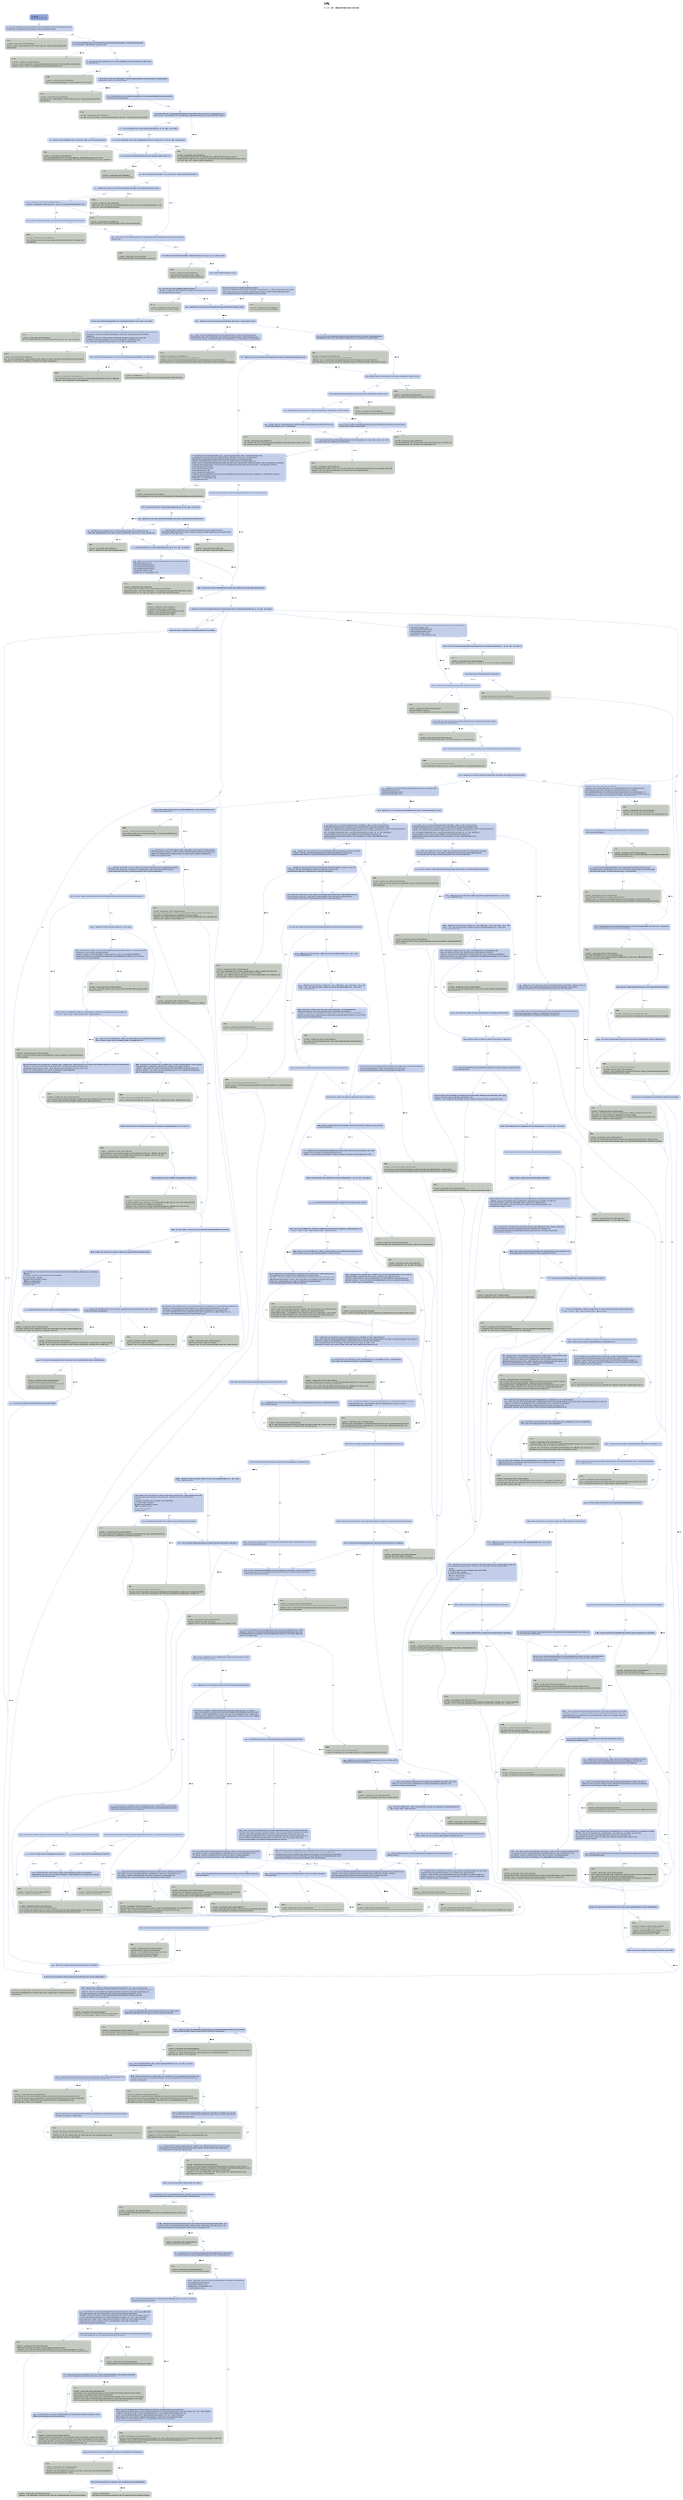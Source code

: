 digraph D {
    labelloc="t";
    label=<<B><FONT POINT-SIZE="18">GPKE</FONT></B><BR align="left"/><BR/><B><FONT POINT-SIZE="16">6.10.1: AD: Netznutzungsabrechnung</FONT></B><BR align="left"/><BR/><BR/><BR/>>;
    ratio="compress";
    concentrate=true;
    pack=true;
    rankdir=TB;
    packmode="array";
    size="20,20";
    fontsize=12;
    pad=0.25;
    "Start" [margin="0.2,0.12", shape=box, style="filled,rounded", penwidth=0.0, fillcolor="#8ba2d7", label=<<B>E_0406</B><BR align="left"/><FONT>Prüfende Rolle: <B>LF</B></FONT><BR align="center"/>>, fontname="Roboto, sans-serif"];
    "1" [margin="0.2,0.12", shape=box, style="filled,rounded", penwidth=0.0, fillcolor="#c2cee9", label=<<B>1: </B>Ist der Empfänger der Rechnung für den genannten Abrechnungszeitraum der<BR align="left"/>genannten Marktlokation mindestens einen Tag zugeordnet?<BR align="left"/>>, fontname="Roboto, sans-serif"];
    "A01" [margin="0.2,0.12", shape=box, style="filled,rounded", penwidth=0.0, fillcolor="#c4cac1", label=<<B>A01</B><BR align="left"/><BR align="left"/><FONT>Cluster: Ablehnung auf Kopfebene<BR align="left"/>Der LF ist der Marktlokation nicht einen Tag des Abrechnungszeitraumes<BR align="left"/>zugeordnet.<BR align="left"/></FONT>>, fontname="Roboto, sans-serif"];
    "4" [margin="0.2,0.12", shape=box, style="filled,rounded", penwidth=0.0, fillcolor="#c2cee9", label=<<B>4: </B>Ist der Empfänger der Rechnung für den gesamten genannten Abrechnungszeitraum<BR align="left"/>der genannten Marktlokation zugeordnet?<BR align="left"/>>, fontname="Roboto, sans-serif"];
    "A02" [margin="0.2,0.12", shape=box, style="filled,rounded", penwidth=0.0, fillcolor="#c4cac1", label=<<B>A02</B><BR align="left"/><BR align="left"/><FONT>Cluster: Ablehnung auf Kopfebene<BR align="left"/>Der LF ist dem gesamten Abrechnungszeitraum nicht der Marktlokation zugeordnet.<BR align="left"/>Hinweis: Der LF gibt den erwarteten Abrechnungszeitraum an.<BR align="left"/></FONT>>, fontname="Roboto, sans-serif"];
    "7" [margin="0.2,0.12", shape=box, style="filled,rounded", penwidth=0.0, fillcolor="#c2cee9", label=<<B>7: </B>Ist mit dem NB vereinbart, dass der Empfänger der Rechnung der Zahler der<BR align="left"/>Rechnung ist?<BR align="left"/>>, fontname="Roboto, sans-serif"];
    "A03" [margin="0.2,0.12", shape=box, style="filled,rounded", penwidth=0.0, fillcolor="#c4cac1", label=<<B>A03</B><BR align="left"/><BR align="left"/><FONT>Cluster: Ablehnung auf Kopfebene<BR align="left"/>Der Rechnungsempfänger ist nicht Zahler der Rechnung.<BR align="left"/></FONT>>, fontname="Roboto, sans-serif"];
    "10" [margin="0.2,0.12", shape=box, style="filled,rounded", penwidth=0.0, fillcolor="#c2cee9", label=<<B>10: </B>Ist der NB für den genannten Abrechnungszeitraum der genannten Marktlokation<BR align="left"/>mindestens einen Tag zugeordnet?<BR align="left"/>>, fontname="Roboto, sans-serif"];
    "A04" [margin="0.2,0.12", shape=box, style="filled,rounded", penwidth=0.0, fillcolor="#c4cac1", label=<<B>A04</B><BR align="left"/><BR align="left"/><FONT>Cluster: Ablehnung auf Kopfebene<BR align="left"/>Der NB ist der Marktlokation nicht einen Tag des Abrechnungszeitraumes<BR align="left"/>zugeordnet.<BR align="left"/></FONT>>, fontname="Roboto, sans-serif"];
    "13" [margin="0.2,0.12", shape=box, style="filled,rounded", penwidth=0.0, fillcolor="#c2cee9", label=<<B>13: </B>Ist der NB für den gesamten genannten Abrechnungszeitraum der genannten<BR align="left"/>Marktlokation zugeordnet?<BR align="left"/>>, fontname="Roboto, sans-serif"];
    "A05" [margin="0.2,0.12", shape=box, style="filled,rounded", penwidth=0.0, fillcolor="#c4cac1", label=<<B>A05</B><BR align="left"/><BR align="left"/><FONT>Cluster: Ablehnung auf Kopfebene<BR align="left"/>Der NB ist im gesamten Abrechnungszeitraum nicht der Marktlokation zugeordnet.<BR align="left"/></FONT>>, fontname="Roboto, sans-serif"];
    "16" [margin="0.2,0.12", shape=box, style="filled,rounded", penwidth=0.0, fillcolor="#c2cee9", label=<<B>16: </B>Beinhaltet der Abrechnungszeitraum mindestens einen Tag des Kalenderjahres, in<BR align="left"/>dem an der Marktlokation ein unterjähriger Netzbetreiberwechsel durchgeführt wurde?<BR align="left"/>>, fontname="Roboto, sans-serif"];
    "17" [margin="0.2,0.12", shape=box, style="filled,rounded", penwidth=0.0, fillcolor="#c2cee9", label=<<B>17: </B>Ist der Beginn des Abrechnungszeitraums ≥ 01.01.2026, 00:00 Uhr?<BR align="left"/>>, fontname="Roboto, sans-serif"];
    "18" [margin="0.2,0.12", shape=box, style="filled,rounded", penwidth=0.0, fillcolor="#c2cee9", label=<<B>18: </B>Ist im Segment Preise des Netzbetreibers (RFF+Z56) die MP-ID des NBA angegeben?<BR align="left"/>>, fontname="Roboto, sans-serif"];
    "AF3" [margin="0.2,0.12", shape=box, style="filled,rounded", penwidth=0.0, fillcolor="#c4cac1", label=<<B>AF3</B><BR align="left"/><BR align="left"/><FONT>Cluster: Ablehnung auf Kopfebene<BR align="left"/>Im Leistungszeitraum fand ein unterjähriger Netzbetreiberwechsel an der<BR align="left"/>Marktlokation statt und es wurde im Segment Preise des Netzbetreibers (RFF+Z56)<BR align="left"/>nicht der NBA der Marktlokation angegeben.<BR align="left"/></FONT>>, fontname="Roboto, sans-serif"];
    "19" [margin="0.2,0.12", shape=box, style="filled,rounded", penwidth=0.0, fillcolor="#c2cee9", label=<<B>19: </B>Werden ausschließlich die Preise des NBA in Rechnung gestellt?<BR align="left"/>>, fontname="Roboto, sans-serif"];
    "AF5" [margin="0.2,0.12", shape=box, style="filled,rounded", penwidth=0.0, fillcolor="#c4cac1", label=<<B>AF5</B><BR align="left"/><BR align="left"/><FONT>Cluster: Ablehnung auf Kopfebene<BR align="left"/>Im Leistungszeitraum fand ein unterjähriger Netzbetreiberwechsel an der<BR align="left"/>Marktlokation statt und mindestens ein Preis ist nicht mit dem des NBA identisch.<BR align="left"/></FONT>>, fontname="Roboto, sans-serif"];
    "20" [margin="0.2,0.12", shape=box, style="filled,rounded", penwidth=0.0, fillcolor="#c2cee9", label=<<B>20: </B>Ist das Rechnungsdatum ≤ dem Eingangsdatum beim LF?<BR align="left"/>>, fontname="Roboto, sans-serif"];
    "A07" [margin="0.2,0.12", shape=box, style="filled,rounded", penwidth=0.0, fillcolor="#c4cac1", label=<<B>A07</B><BR align="left"/><BR align="left"/><FONT>Cluster: Ablehnung auf Kopfebene<BR align="left"/>Rechnungsdatum liegt in der Zukunft.<BR align="left"/></FONT>>, fontname="Roboto, sans-serif"];
    "22" [margin="0.2,0.12", shape=box, style="filled,rounded", penwidth=0.0, fillcolor="#c2cee9", label=<<B>22: </B>Ist das Rechnungsdatum &lt; das Ende des Abrechnungszeitraumes?<BR align="left"/>>, fontname="Roboto, sans-serif"];
    "23" [margin="0.2,0.12", shape=box, style="filled,rounded", penwidth=0.0, fillcolor="#c2cee9", label=<<B>23: </B>Handelt es sich bei dem Rechnungstyp um eine Abschlagsrechnung (ABS)?<BR align="left"/>>, fontname="Roboto, sans-serif"];
    "A08" [margin="0.2,0.12", shape=box, style="filled,rounded", penwidth=0.0, fillcolor="#c4cac1", label=<<B>A08</B><BR align="left"/><BR align="left"/><FONT>Cluster: Ablehnung auf Kopfebene<BR align="left"/>Obwohl es sich um keine Abschlagsrechnung handelt, ist das Rechnungsdatum &lt; das<BR align="left"/>Ende des Abrechnungszeitraumes.<BR align="left"/></FONT>>, fontname="Roboto, sans-serif"];
    "24" [margin="0.2,0.12", shape=box, style="filled,rounded", penwidth=0.0, fillcolor="#c2cee9", label=<<B>24: </B>Ist die Frist der Fälligkeit eingehalten?<BR align="left"/>Hinweis: Fälligkeitsdatum muss ≥ 10 WT als das Rechnungsdatum sein.<BR align="left"/>>, fontname="Roboto, sans-serif"];
    "AC7" [margin="0.2,0.12", shape=box, style="filled,rounded", penwidth=0.0, fillcolor="#c4cac1", label=<<B>AC7</B><BR align="left"/><BR align="left"/><FONT>Cluster: Ablehnung auf Kopfebene<BR align="left"/>Die Frist für die Abschlagsrechnung wurde nicht eingehalten.<BR align="left"/></FONT>>, fontname="Roboto, sans-serif"];
    "25" [margin="0.2,0.12", shape=box, style="filled,rounded", penwidth=0.0, fillcolor="#c2cee9", label=<<B>25: </B>Ist das Fälligkeitsdatum &gt; das Ende des Abrechnungszeitraumes?<BR align="left"/>>, fontname="Roboto, sans-serif"];
    "AC8" [margin="0.2,0.12", shape=box, style="filled,rounded", penwidth=0.0, fillcolor="#c4cac1", label=<<B>AC8</B><BR align="left"/><BR align="left"/><FONT>Cluster: Ablehnung auf Kopfebene<BR align="left"/>Die Vorgabe, dass die Zahlung nachschüssig zu leisten ist, wurde nicht<BR align="left"/>eingehalten.<BR align="left"/></FONT>>, fontname="Roboto, sans-serif"];
    "26" [margin="0.2,0.12", shape=box, style="filled,rounded", penwidth=0.0, fillcolor="#c2cee9", label=<<B>26: </B>Liegt vom Rechnungssteller die in dieser Rechnung verwendete Rechnungsnummer<BR align="left"/>bereits vor?<BR align="left"/>>, fontname="Roboto, sans-serif"];
    "A09" [margin="0.2,0.12", shape=box, style="filled,rounded", penwidth=0.0, fillcolor="#c4cac1", label=<<B>A09</B><BR align="left"/><BR align="left"/><FONT>Cluster: Ablehnung auf Kopfebene<BR align="left"/>Rechnungsnummer wurde bereits verwendet.<BR align="left"/></FONT>>, fontname="Roboto, sans-serif"];
    "27" [margin="0.2,0.12", shape=box, style="filled,rounded", penwidth=0.0, fillcolor="#c2cee9", label=<<B>27: </B>Erfüllt die Rechnung weitere Anforderungen gem. §14 Abs. 4 UStG nicht?<BR align="left"/>>, fontname="Roboto, sans-serif"];
    "A06" [margin="0.2,0.12", shape=box, style="filled,rounded", penwidth=0.0, fillcolor="#c4cac1", label=<<B>A06</B><BR align="left"/><BR align="left"/><FONT>Cluster: Ablehnung auf Kopfebene<BR align="left"/>Rechnung entspricht nicht §14 UStG.<BR align="left"/>Hinweis: Die Ablehnung ist zu begründen.<BR align="left"/></FONT>>, fontname="Roboto, sans-serif"];
    "28" [margin="0.2,0.12", shape=box, style="filled,rounded", penwidth=0.0, fillcolor="#c2cee9", label=<<B>28: </B>Ist der fällige Betrag ≥ Null?<BR align="left"/>>, fontname="Roboto, sans-serif"];
    "31" [margin="0.2,0.12", shape=box, style="filled,rounded", penwidth=0.0, fillcolor="#c2cee9", label=<<B>31: </B>Ist die Frist der Fälligkeit unterschritten?<BR align="left"/>Hinweis: Fälligkeit unterschritten bedeutet: Zahlungsziel ≤ 10 WT zum<BR align="left"/>Rechnungseingangsdatum<BR align="left"/>>, fontname="Roboto, sans-serif"];
    "A10" [margin="0.2,0.12", shape=box, style="filled,rounded", penwidth=0.0, fillcolor="#c4cac1", label=<<B>A10</B><BR align="left"/><BR align="left"/><FONT>Cluster: Ablehnung auf Kopfebene<BR align="left"/>Das Zahlungsziel ist unterschritten.<BR align="left"/></FONT>>, fontname="Roboto, sans-serif"];
    "34" [margin="0.2,0.12", shape=box, style="filled,rounded", penwidth=0.0, fillcolor="#c2cee9", label=<<B>34: </B>Ist die Frist der Fälligkeit überschritten?<BR align="left"/>Hinweis: Fälligkeit überschritten bedeutet: Zahlungsziel &gt; 10 WT zum Rechnungsdatum<BR align="left"/>Nach NNV/LRV § 8 Abrechnung, Zahlung und Verzug ist bei Rückerstattungen das<BR align="left"/>Ausstellungsdatum der Rückerstattung entscheidend.<BR align="left"/>>, fontname="Roboto, sans-serif"];
    "A11" [margin="0.2,0.12", shape=box, style="filled,rounded", penwidth=0.0, fillcolor="#c4cac1", label=<<B>A11</B><BR align="left"/><BR align="left"/><FONT>Cluster: Ablehnung auf Kopfebene<BR align="left"/>Das Zahlungsziel ist überschritten.<BR align="left"/></FONT>>, fontname="Roboto, sans-serif"];
    "37" [margin="0.2,0.12", shape=box, style="filled,rounded", penwidth=0.0, fillcolor="#c2cee9", label=<<B>37: </B>Handelt es sich bei der Rechnung um eine Sonderrechnung (SOR)?<BR align="left"/>>, fontname="Roboto, sans-serif"];
    "40" [margin="0.2,0.12", shape=box, style="filled,rounded", penwidth=0.0, fillcolor="#c2cee9", label=<<B>40: </B>Ist das Nachrichtendatum der Sonderrechnung ≤ 01.01.2023 00:00 Uhr?<BR align="left"/>>, fontname="Roboto, sans-serif"];
    "A79" [margin="0.2,0.12", shape=box, style="filled,rounded", penwidth=0.0, fillcolor="#c4cac1", label=<<B>A79</B><BR align="left"/><BR align="left"/><FONT>Cluster: Ablehnung auf Kopfebene<BR align="left"/>Das Nachrichtendatum der Sonderrechnung ist ≤ 01.01.2023 00:00 Uhr<BR align="left"/></FONT>>, fontname="Roboto, sans-serif"];
    "43" [margin="0.2,0.12", shape=box, style="filled,rounded", penwidth=0.0, fillcolor="#c2cee9", label=<<B>43: </B>Wurde die der Sonderrechnung zugrundeliegende Rechnung bereits mit mindestens<BR align="left"/>einer der in dieser Rechnung genannten Arten der Sonderrechnung korrigiert?<BR align="left"/>Hinweise:<BR align="left"/>Es sind nur die nicht stornierten Sonderrechnungen relevant, die sich auf<BR align="left"/>dieselbe Rechnung beziehen, wie die vorliegende Sonderrechnung.<BR align="left"/>Die Arten der Sonderrechnung sind der INVOIC zu entnehmen.<BR align="left"/>>, fontname="Roboto, sans-serif"];
    "A80" [margin="0.2,0.12", shape=box, style="filled,rounded", penwidth=0.0, fillcolor="#c4cac1", label=<<B>A80</B><BR align="left"/><BR align="left"/><FONT>Cluster: Ablehnung auf Kopfebene<BR align="left"/>Die Art der vorliegenden Abrechnung wurde bereits in einer vorherigen Sonderrechnung korrigiert.<BR align="left"/>Hinweis: Es sind alle betroffenen Sonderrechnungen anzugeben.<BR align="left"/></FONT>>, fontname="Roboto, sans-serif"];
    "46" [margin="0.2,0.12", shape=box, style="filled,rounded", penwidth=0.0, fillcolor="#c2cee9", label=<<B>46: </B>Ist die Sonderrechnung aus Sicht des Rechnungsempfängers in Ordnung?<BR align="left"/>>, fontname="Roboto, sans-serif"];
    "Cluster: Zustimmung
Zahlung der Rechnung avisieren und im Zahlungslauf berücksichtigen." [margin="0.2,0.12", shape=box, style="filled,rounded", penwidth=0.0, fillcolor="#c4cac1", label=<<FONT>Cluster: Zustimmung<BR align="left"/>Zahlung der Rechnung avisieren und im Zahlungslauf berücksichtigen.<BR align="left"/></FONT>>, fontname="Roboto, sans-serif"];
    "A95" [margin="0.2,0.12", shape=box, style="filled,rounded", penwidth=0.0, fillcolor="#c4cac1", label=<<B>A95</B><BR align="left"/><BR align="left"/><FONT>Cluster: Ablehnung auf Kopfebene<BR align="left"/>Die Sonderrechnung ist aus Sicht des Rechnungsempfängers nicht in Ordnung.<BR align="left"/>Hinweis: Die Ablehnung ist zu begründen.<BR align="left"/></FONT>>, fontname="Roboto, sans-serif"];
    "48" [margin="0.2,0.12", shape=box, style="filled,rounded", penwidth=0.0, fillcolor="#c2cee9", label=<<B>48: </B>Handelt es sich bei dem Rechnungstyp um eine 13. Rechnung (13R)?<BR align="left"/>>, fontname="Roboto, sans-serif"];
    "49" [margin="0.2,0.12", shape=box, style="filled,rounded", penwidth=0.0, fillcolor="#c2cee9", label=<<B>49: </B>Ist der Abrechnungszeitraum der Rechnung bereits in einer vorhergehenden,<BR align="left"/>akzeptierten und nicht stornierten Rechnung (Turnusrechnung, Zwischenrechnung,<BR align="left"/>Abschlussrechnung, Monatsrechnung oder Integrierte 13. Rechnung (13I)) enthalten?<BR align="left"/>>, fontname="Roboto, sans-serif"];
    "A12" [margin="0.2,0.12", shape=box, style="filled,rounded", penwidth=0.0, fillcolor="#c4cac1", label=<<B>A12</B><BR align="left"/><BR align="left"/><FONT>Cluster: Ablehnung auf Kopfebene<BR align="left"/>Abrechnungszeitraum wird doppelt abgerechnet.<BR align="left"/>Hinweis: Der LF nennt die Rechnungsnummer der Rechnung, in der ein Teil bzw.<BR align="left"/>der Zeitraum des in dieser Rechnung abgerechneten Zeitraums bereits abgerechnet wurde.<BR align="left"/></FONT>>, fontname="Roboto, sans-serif"];
    "52" [margin="0.2,0.12", shape=box, style="filled,rounded", penwidth=0.0, fillcolor="#c2cee9", label=<<B>52: </B>Handelt es sich bei dem Rechnungstyp um eine Abschlagsrechnung (ABS)?<BR align="left"/>>, fontname="Roboto, sans-serif"];
    "54" [margin="0.2,0.12", shape=box, style="filled,rounded", penwidth=0.0, fillcolor="#c2cee9", label=<<B>54: </B>Ist der Abrechnungszeitraum der Rechnung bereits in einer vorhergehenden,<BR align="left"/>akzeptierten und nicht stornierten integrierte 13. Rechnung (13I) enthalten?<BR align="left"/>>, fontname="Roboto, sans-serif"];
    "AE1" [margin="0.2,0.12", shape=box, style="filled,rounded", penwidth=0.0, fillcolor="#c4cac1", label=<<B>AE1</B><BR align="left"/><BR align="left"/><FONT>Cluster: Ablehnung auf Kopfebene<BR align="left"/>Abrechnungszeitraum wird doppelt abgerechnet.<BR align="left"/>Hinweis: Der LF nennt die Rechnungsnummer der Rechnung, in der ein Teil bzw.<BR align="left"/>der Zeitraum des in dieser Rechnung abgerechneten Zeitraums bereits abgerechnet wurde.<BR align="left"/></FONT>>, fontname="Roboto, sans-serif"];
    "55" [margin="0.2,0.12", shape=box, style="filled,rounded", penwidth=0.0, fillcolor="#c2cee9", label=<<B>55: </B>Referenziert die Rechnung auf einen erhaltenen Lieferschein?<BR align="left"/>>, fontname="Roboto, sans-serif"];
    "A13" [margin="0.2,0.12", shape=box, style="filled,rounded", penwidth=0.0, fillcolor="#c4cac1", label=<<B>A13</B><BR align="left"/><BR align="left"/><FONT>Cluster: Ablehnung auf Kopfebene<BR align="left"/>Dem LF liegt zur Rechnung kein Lieferschein vor.<BR align="left"/></FONT>>, fontname="Roboto, sans-serif"];
    "58" [margin="0.2,0.12", shape=box, style="filled,rounded", penwidth=0.0, fillcolor="#c2cee9", label=<<B>58: </B>Referenziert die Rechnung auf einen nicht stornierten Lieferschein?<BR align="left"/>>, fontname="Roboto, sans-serif"];
    "A14" [margin="0.2,0.12", shape=box, style="filled,rounded", penwidth=0.0, fillcolor="#c4cac1", label=<<B>A14</B><BR align="left"/><BR align="left"/><FONT>Cluster: Ablehnung auf Kopfebene<BR align="left"/>Der Lieferschein zur Rechnung wurde storniert.<BR align="left"/></FONT>>, fontname="Roboto, sans-serif"];
    "61" [margin="0.2,0.12", shape=box, style="filled,rounded", penwidth=0.0, fillcolor="#c2cee9", label=<<B>61: </B>Referenziert die Rechnung auf einen fristgerecht abgelehnten Lieferschein?<BR align="left"/>>, fontname="Roboto, sans-serif"];
    "62" [margin="0.2,0.12", shape=box, style="filled,rounded", penwidth=0.0, fillcolor="#c2cee9", label=<<B>62: </B>Ist die Frist für die Rückmeldung auf den Lieferschein, auf den die Rechnung<BR align="left"/>referenziert, bereits abgelaufen?<BR align="left"/>>, fontname="Roboto, sans-serif"];
    "AE0" [margin="0.2,0.12", shape=box, style="filled,rounded", penwidth=0.0, fillcolor="#c4cac1", label=<<B>AE0</B><BR align="left"/><BR align="left"/><FONT>Cluster: Ablehnung auf Kopfebene<BR align="left"/>Der Netzbetreiber hat die Rechnung übermittelt, bevor die Frist für die<BR align="left"/>Rückmeldung auf den Lieferschein abgelaufen ist.<BR align="left"/></FONT>>, fontname="Roboto, sans-serif"];
    "64" [margin="0.2,0.12", shape=box, style="filled,rounded", penwidth=0.0, fillcolor="#c2cee9", label=<<B>64: </B>Hat der NB der Ablehnung des Lieferscheines widersprochen und konnte er die<BR align="left"/>Ablehnungsgründe des LF entkräften?<BR align="left"/>>, fontname="Roboto, sans-serif"];
    "A15" [margin="0.2,0.12", shape=box, style="filled,rounded", penwidth=0.0, fillcolor="#c4cac1", label=<<B>A15</B><BR align="left"/><BR align="left"/><FONT>Cluster: Ablehnung auf Kopfebene<BR align="left"/>Der Lieferschein zur Rechnung wurde erfolgreich abgelehnt und wurde nicht vom<BR align="left"/>NB widersprochen und entkräftet.<BR align="left"/></FONT>>, fontname="Roboto, sans-serif"];
    "67" [margin="0.2,0.12", shape=box, style="filled,rounded", penwidth=0.0, fillcolor="#c2cee9", label=<<B>67: </B>Ist der gesamte Abrechnungszeitraum der Rechnung (JVR, ZVR, ABR, MVR, 13I, 13R)<BR align="left"/>im referenzierten Lieferschein enthalten?<BR align="left"/>>, fontname="Roboto, sans-serif"];
    "A16" [margin="0.2,0.12", shape=box, style="filled,rounded", penwidth=0.0, fillcolor="#c4cac1", label=<<B>A16</B><BR align="left"/><BR align="left"/><FONT>Cluster: Ablehnung auf Kopfebene<BR align="left"/>Im referenzierten Lieferschein ist nicht der gesamte Abrechnungszeitraum der Rechnung enthalten.<BR align="left"/>Hinweis: Der LF gibt den Zeitraum an, welcher nicht im referenzierten<BR align="left"/>Lieferschein enthalten ist.<BR align="left"/></FONT>>, fontname="Roboto, sans-serif"];
    "70" [margin="0.2,0.12", shape=box, style="filled,rounded", penwidth=0.0, fillcolor="#c2cee9", label=<<B>70: </B>Entspricht der Rechnungstyp (z. B. Abschlagsrechnung oder Monatsrechnung) der<BR align="left"/>zu prüfenden Rechnung für den übermittelten Zeitraum der an der Marktlokation<BR align="left"/>hinterlegten Netznutzungsabrechnungsvariante (Grund-/ Arbeitspreis bzw.<BR align="left"/>Arbeits-/Leistungspreis), welche sich aus der Artikel-ID bzw. Gruppenartikel-ID<BR align="left"/>ergibt, falls die Netznutzungsabrechnungsvariante nicht explizit über entsprechende Codes ausgetauscht wurde?<BR align="left"/>Folgende Rechnungstypen sind bei der Netznutzungsabrechnungsvariante Grund-/ Arbeitspreis möglich:<BR align="left"/>Abschlussrechnung (ABR)<BR align="left"/>Abschlagsrechnung (ABS)<BR align="left"/>Turnusrechnung (JVR)<BR align="left"/>Zwischenabrechnung (ZVR)<BR align="left"/>Folgende Rechnungstypen sind bei der Netznutzungsabrechnungsvariante Leistungs-/ Arbeitspreis möglich:<BR align="left"/>MVR Monatsrechnung (MVR)<BR align="left"/>Integrierte 13. Rechnung (13I)<BR align="left"/>13. Rechnung (13R)<BR align="left"/>>, fontname="Roboto, sans-serif"];
    "A17" [margin="0.2,0.12", shape=box, style="filled,rounded", penwidth=0.0, fillcolor="#c4cac1", label=<<B>A17</B><BR align="left"/><BR align="left"/><FONT>Cluster: Ablehnung auf Kopfebene<BR align="left"/>Rechnungstyp passt nicht zu der vereinbarten Netznutzungsabrechnungsvariante.<BR align="left"/></FONT>>, fontname="Roboto, sans-serif"];
    "73" [margin="0.2,0.12", shape=box, style="filled,rounded", penwidth=0.0, fillcolor="#c2cee9", label=<<B>73: </B>Ist das Ende des Abrechnungszeitraums ≥ 01.01.2023 00:00 Uhr?<BR align="left"/>>, fontname="Roboto, sans-serif"];
    "74" [margin="0.2,0.12", shape=box, style="filled,rounded", penwidth=0.0, fillcolor="#c2cee9", label=<<B>74: </B>Ist der Beginn des Abrechnungszeitraums ≥ 01.01.2026, 00:00 Uhr?<BR align="left"/>>, fontname="Roboto, sans-serif"];
    "75" [margin="0.2,0.12", shape=box, style="filled,rounded", penwidth=0.0, fillcolor="#c2cee9", label=<<B>75: </B>Handelt es sich bei dem Rechnungstyp um eine Abschlagsrechnung (ABS)?<BR align="left"/>>, fontname="Roboto, sans-serif"];
    "76" [margin="0.2,0.12", shape=box, style="filled,rounded", penwidth=0.0, fillcolor="#c2cee9", label=<<B>76: </B>Liegt für jeden Zeitpunkt des Abrechnungszeitraums ein elektronisches<BR align="left"/>Preisblatt Netznutzung vor in dem NAD+MS identisch mit NAD+MS der INVOIC ist?<BR align="left"/>>, fontname="Roboto, sans-serif"];
    "AF4" [margin="0.2,0.12", shape=box, style="filled,rounded", penwidth=0.0, fillcolor="#c4cac1", label=<<B>AF4</B><BR align="left"/><BR align="left"/><FONT>Cluster: Ablehnung auf Kopfebene<BR align="left"/>Dem LF liegt kein Preisblatt Netznutzung vor.<BR align="left"/></FONT>>, fontname="Roboto, sans-serif"];
    "77" [margin="0.2,0.12", shape=box, style="filled,rounded", penwidth=0.0, fillcolor="#c2cee9", label=<<B>77: </B>Liegt für jeden Zeitpunkt des Abrechnungszeitraums ein elektronisches<BR align="left"/>Preisblatt Netznutzung vor in dem NAD+MS und RFF+Z56 identisch mit NAD+MS und<BR align="left"/>RFF+Z56 der INVOIC sind?<BR align="left"/>>, fontname="Roboto, sans-serif"];
    "A18" [margin="0.2,0.12", shape=box, style="filled,rounded", penwidth=0.0, fillcolor="#c4cac1", label=<<B>A18</B><BR align="left"/><BR align="left"/><FONT>Cluster: Ablehnung auf Kopfebene<BR align="left"/>Dem LF liegt kein Preisblatt Netznutzung vor.<BR align="left"/></FONT>>, fontname="Roboto, sans-serif"];
    "79" [margin="0.2,0.12", shape=box, style="filled,rounded", penwidth=0.0, fillcolor="#c2cee9", label=<<B>79: </B>Ist der Beginn des Abrechnungszeitraums ≥ 01.01.2023 00:00 Uhr?<BR align="left"/>>, fontname="Roboto, sans-serif"];
    "80" [margin="0.2,0.12", shape=box, style="filled,rounded", penwidth=0.0, fillcolor="#c2cee9", label=<<B>80: </B>Handelt es sich bei dem Rechnungstyp um eine der folgenden:<BR align="left"/>Turnusrechnung (JVR)<BR align="left"/>Zwischenrechnung (ZVR)<BR align="left"/>Abschlussrechnung (ABR)<BR align="left"/>Abschlagsrechnung (ABS)<BR align="left"/>Monatsrechnung (MVR)<BR align="left"/>Integrierte 13. Rechnung (13I)?<BR align="left"/>>, fontname="Roboto, sans-serif"];
    "A19" [margin="0.2,0.12", shape=box, style="filled,rounded", penwidth=0.0, fillcolor="#c4cac1", label=<<B>A19</B><BR align="left"/><BR align="left"/><FONT>Cluster: Ablehnung auf Kopfebene<BR align="left"/>Es handelt sich um einen nicht zulässigen Rechnungstyp.<BR align="left"/>Nutzungshinweis: Der Rechnungstyp 13. Rechnung (13R) kann für Zeiträume, deren<BR align="left"/>Beginndatum ≥ 01.01.2023 00:00 Uhr ist, nicht mehr genutzt werden.<BR align="left"/></FONT>>, fontname="Roboto, sans-serif"];
    "82" [margin="0.2,0.12", shape=box, style="filled,rounded", penwidth=0.0, fillcolor="#c2cee9", label=<<B>82: </B>Ist ein zuvor nicht spezifizierter Fehler im Kopfteil der Rechnung aufgetreten?<BR align="left"/>>, fontname="Roboto, sans-serif"];
    "A90" [margin="0.2,0.12", shape=box, style="filled,rounded", penwidth=0.0, fillcolor="#c4cac1", label=<<B>A90</B><BR align="left"/><BR align="left"/><FONT>Cluster: Ablehnung auf Kopfebene<BR align="left"/>Sonstiger Fehler in den Kopfdaten.<BR align="left"/>Hinweis: Das identifizierte Problem ist in der<BR align="left"/>Antwort zu beschreiben/benennen.<BR align="left"/>Nutzungsmöglichkeit Ende: offen<BR align="left"/></FONT>>, fontname="Roboto, sans-serif"];
    "100" [margin="0.2,0.12", shape=box, style="filled,rounded", penwidth=0.0, fillcolor="#c2cee9", label=<<B>100: </B>Ist in der Rechnungsposition das Enddatum des Positionszeitraumes ≤ 01.01.2023 00:00 Uhr?<BR align="left"/>>, fontname="Roboto, sans-serif"];
    "105" [margin="0.2,0.12", shape=box, style="filled,rounded", penwidth=0.0, fillcolor="#c2cee9", label=<<B>105: </B>Sind noch weitere Rechnungspositionen zu prüfen?<BR align="left"/>>, fontname="Roboto, sans-serif"];
    "110" [margin="0.2,0.12", shape=box, style="filled,rounded", penwidth=0.0, fillcolor="#c2cee9", label=<<B>110: </B>Handelt es sich bei dem Rechnungstyp um eine der folgenden:<BR align="left"/>• Turnusrechnung (JVR)<BR align="left"/>• Abschlussrechnung (ABR)<BR align="left"/>• Zwischenrechnung (ZVR)<BR align="left"/>• Monatsrechnung (MVR) <BR align="left"/>• Integrierte 13. Rechnung (13I)?<BR align="left"/>>, fontname="Roboto, sans-serif"];
    "115" [margin="0.2,0.12", shape=box, style="filled,rounded", penwidth=0.0, fillcolor="#c2cee9", label=<<B>115: </B>Ist in der Rechnungsposition der Beginn des Positionszeitraumes &lt; 01.01.2023 00:00 Uhr?<BR align="left"/>>, fontname="Roboto, sans-serif"];
    "A20_120" [margin="0.2,0.12", shape=box, style="filled,rounded", penwidth=0.0, fillcolor="#c4cac1", label=<<B>A20</B><BR align="left"/><BR align="left"/><FONT>Cluster: Ablehnung auf Positionsebene<BR align="left"/>Die Aufteilung der Position in &lt; und ≥ 01.01.2023 00:00 Uhr ist nicht erfolgt.<BR align="left"/></FONT>>, fontname="Roboto, sans-serif"];
    "120" [margin="0.2,0.12", shape=box, style="filled,rounded", penwidth=0.0, fillcolor="#c2cee9", label=<<B>120: </B>Wird eine Artikelnummer verwendet?<BR align="left"/>>, fontname="Roboto, sans-serif"];
    "A22_230" [margin="0.2,0.12", shape=box, style="filled,rounded", penwidth=0.0, fillcolor="#c4cac1", label=<<B>A22</B><BR align="left"/><BR align="left"/><FONT>Cluster: Ablehnung auf Positionsebene<BR align="left"/>Für den Positionszeitraum und dem Rechnungstyp ist keine Artikelnummer erlaubt.<BR align="left"/></FONT>>, fontname="Roboto, sans-serif"];
    "125" [margin="0.2,0.12", shape=box, style="filled,rounded", penwidth=0.0, fillcolor="#c2cee9", label=<<B>125: </B>Liegt ein Rechenfehler in der Rechnungsposition vor?<BR align="left"/>>, fontname="Roboto, sans-serif"];
    "A23_130" [margin="0.2,0.12", shape=box, style="filled,rounded", penwidth=0.0, fillcolor="#c4cac1", label=<<B>A23</B><BR align="left"/><BR align="left"/><FONT>Cluster: Ablehnung auf Positionsebene<BR align="left"/>Ein Rechenfehler liegt vor.<BR align="left"/>Hinweis: Der Rechenfehler wird in der Ablehnung mitgeteilt.<BR align="left"/></FONT>>, fontname="Roboto, sans-serif"];
    "130" [margin="0.2,0.12", shape=box, style="filled,rounded", penwidth=0.0, fillcolor="#c2cee9", label=<<B>130: </B>Wird für die Rechnungsposition der für diesen Zeitraum korrekte gültige<BR align="left"/>Umsatzsteuersatz angegeben?<BR align="left"/>>, fontname="Roboto, sans-serif"];
    "A24_135" [margin="0.2,0.12", shape=box, style="filled,rounded", penwidth=0.0, fillcolor="#c4cac1", label=<<B>A24</B><BR align="left"/><BR align="left"/><FONT>Cluster: Ablehnung auf Positionsebene<BR align="left"/>Der auf der Position enthaltene Umsatzsteuersatz ist nicht korrekt.<BR align="left"/></FONT>>, fontname="Roboto, sans-serif"];
    "135" [margin="0.2,0.12", shape=box, style="filled,rounded", penwidth=0.0, fillcolor="#c2cee9", label=<<B>135: </B>Ist das Enddatum der Rechnungsposition &gt; das Enddatum des Abrechnungszeitraums?<BR align="left"/>>, fontname="Roboto, sans-serif"];
    "A25_140" [margin="0.2,0.12", shape=box, style="filled,rounded", penwidth=0.0, fillcolor="#c4cac1", label=<<B>A25</B><BR align="left"/><BR align="left"/><FONT>Cluster: Ablehnung auf Positionsebene<BR align="left"/>Das Enddatum dieser Position &gt; das Enddatum des Abrechnungszeitraums.<BR align="left"/></FONT>>, fontname="Roboto, sans-serif"];
    "140" [margin="0.2,0.12", shape=box, style="filled,rounded", penwidth=0.0, fillcolor="#c2cee9", label=<<B>140: </B>Handelt es sich bei dem Rechnungstyp um eine Abschlagsrechnung (ABS)?<BR align="left"/>>, fontname="Roboto, sans-serif"];
    "145" [margin="0.2,0.12", shape=box, style="filled,rounded", penwidth=0.0, fillcolor="#c2cee9", label=<<B>145: </B>Handelt es sich bei dem Rechnungstyp um eine der folgenden:<BR align="left"/>Turnusrechnung (JVR) <BR align="left"/>Abschlussrechnung (ABR) <BR align="left"/>Zwischenrechnung (ZVR)?<BR align="left"/>>, fontname="Roboto, sans-serif"];
    "150" [margin="0.2,0.12", shape=box, style="filled,rounded", penwidth=0.0, fillcolor="#c2cee9", label=<<B>150: </B>Handelt es sich bei dem Rechnungstyp um eine Monatsrechnung (MVR)?<BR align="left"/>>, fontname="Roboto, sans-serif"];
    "200" [margin="0.2,0.12", shape=box, style="filled,rounded", penwidth=0.0, fillcolor="#c2cee9", label=<<B>200: </B>Ist die Abschlagshöhe plausibel?<BR align="left"/>Hinweis: Die Plausibilität wird bei Marktlokationen mit Messtechnischer<BR align="left"/>Einordnung kME/mME anhand der ausgetauschten JVP geprüft.<BR align="left"/>Bei Marktlokationen mit Messtechnischer Einordnung iMS wird keine JVP<BR align="left"/>ausgetauscht, so dass die Plausibilisierungen anhand anderer Kriterien, wie z.<BR align="left"/>B. historischer Werte oder Angabe des Kunden zu prüfen sind.<BR align="left"/>>, fontname="Roboto, sans-serif"];
    "A26_205" [margin="0.2,0.12", shape=box, style="filled,rounded", penwidth=0.0, fillcolor="#c4cac1", label=<<B>A26</B><BR align="left"/><BR align="left"/><FONT>Cluster: Ablehnung auf Positionsebene<BR align="left"/>Die Abschlagshöhe ist nicht plausibel.<BR align="left"/>Hinweis: Der LF teilt die erwartete Abschlagshöhe mit.<BR align="left"/></FONT>>, fontname="Roboto, sans-serif"];
    "205" [margin="0.2,0.12", shape=box, style="filled,rounded", penwidth=0.0, fillcolor="#c2cee9", label=<<B>205: </B>Ist das Beginndatum des Positionszeitraums &lt; dem Beginndatum des<BR align="left"/>Abrechnungszeitraums?<BR align="left"/>>, fontname="Roboto, sans-serif"];
    "A81_210" [margin="0.2,0.12", shape=box, style="filled,rounded", penwidth=0.0, fillcolor="#c4cac1", label=<<B>A81</B><BR align="left"/><BR align="left"/><FONT>Cluster: Ablehnung auf Positionsebene<BR align="left"/>Das Beginndatum des Positionszeitraums &lt; das Beginndatum des<BR align="left"/>Abrechnungszeitraums.<BR align="left"/></FONT>>, fontname="Roboto, sans-serif"];
    "210" [margin="0.2,0.12", shape=box, style="filled,rounded", penwidth=0.0, fillcolor="#c2cee9", label=<<B>210: </B>Ist der Abrechnungszeitraum der Abschlagsrechnung bereits in einer<BR align="left"/>vorhergehenden, akzeptierten und nicht stornierten Rechnung (Turnusrechnung,<BR align="left"/>Zwischenrechnung, Monatsrechnung oder 13I) enthalten?<BR align="left"/>>, fontname="Roboto, sans-serif"];
    "A27_215" [margin="0.2,0.12", shape=box, style="filled,rounded", penwidth=0.0, fillcolor="#c4cac1", label=<<B>A27</B><BR align="left"/><BR align="left"/><FONT>Cluster: Ablehnung auf Positionsebene<BR align="left"/>Abrechnungszeitraum wird doppelt abgerechnet.<BR align="left"/>Hinweis: Der LF nennt die Rechnungsnummer der Rechnung, in der ein Teil bzw.<BR align="left"/>der Zeitraum des in dieser Rechnung abgerechneten Zeitraums bereits abgerechnet wurde.<BR align="left"/></FONT>>, fontname="Roboto, sans-serif"];
    "215" [margin="0.2,0.12", shape=box, style="filled,rounded", penwidth=0.0, fillcolor="#c2cee9", label=<<B>215: </B>Überlappt der Abrechnungszeitraum der Abschlagsrechnung um mehr als 10 Tage mit<BR align="left"/>einer vorhergehenden Abschlagsrechnung?<BR align="left"/>>, fontname="Roboto, sans-serif"];
    "A82_220" [margin="0.2,0.12", shape=box, style="filled,rounded", penwidth=0.0, fillcolor="#c4cac1", label=<<B>A82</B><BR align="left"/><BR align="left"/><FONT>Cluster: Ablehnung auf Positionsebene<BR align="left"/>Zu große Überlappung von Abschlagszeitraum.<BR align="left"/>Hinweis: Es ist die Abschlagsrechnung anzugeben, mit dem die Überlappung des<BR align="left"/>Abrechnungszeitraum besteht.<BR align="left"/></FONT>>, fontname="Roboto, sans-serif"];
    "220" [margin="0.2,0.12", shape=box, style="filled,rounded", penwidth=0.0, fillcolor="#c2cee9", label=<<B>220: </B>Ist die Artikelnummer für eine Abschlagsrechnung gültig?<BR align="left"/>>, fontname="Roboto, sans-serif"];
    "A28_225" [margin="0.2,0.12", shape=box, style="filled,rounded", penwidth=0.0, fillcolor="#c4cac1", label=<<B>A28</B><BR align="left"/><BR align="left"/><FONT>Cluster: Ablehnung auf Positionsebene<BR align="left"/>Die in dieser Position verwendete Artikelnummer ist nicht gültig.<BR align="left"/></FONT>>, fontname="Roboto, sans-serif"];
    "225" [margin="0.2,0.12", shape=box, style="filled,rounded", penwidth=0.0, fillcolor="#c2cee9", label=<<B>225: </B>Ist in der Rechnungsposition ein zuvor nicht spezifizierter Fehler aufgetreten?<BR align="left"/>>, fontname="Roboto, sans-serif"];
    "A99_230" [margin="0.2,0.12", shape=box, style="filled,rounded", penwidth=0.0, fillcolor="#c4cac1", label=<<B>A99</B><BR align="left"/><BR align="left"/><FONT>Cluster: Ablehnung auf Positionsebene<BR align="left"/>Sonstiger Fehler auf Positionsebene.<BR align="left"/>Hinweis: Das identifizierte Problem ist in der Antwort zu beschreiben/benennen.<BR align="left"/>Nutzungsmöglichkeit Ende: offen<BR align="left"/></FONT>>, fontname="Roboto, sans-serif"];
    "230" [margin="0.2,0.12", shape=box, style="filled,rounded", penwidth=0.0, fillcolor="#c2cee9", label=<<B>230: </B>Sind noch weitere Rechnungspositionen zu prüfen?<BR align="left"/>>, fontname="Roboto, sans-serif"];
    "300" [margin="0.2,0.12", shape=box, style="filled,rounded", penwidth=0.0, fillcolor="#c2cee9", label=<<B>300: </B>Ist das Beginndatum des Positionszeitraums &lt; das Beginndatum des<BR align="left"/>Abrechnungszeitraums?<BR align="left"/>>, fontname="Roboto, sans-serif"];
    "A83_305" [margin="0.2,0.12", shape=box, style="filled,rounded", penwidth=0.0, fillcolor="#c4cac1", label=<<B>A83</B><BR align="left"/><BR align="left"/><FONT>Cluster: Ablehnung auf Positionsebene<BR align="left"/>Das Beginndatum des Positionszeitraums &lt; das Beginndatum des<BR align="left"/>Abrechnungszeitraums.<BR align="left"/></FONT>>, fontname="Roboto, sans-serif"];
    "305" [margin="0.2,0.12", shape=box, style="filled,rounded", penwidth=0.0, fillcolor="#c2cee9", label=<<B>305: </B>Wurde die in der Rechnungsposition genutzte Artikel-ID für den gesamten<BR align="left"/>Positionszeitraum dieser Position in den Stammdaten (entweder indirekt durch<BR align="left"/>Angabe der zugehörigen Gruppenartikel-ID oder durch direkte Nennung der<BR align="left"/>Artikel-ID) ausgetauscht?<BR align="left"/>>, fontname="Roboto, sans-serif"];
    "A84_395" [margin="0.2,0.12", shape=box, style="filled,rounded", penwidth=0.0, fillcolor="#c4cac1", label=<<B>A84</B><BR align="left"/><BR align="left"/><FONT>Cluster: Ablehnung auf Positionsebene<BR align="left"/>Die in der angegebenen Position verwendete Artikel-ID hätte nicht für den<BR align="left"/>gesamten Positionszeitraum aufgeführt werden dürfen.<BR align="left"/>Hinweis: Der Lieferant gibt innerhalb des Positionszeitraums den Zeitraum an,<BR align="left"/>in dem diese Artikel-ID nicht gültig ist.<BR align="left"/></FONT>>, fontname="Roboto, sans-serif"];
    "315" [margin="0.2,0.12", shape=box, style="filled,rounded", penwidth=0.0, fillcolor="#c2cee9", label=<<B>315: </B>Darf aus Sicht des LF die Artikel-ID in dieser Rechnung nicht angegeben werden,<BR align="left"/>da diese aus Sicht des LF für diese Marktlokation und den dieser zugeordneten<BR align="left"/>Messlokationen für den Positionszeitraum nicht zusammenpasst?<BR align="left"/>>, fontname="Roboto, sans-serif"];
    "A85_395" [margin="0.2,0.12", shape=box, style="filled,rounded", penwidth=0.0, fillcolor="#c4cac1", label=<<B>A85</B><BR align="left"/><BR align="left"/><FONT>Cluster: Ablehnung auf Positionsebene<BR align="left"/>Das Stammdatum der Position ist aus Sicht des LF falsch.<BR align="left"/></FONT>>, fontname="Roboto, sans-serif"];
    "320" [margin="0.2,0.12", shape=box, style="filled,rounded", penwidth=0.0, fillcolor="#c2cee9", label=<<B>320: </B>Ist die Artikel-ID für diesen Rechnungstypen für diesen Positionszeitraum zulässig?<BR align="left"/>>, fontname="Roboto, sans-serif"];
    "A31_395" [margin="0.2,0.12", shape=box, style="filled,rounded", penwidth=0.0, fillcolor="#c4cac1", label=<<B>A31</B><BR align="left"/><BR align="left"/><FONT>Cluster: Ablehnung auf Positionsebene<BR align="left"/>Diese Artikel-ID ist für diesen Rechnungstyp in dem besagtem Positionszeitraum<BR align="left"/>nicht zulässig.<BR align="left"/></FONT>>, fontname="Roboto, sans-serif"];
    "322" [margin="0.2,0.12", shape=box, style="filled,rounded", penwidth=0.0, fillcolor="#c2cee9", label=<<B>322: </B>Handelt es sich um die Artikel-ID 1-02-0-015?<BR align="left"/>>, fontname="Roboto, sans-serif"];
    "325" [margin="0.2,0.12", shape=box, style="filled,rounded", penwidth=0.0, fillcolor="#c2cee9", label=<<B>325: </B>Sind für die Artikel-ID die in den Stammdaten ausgetauschten Zu- und Abschläge<BR align="left"/>fehlerfrei in der Position berücksichtigt?<BR align="left"/>Hinweis: Sollten in der geprüften Position keine Zu- oder Abschläge aufgeführt<BR align="left"/>werden und keine per Stammdaten ausgetauscht/angekündigt wurden, so ist diese<BR align="left"/>Frage mit „ja“ zu beantworten.<BR align="left"/>>, fontname="Roboto, sans-serif"];
    "A32_326" [margin="0.2,0.12", shape=box, style="filled,rounded", penwidth=0.0, fillcolor="#c4cac1", label=<<B>A32</B><BR align="left"/><BR align="left"/><FONT>Cluster: Ablehnung auf Positionsebene<BR align="left"/>Zu- oder Abschlag wurden nicht, wie in den Stammdaten ausgetauscht,<BR align="left"/>berücksichtigt.<BR align="left"/></FONT>>, fontname="Roboto, sans-serif"];
    "326" [margin="0.2,0.12", shape=box, style="filled,rounded", penwidth=0.0, fillcolor="#c2cee9", label=<<B>326: </B>Ist die zu prüfenden Artikel-ID zugehörig zu einer der folgenden Gruppenartikel-ID:<BR align="left"/>1-10-4, 1-10-5, 1-10-6, 1-08-2-AGS-K und 1-08-5-AGS-KG?<BR align="left"/>>, fontname="Roboto, sans-serif"];
    "327" [margin="0.2,0.12", shape=box, style="filled,rounded", penwidth=0.0, fillcolor="#c2cee9", label=<<B>327: </B>Gibt es zu der prüfenden Artikel-ID mindestens eine weitere Resultierende mit<BR align="left"/>einer Artikel-ID, die zu der Gruppenartikel-ID zugehörig ist?<BR align="left"/>>, fontname="Roboto, sans-serif"];
    "328" [margin="0.2,0.12", shape=box, style="filled,rounded", penwidth=0.0, fillcolor="#c2cee9", label=<<B>328: </B>Entspricht die Summe der Mengen aus all den Resultierenden, die zu dieser<BR align="left"/>Gruppenartikel-ID gebildet werden, der Mengen des Lieferscheins?<BR align="left"/>Hinweis: Dazu müssen alle Resultierenden der betroffenen Gruppenartikel-ID<BR align="left"/>gebildet werden. Aus jeder dieser Resultierenden ist die Menge zu entnehmen.<BR align="left"/>Diese Mengen sind zu summieren.<BR align="left"/>>, fontname="Roboto, sans-serif"];
    "AE2_335" [margin="0.2,0.12", shape=box, style="filled,rounded", penwidth=0.0, fillcolor="#c4cac1", label=<<B>AE2</B><BR align="left"/><BR align="left"/><FONT>Cluster: Ablehnung auf Positionsebene<BR align="left"/>Der LF lehnt die Rechnung ab, da die Summe der Mengen nicht zum Lieferschein passt.<BR align="left"/></FONT>>, fontname="Roboto, sans-serif"];
    "330" [margin="0.2,0.12", shape=box, style="filled,rounded", penwidth=0.0, fillcolor="#c2cee9", label=<<B>330: </B>Entsprechen die einzelnen Positionen der Mengen des Lieferscheins der Menge der abgerechneten Position der Rechnung?<BR align="left"/>Hinweis: Laut GPKE müssen die angegebenen Abrechnungsenergiemengen der<BR align="left"/>Netznutzungsrechnung in ihrer Höhe und über den Zeitraum mit den vorher auf<BR align="left"/>Ebene der Marktlokation vom NB im Lieferschein übermittelten<BR align="left"/>Abrechnungsenergiemengen übereinstimmen.<BR align="left"/>>, fontname="Roboto, sans-serif"];
    "A33_335" [margin="0.2,0.12", shape=box, style="filled,rounded", penwidth=0.0, fillcolor="#c4cac1", label=<<B>A33</B><BR align="left"/><BR align="left"/><FONT>Cluster: Ablehnung auf Positionsebene<BR align="left"/>Der LF lehnt die Rechnung mit dem Verweis auf die Position ab, welche nicht zu<BR align="left"/>den Mengen auf dem übermittelten Lieferschein übereinstimmen.<BR align="left"/></FONT>>, fontname="Roboto, sans-serif"];
    "335" [margin="0.2,0.12", shape=box, style="filled,rounded", penwidth=0.0, fillcolor="#c2cee9", label=<<B>335: </B>Liegen alle zur Prüfung notwendigen plausiblen Energiemengen vom MSB vor?<BR align="left"/>>, fontname="Roboto, sans-serif"];
    "A34_340" [margin="0.2,0.12", shape=box, style="filled,rounded", penwidth=0.0, fillcolor="#c4cac1", label=<<B>A34</B><BR align="left"/><BR align="left"/><FONT>Cluster: Ablehnung auf Positionsebene<BR align="left"/>Es fehlt/fehlen die Energiemenge(n) und wurde(n) bereits per ORDERS reklamiert.<BR align="left"/>Hinweis: Der LF gibt die Geschäftsvorfallnummer der ORDERS an, mit der die<BR align="left"/>fehlende Energiemenge reklamiert wurden.<BR align="left"/></FONT>>, fontname="Roboto, sans-serif"];
    "340" [margin="0.2,0.12", shape=box, style="filled,rounded", penwidth=0.0, fillcolor="#c2cee9", label=<<B>340: </B>Liegen alle zur Prüfung notwendigen Werte vor?<BR align="left"/>>, fontname="Roboto, sans-serif"];
    "A39_345" [margin="0.2,0.12", shape=box, style="filled,rounded", penwidth=0.0, fillcolor="#c4cac1", label=<<B>A39</B><BR align="left"/><BR align="left"/><FONT>Cluster: Ablehnung auf Positionsebene<BR align="left"/>Es fehlen Werte vom MSB bzw. es wurden fehlerhafte Werte vom MSB gesendet und<BR align="left"/>diese wurden bereits per ORDERS reklamiert.<BR align="left"/>Hinweis: Der LF gibt die Geschäftsvorfallnummer der ORDERS an, mit der die<BR align="left"/>fehlenden Werte bzw. fehlerhafte Werte reklamiert wurden.<BR align="left"/></FONT>>, fontname="Roboto, sans-serif"];
    "345" [margin="0.2,0.12", shape=box, style="filled,rounded", penwidth=0.0, fillcolor="#c2cee9", label=<<B>345: </B>Ist zur Artikel-ID ein Preis im Preisblatt bekanntgegeben worden?<BR align="left"/>>, fontname="Roboto, sans-serif"];
    "350" [margin="0.2,0.12", shape=box, style="filled,rounded", penwidth=0.0, fillcolor="#c2cee9", label=<<B>350: </B>Wurde der richtige Preis aus dem Preisblatt zur Artikel-ID in der Rechnung verwendet?<BR align="left"/>Hinweis: Für Rechnungen deren Beginn des Abrechnungszeitraums ≥ 01.01.2026,<BR align="left"/>00:00 Uhr ist, bedeutet dies, dass das Preisblatt zu verwenden ist, bei dem die<BR align="left"/>MP-ID im Segment Preise des Netzbetreibers (RFF+Z56) der INVOIC mit der MP-ID<BR align="left"/>in Preise des Netzbetreibers (RFF+Z56) identisch ist.<BR align="left"/>>, fontname="Roboto, sans-serif"];
    "A35_395" [margin="0.2,0.12", shape=box, style="filled,rounded", penwidth=0.0, fillcolor="#c4cac1", label=<<B>A35</B><BR align="left"/><BR align="left"/><FONT>Cluster: Ablehnung auf Positionsebene<BR align="left"/>Der Preis für den Artikel ist falsch.<BR align="left"/>Hinweis: Der LF teilt den erwarteten Preis zur Artikel-ID mit.<BR align="left"/></FONT>>, fontname="Roboto, sans-serif"];
    "355" [margin="0.2,0.12", shape=box, style="filled,rounded", penwidth=0.0, fillcolor="#c2cee9", label=<<B>355: </B>Wurde der Preis zur Artikel-ID über die Stammdaten ausgetauscht?<BR align="left"/>>, fontname="Roboto, sans-serif"];
    "360" [margin="0.2,0.12", shape=box, style="filled,rounded", penwidth=0.0, fillcolor="#c2cee9", label=<<B>360: </B>Wurde der richtige Preis aus den zuvor ausgetauschten Stammdaten zur Artikel-ID<BR align="left"/>in der Rechnung verwendet?<BR align="left"/>>, fontname="Roboto, sans-serif"];
    "A36_395" [margin="0.2,0.12", shape=box, style="filled,rounded", penwidth=0.0, fillcolor="#c4cac1", label=<<B>A36</B><BR align="left"/><BR align="left"/><FONT>Cluster: Ablehnung auf Positionsebene<BR align="left"/>Der Preis für den Artikel ist falsch.<BR align="left"/>Hinweis: Der LF teilt den erwarteten Preis zur Artikel-ID mit.<BR align="left"/></FONT>>, fontname="Roboto, sans-serif"];
    "365" [margin="0.2,0.12", shape=box, style="filled,rounded", penwidth=0.0, fillcolor="#c2cee9", label=<<B>365: </B>Ergibt sich der Preis zur Artikel-ID aus gesetzlich festgelegten Abgaben und Umlagen?<BR align="left"/>Hinweis:<BR align="left"/>Folgende Abgaben und Umlagen sind betroffen:<BR align="left"/>§ 19 StromNEV Umlage<BR align="left"/>Umlage abschaltbare Lasten<BR align="left"/>Offshore-Netzumlage<BR align="left"/>Konzessionsabgabe<BR align="left"/>Abgabe KWKG<BR align="left"/>>, fontname="Roboto, sans-serif"];
    "A37_395" [margin="0.2,0.12", shape=box, style="filled,rounded", penwidth=0.0, fillcolor="#c4cac1", label=<<B>A37</B><BR align="left"/><BR align="left"/><FONT>Cluster: Ablehnung auf Positionsebene<BR align="left"/>Der Preis wurde nicht angeben (weder im Preisblatt noch über Stammdaten) und<BR align="left"/>ist auch nicht über „gesetzliche Vorgaben“ bekannt.<BR align="left"/></FONT>>, fontname="Roboto, sans-serif"];
    "370" [margin="0.2,0.12", shape=box, style="filled,rounded", penwidth=0.0, fillcolor="#c2cee9", label=<<B>370: </B>Entspricht der Preis der Artikel-ID der gesetzlichen Vorgabe?<BR align="left"/>>, fontname="Roboto, sans-serif"];
    "A38_395" [margin="0.2,0.12", shape=box, style="filled,rounded", penwidth=0.0, fillcolor="#c4cac1", label=<<B>A38</B><BR align="left"/><BR align="left"/><FONT>Cluster: Ablehnung auf Positionsebene<BR align="left"/>Der NB hat den falschen Preis für die gesetzliche festgelegte Umlage bzw. Abgabe benutzt.<BR align="left"/>Hinweis: Der LF gibt den erwarteten Preis für die gesetzliche Umlage bzw. Abgabe an.<BR align="left"/></FONT>>, fontname="Roboto, sans-serif"];
    "395" [margin="0.2,0.12", shape=box, style="filled,rounded", penwidth=0.0, fillcolor="#c2cee9", label=<<B>395: </B>Ist in der Rechnungsposition ein zuvor nicht spezifizierter Fehler aufgetreten?<BR align="left"/>>, fontname="Roboto, sans-serif"];
    "A99_399" [margin="0.2,0.12", shape=box, style="filled,rounded", penwidth=0.0, fillcolor="#c4cac1", label=<<B>A99</B><BR align="left"/><BR align="left"/><FONT>Cluster: Ablehnung auf Positionsebene<BR align="left"/>Sonstiger Fehler auf Positionsebene.<BR align="left"/>Hinweis: Das identifizierte Problem ist in der<BR align="left"/>Antwort zu beschreiben/benennen.<BR align="left"/>Nutzungsmöglichkeit Ende: offen<BR align="left"/></FONT>>, fontname="Roboto, sans-serif"];
    "399" [margin="0.2,0.12", shape=box, style="filled,rounded", penwidth=0.0, fillcolor="#c2cee9", label=<<B>399: </B>Sind noch weitere Rechnungspositionen zu prüfen?<BR align="left"/>>, fontname="Roboto, sans-serif"];
    "400" [margin="0.2,0.12", shape=box, style="filled,rounded", penwidth=0.0, fillcolor="#c2cee9", label=<<B>400: </B>Wurde die in der Rechnungsposition genutzte Artikel-ID für den gesamten<BR align="left"/>Positionszeitraum dieser Position in den Stammdaten (entweder indirekt durch<BR align="left"/>Angabe der zugehörigen Gruppenartikel-ID oder durch direkte Nennung der Artikel-ID) ausgetauscht?<BR align="left"/>Hinweis: Bei einem unterjährigen Lieferantenwechsel gelten die Artikel-ID aus<BR align="left"/>der Anmeldebestätigung bzw. Stammdatenänderung ab dem 01.01. des laufenden<BR align="left"/>Kalenderjahres und sind für die Prüfung der Rechnungspositionen der<BR align="left"/>Netznutzungsabrechnung ebenfalls für Zeiträume vor dem Lieferantenwechsel<BR align="left"/>heranzuziehen.<BR align="left"/>>, fontname="Roboto, sans-serif"];
    "405" [margin="0.2,0.12", shape=box, style="filled,rounded", penwidth=0.0, fillcolor="#c2cee9", label=<<B>405: </B>Handelt es sich bei der in der Rechnungsposition genutzten Artikel-ID um die<BR align="left"/>Artikel-ID für die Sondervertragskunden-Konzessionsabgabe oder für die<BR align="left"/>gemeindespezifische Sondervertragskunden-Konzessionsabgabe?<BR align="left"/>>, fontname="Roboto, sans-serif"];
    "A46_595" [margin="0.2,0.12", shape=box, style="filled,rounded", penwidth=0.0, fillcolor="#c4cac1", label=<<B>A46</B><BR align="left"/><BR align="left"/><FONT>Cluster: Ablehnung auf Positionsebene<BR align="left"/>Die in der angegebenen Position verwendete Artikel-ID hätte nicht für den<BR align="left"/>gesamten Positionszeitraum aufgeführt werden dürfen.<BR align="left"/>Hinweis: Der Lieferant gibt innerhalb des Positionszeitraums den Zeitraum an,<BR align="left"/>in dem diese Artikel-ID nicht gültig ist.<BR align="left"/></FONT>>, fontname="Roboto, sans-serif"];
    "410" [margin="0.2,0.12", shape=box, style="filled,rounded", penwidth=0.0, fillcolor="#c2cee9", label=<<B>410: </B>Ist über den Positionszeitraum über die Stammdaten eine oder mehrere<BR align="left"/>Konzessionsabgaben Artikel-ID vereinbart, die nicht der<BR align="left"/>Sondervertragskunden-Konzessionsabgabe entspricht?<BR align="left"/>>, fontname="Roboto, sans-serif"];
    "AC9_595" [margin="0.2,0.12", shape=box, style="filled,rounded", penwidth=0.0, fillcolor="#c4cac1", label=<<B>AC9</B><BR align="left"/><BR align="left"/><FONT>Cluster: Ablehnung auf Positionsebene<BR align="left"/>Es wird die Sondervertragskunden-Konzessionsabgabe abgerechnet, obwohl keine<BR align="left"/>Abrechnung der Konzessionsabgabe über den Stammdatenaustausch vereinbart wurde.<BR align="left"/></FONT>>, fontname="Roboto, sans-serif"];
    "415" [margin="0.2,0.12", shape=box, style="filled,rounded", penwidth=0.0, fillcolor="#c2cee9", label=<<B>415: </B>Darf aus Sicht des LF die Artikel-ID in dieser Rechnung nicht angegeben werden,<BR align="left"/>da diese aus Sicht des LF für diese Marktlokation und den dieser zugeordneten<BR align="left"/>Messlokationen für den Positionszeitraum nicht zusammenpasst?<BR align="left"/>>, fontname="Roboto, sans-serif"];
    "A43_595" [margin="0.2,0.12", shape=box, style="filled,rounded", penwidth=0.0, fillcolor="#c4cac1", label=<<B>A43</B><BR align="left"/><BR align="left"/><FONT>Cluster: Ablehnung auf Positionsebene<BR align="left"/>Diese Artikel-ID ist für diesen Rechnungstyp in dem besagten Positionszeitraum<BR align="left"/>nicht zulässig.<BR align="left"/></FONT>>, fontname="Roboto, sans-serif"];
    "420" [margin="0.2,0.12", shape=box, style="filled,rounded", penwidth=0.0, fillcolor="#c2cee9", label=<<B>420: </B>Ist die Artikel-ID für diesen Rechnungstypen für diesen Positionszeitraum zulässig?<BR align="left"/>>, fontname="Roboto, sans-serif"];
    "A42_595" [margin="0.2,0.12", shape=box, style="filled,rounded", penwidth=0.0, fillcolor="#c4cac1", label=<<B>A42</B><BR align="left"/><BR align="left"/><FONT>Cluster: Ablehnung auf Positionsebene<BR align="left"/>Diese Artikel-ID ist für diesen Rechnungstyp in dem besagtem Positionszeitraum<BR align="left"/>nicht zulässig.<BR align="left"/></FONT>>, fontname="Roboto, sans-serif"];
    "422" [margin="0.2,0.12", shape=box, style="filled,rounded", penwidth=0.0, fillcolor="#c2cee9", label=<<B>422: </B>Handelt es sich um eine Artikel-ID, die der Gruppenartikel-ID 1-07-1 oder<BR align="left"/>1-07-2 zugehörig ist?<BR align="left"/>>, fontname="Roboto, sans-serif"];
    "424" [margin="0.2,0.12", shape=box, style="filled,rounded", penwidth=0.0, fillcolor="#c2cee9", label=<<B>424: </B>Handelt es sich um die Artikel-ID 1-01-6-005 oder 1-01-9-001 oder 1-01-9-002<BR align="left"/>oder 1-07-4-001 oder um eine Artikel-ID, die der Gruppenartikel-ID 1-03-8 oder<BR align="left"/>1-03-9 zugehörig ist?<BR align="left"/>>, fontname="Roboto, sans-serif"];
    "425" [margin="0.2,0.12", shape=box, style="filled,rounded", penwidth=0.0, fillcolor="#c2cee9", label=<<B>425: </B>Ist für die Artikel-ID die Zu- und Abschläge (inkl. Gemeinderabatt)<BR align="left"/>berücksichtigt, die zuvor per Stammdaten ausgetauscht wurden?<BR align="left"/>Hinweis: Sollten in der geprüften Position keine Zu- oder Abschläge aufgeführt<BR align="left"/>werden und keine per Stammdaten ausgetauscht/angekündigt wurden, so ist diese<BR align="left"/>Frage mit „ja“ zu beantworten.<BR align="left"/>>, fontname="Roboto, sans-serif"];
    "A44_427" [margin="0.2,0.12", shape=box, style="filled,rounded", penwidth=0.0, fillcolor="#c4cac1", label=<<B>A44</B><BR align="left"/><BR align="left"/><FONT>Cluster: Ablehnung auf Positionsebene<BR align="left"/>Zu- oder Abschlag wurden nicht, wie in den Stammdaten ausgetauscht,<BR align="left"/>berücksichtigt.<BR align="left"/></FONT>>, fontname="Roboto, sans-serif"];
    "427" [margin="0.2,0.12", shape=box, style="filled,rounded", penwidth=0.0, fillcolor="#c2cee9", label=<<B>427: </B>Wird mit der Artikel-ID eine physikalische Leistung abgerechnet?<BR align="left"/>>, fontname="Roboto, sans-serif"];
    "430" [margin="0.2,0.12", shape=box, style="filled,rounded", penwidth=0.0, fillcolor="#c2cee9", label=<<B>430: </B>Gibt es mehr als eine Position mit dieser Artikel-ID?<BR align="left"/>>, fontname="Roboto, sans-serif"];
    "435" [margin="0.2,0.12", shape=box, style="filled,rounded", penwidth=0.0, fillcolor="#c2cee9", label=<<B>435: </B>Gibt es mindestens eine weitere Position mit dieser Artikel-ID, aber höhere<BR align="left"/>Positionsnummer?<BR align="left"/>>, fontname="Roboto, sans-serif"];
    "440" [margin="0.2,0.12", shape=box, style="filled,rounded", penwidth=0.0, fillcolor="#c2cee9", label=<<B>440: </B>Umfasst die ermittelte Resultierende genau einen lückenlosen Zeitraum, dem eine<BR align="left"/>Menge, ein Preis und ein Betrag zugwiesen ist?<BR align="left"/>Hinweis: Alle Positionen derselben Artikel-ID muss derselbe Preis zugewiesen sein.<BR align="left"/>>, fontname="Roboto, sans-serif"];
    "A87_595" [margin="0.2,0.12", shape=box, style="filled,rounded", penwidth=0.0, fillcolor="#c4cac1", label=<<B>A87</B><BR align="left"/><BR align="left"/><FONT>Cluster: Ablehnung auf Positionsebene<BR align="left"/>Die Ermittlung der Resultierenden mit dieser Artikel-ID ist gescheitert.<BR align="left"/></FONT>>, fontname="Roboto, sans-serif"];
    "445" [margin="0.2,0.12", shape=box, style="filled,rounded", penwidth=0.0, fillcolor="#c2cee9", label=<<B>445: </B>Ist der Beginn des Zeitraums der Resultierenden &lt; 01.01.2023 00:00 Uhr?<BR align="left"/>>, fontname="Roboto, sans-serif"];
    "A88_595" [margin="0.2,0.12", shape=box, style="filled,rounded", penwidth=0.0, fillcolor="#c4cac1", label=<<B>A88</B><BR align="left"/><BR align="left"/><FONT>Cluster: Ablehnung auf Positionsebene<BR align="left"/>Die Resultierende ist &lt; 01.01.2023 00:00 Uhr.<BR align="left"/></FONT>>, fontname="Roboto, sans-serif"];
    "450" [margin="0.2,0.12", shape=box, style="filled,rounded", penwidth=0.0, fillcolor="#c2cee9", label=<<B>450: </B>Wird mit der Artikel-ID eine physikalische Arbeit abgerechnet?<BR align="left"/>>, fontname="Roboto, sans-serif"];
    "455" [margin="0.2,0.12", shape=box, style="filled,rounded", penwidth=0.0, fillcolor="#c2cee9", label=<<B>455: </B>Ist die Menge der Resultierenden negativ?<BR align="left"/>>, fontname="Roboto, sans-serif"];
    "458" [margin="0.2,0.12", shape=box, style="filled,rounded", penwidth=0.0, fillcolor="#c2cee9", label=<<B>458: </B>Beginnt und endet der Zeitraum der Resultierenden in unterschiedlichen Kalendermonaten?<BR align="left"/>Hinweis: Ist das Enddatum der Monatserste 00:00 Uhr des Monates, der auf den<BR align="left"/>der Monat folgt, in dem der Zeitpunkt liegt, zu dem der Zeitraum der<BR align="left"/>Resultierenden beginnt, liegt im Sinne der obigen Fragestellung Beginn- und<BR align="left"/>Endpunkt in einem Monat.<BR align="left"/>>, fontname="Roboto, sans-serif"];
    "460" [margin="0.2,0.12", shape=box, style="filled,rounded", penwidth=0.0, fillcolor="#c2cee9", label=<<B>460: </B>Beginnt der Zeitraum der korrespondieren Resultierenden zum selben Zeitpunkt<BR align="left"/>wie der Zeitraum dieser Resultierenden und enthält der Zeitraum der<BR align="left"/>korrespondierenden Resultierenden keinen Zeitraum des Monats, in dem die<BR align="left"/>Resultierende endet?<BR align="left"/>>, fontname="Roboto, sans-serif"];
    "A89_595" [margin="0.2,0.12", shape=box, style="filled,rounded", penwidth=0.0, fillcolor="#c4cac1", label=<<B>A89</B><BR align="left"/><BR align="left"/><FONT>Cluster: Ablehnung auf Positionsebene<BR align="left"/>Die Resultierende passt nicht zur korrespondierenden Resultierenden.<BR align="left"/></FONT>>, fontname="Roboto, sans-serif"];
    "465" [margin="0.2,0.12", shape=box, style="filled,rounded", penwidth=0.0, fillcolor="#c2cee9", label=<<B>465: </B>Wird durch die korrespondierende Resultierende alle Positionen der<BR align="left"/>vorangegangenen Rechnungen (MVR) zurückgenommen?<BR align="left"/>>, fontname="Roboto, sans-serif"];
    "AA1_595" [margin="0.2,0.12", shape=box, style="filled,rounded", penwidth=0.0, fillcolor="#c4cac1", label=<<B>AA1</B><BR align="left"/><BR align="left"/><FONT>Cluster: Ablehnung auf Positionsebene<BR align="left"/>Es wurden nicht alle Positionen vorangegangener MVR Rechnungen zurückgenommen.<BR align="left"/>Hinweis: Es sind die Rechnungsnummern der MVR anzugeben.<BR align="left"/></FONT>>, fontname="Roboto, sans-serif"];
    "470" [margin="0.2,0.12", shape=box, style="filled,rounded", penwidth=0.0, fillcolor="#c2cee9", label=<<B>470: </B>Ist die berechnete (fakturierte) Menge eine physikalische Arbeit?<BR align="left"/>>, fontname="Roboto, sans-serif"];
    "471" [margin="0.2,0.12", shape=box, style="filled,rounded", penwidth=0.0, fillcolor="#c2cee9", label=<<B>471: </B>Ist die zu prüfenden Artikel-ID zugehörig zu einer der folgenden Gruppenartikel-ID:<BR align="left"/>1-10-4, 1-10-5, 1-10-6, 1-08-2-AGS-KG und 1-08-5-AGS-KG?<BR align="left"/>>, fontname="Roboto, sans-serif"];
    "472" [margin="0.2,0.12", shape=box, style="filled,rounded", penwidth=0.0, fillcolor="#c2cee9", label=<<B>472: </B>Gibt es zu der prüfenden Artikel-ID mindestens eine weitere Resultierende mit<BR align="left"/>einer Artikel-ID, die zu der Gruppenartikel-ID zugehörig ist?<BR align="left"/>>, fontname="Roboto, sans-serif"];
    "473" [margin="0.2,0.12", shape=box, style="filled,rounded", penwidth=0.0, fillcolor="#c2cee9", label=<<B>473: </B>Entspricht die Summe der Mengen aus all den Resultierenden, die zu dieser<BR align="left"/>Gruppenartikel-ID gebildet werden, der Mengen des Lieferscheins?<BR align="left"/>Hinweis: Dazu müssen alle Resultierenden der betroffenen Gruppenartikel-ID<BR align="left"/>gebildet werden. Aus jeder dieser Resultierenden ist die Menge zu entnehmen.<BR align="left"/>Diese Mengen sind zu summieren.<BR align="left"/>>, fontname="Roboto, sans-serif"];
    "AE3_480" [margin="0.2,0.12", shape=box, style="filled,rounded", penwidth=0.0, fillcolor="#c4cac1", label=<<B>AE3</B><BR align="left"/><BR align="left"/><FONT>Cluster: Ablehnung auf Positionsebene<BR align="left"/>Der LF lehnt die Rechnung ab, da die Summe der Mengen nicht zum Lieferschein passt.<BR align="left"/></FONT>>, fontname="Roboto, sans-serif"];
    "475" [margin="0.2,0.12", shape=box, style="filled,rounded", penwidth=0.0, fillcolor="#c2cee9", label=<<B>475: </B>Entsprechen die einzelnen Positionen der Mengen des Lieferscheins dem<BR align="left"/>Absolutbetrag der Menge der Resultierenden der Rechnung?<BR align="left"/>Hinweis: Laut GPKE müssen die angegebenen Abrechnungsenergiemengen der<BR align="left"/>Netznutzungsrechnung in ihrer Höhe und über den Zeitraum mit den vorher auf<BR align="left"/>Ebene der Marktlokation vom NB im Lieferschein übermittelten<BR align="left"/>Abrechnungsenergiemengen übereinstimmen.<BR align="left"/>>, fontname="Roboto, sans-serif"];
    "A45_480" [margin="0.2,0.12", shape=box, style="filled,rounded", penwidth=0.0, fillcolor="#c4cac1", label=<<B>A45</B><BR align="left"/><BR align="left"/><FONT>Cluster: Ablehnung auf Positionsebene<BR align="left"/>Der LF lehnt die Rechnung mit dem Verweis auf die Position ab, welche nicht zu<BR align="left"/>den Mengen auf dem übermittelten Lieferschein übereinstimmen.<BR align="left"/>Befüllungshinweis: „Identifikation der Zeile/Position im Dokument“: Der LF gibt<BR align="left"/>die größte Positionsnummer der Artikel-ID mit, bei der die Resultierende der<BR align="left"/>Rechnung nicht der Menge aus dem Lieferschein entspricht.<BR align="left"/></FONT>>, fontname="Roboto, sans-serif"];
    "480" [margin="0.2,0.12", shape=box, style="filled,rounded", penwidth=0.0, fillcolor="#c2cee9", label=<<B>480: </B>Liegen für den Zeitraum der Resultierenden die Lastgänge an der Marktlokation<BR align="left"/>vom MSB oder bei einem unterjährigen Lieferantenwechsel die Energiemenge und bis zu zwei Leistungsmaxima vom NB vor?<BR align="left"/>Hinweis: Sollten die Lastgänge an der Marktlokation vom MSB für den Zeitraum<BR align="left"/>der Resultierenden nicht vorliegen, müssen diese erst vom LF beim MSB<BR align="left"/>reklamiert worden sein, bevor diese Frage mit nein beantwortet werden darf.<BR align="left"/>>, fontname="Roboto, sans-serif"];
    "485" [margin="0.2,0.12", shape=box, style="filled,rounded", penwidth=0.0, fillcolor="#c2cee9", label=<<B>485: </B>Fehlen für den Zeitraum der Resultierenden die Lastgänge an der Marktlokation<BR align="left"/>vom MSB und wurde diese beim MSB reklamiert?<BR align="left"/>>, fontname="Roboto, sans-serif"];
    "AA2_490" [margin="0.2,0.12", shape=box, style="filled,rounded", penwidth=0.0, fillcolor="#c4cac1", label=<<B>AA2</B><BR align="left"/><BR align="left"/><FONT>Cluster: Ablehnung auf Positionsebene<BR align="left"/>Es fehlen Werte vom MSB bzw. es wurden fehlerhafte Werte vom MSB gesendet und<BR align="left"/>diese wurden bereits per ORDERS reklamiert.<BR align="left"/>Hinweis: Der LF gibt die Geschäftsvorfallnummer der ORDERS an, mit der die<BR align="left"/>fehlenden Werte bzw. fehlerhafte Werte reklamiert wurden.<BR align="left"/></FONT>>, fontname="Roboto, sans-serif"];
    "490" [margin="0.2,0.12", shape=box, style="filled,rounded", penwidth=0.0, fillcolor="#c2cee9", label=<<B>490: </B>Fehlt für den Zeitraum der Resultierenden das Leistungsmaximum und die<BR align="left"/>Energiemenge der Marktlokation für den Zeitraum des Jahres vor dem<BR align="left"/>Lieferantenwechsel vom NB?<BR align="left"/>>, fontname="Roboto, sans-serif"];
    "AA3_495" [margin="0.2,0.12", shape=box, style="filled,rounded", penwidth=0.0, fillcolor="#c4cac1", label=<<B>AA3</B><BR align="left"/><BR align="left"/><FONT>Cluster: Ablehnung auf Positionsebene<BR align="left"/>Aufgrund des unterjährigen Lieferantenwechsels fehlt das Leistungsmaximum und<BR align="left"/>die Energiemenge für den Zeitraum des Jahres vor dem Lieferantenwechsel, die<BR align="left"/>der NB hätte senden müssen.<BR align="left"/></FONT>>, fontname="Roboto, sans-serif"];
    "491" [margin="0.2,0.12", shape=box, style="filled,rounded", penwidth=0.0, fillcolor="#c2cee9", label=<<B>491: </B>Ist die in der Position angegebene physikalische Leistung &lt; 0?<BR align="left"/>>, fontname="Roboto, sans-serif"];
    "492" [margin="0.2,0.12", shape=box, style="filled,rounded", penwidth=0.0, fillcolor="#c2cee9", label=<<B>492: </B>Entspricht das in der Position angegebene Leistungsmaximum dem Leistungsmaximum<BR align="left"/>des Lieferscheins?<BR align="left"/>>, fontname="Roboto, sans-serif"];
    "AA8_495" [margin="0.2,0.12", shape=box, style="filled,rounded", penwidth=0.0, fillcolor="#c4cac1", label=<<B>AA8</B><BR align="left"/><BR align="left"/><FONT>Cluster: Ablehnung auf Positionsebene<BR align="left"/>Der LF lehnt die Rechnung mit dem Verweis auf die Position ab, welche nicht mit<BR align="left"/>dem Leistungsmaximum des Lieferscheins übereinstimmt.<BR align="left"/></FONT>>, fontname="Roboto, sans-serif"];
    "495" [margin="0.2,0.12", shape=box, style="filled,rounded", penwidth=0.0, fillcolor="#c2cee9", label=<<B>495: </B>Ist zur Artikel-ID ein Preis im Preisblatt bekanntgegeben worden?<BR align="left"/>>, fontname="Roboto, sans-serif"];
    "500" [margin="0.2,0.12", shape=box, style="filled,rounded", penwidth=0.0, fillcolor="#c2cee9", label=<<B>500: </B>Wurde der richtige Preis aus dem Preisblatt zur Artikel-ID in der Rechnung verwendet?<BR align="left"/>>, fontname="Roboto, sans-serif"];
    "A47_595" [margin="0.2,0.12", shape=box, style="filled,rounded", penwidth=0.0, fillcolor="#c4cac1", label=<<B>A47</B><BR align="left"/><BR align="left"/><FONT>Cluster: Ablehnung auf Positionsebene<BR align="left"/>Der Preis für den Artikel ist falsch.<BR align="left"/>Hinweis: Der LF teilt den erwarteten Preis zur Artikel-ID mit.<BR align="left"/></FONT>>, fontname="Roboto, sans-serif"];
    "502" [margin="0.2,0.12", shape=box, style="filled,rounded", penwidth=0.0, fillcolor="#c2cee9", label=<<B>502: </B>Ist die berechnete (fakturierte) Menge eine physikalische Leistung?<BR align="left"/>>, fontname="Roboto, sans-serif"];
    "505" [margin="0.2,0.12", shape=box, style="filled,rounded", penwidth=0.0, fillcolor="#c2cee9", label=<<B>505: </B>Wurde der Preis zur Artikel-ID über die Stammdaten ausgetauscht?<BR align="left"/>>, fontname="Roboto, sans-serif"];
    "510" [margin="0.2,0.12", shape=box, style="filled,rounded", penwidth=0.0, fillcolor="#c2cee9", label=<<B>510: </B>Wurde der richtige Preis aus den zuvor ausgetauschten Stammdaten zur Artikel-ID<BR align="left"/>in der Rechnung verwendet?<BR align="left"/>>, fontname="Roboto, sans-serif"];
    "A48_595" [margin="0.2,0.12", shape=box, style="filled,rounded", penwidth=0.0, fillcolor="#c4cac1", label=<<B>A48</B><BR align="left"/><BR align="left"/><FONT>Cluster: Ablehnung auf Positionsebene<BR align="left"/>Der Preis für den Artikel ist falsch.<BR align="left"/>Hinweis: Der LF teilt den erwarteten Preis zur Artikel-ID mit.<BR align="left"/></FONT>>, fontname="Roboto, sans-serif"];
    "513" [margin="0.2,0.12", shape=box, style="filled,rounded", penwidth=0.0, fillcolor="#c2cee9", label=<<B>513: </B>Handelt es sich um eine Artikel-ID, die der Gruppenartikel-ID 1-07-1 oder<BR align="left"/>1-07-2 zugehörig ist?<BR align="left"/>>, fontname="Roboto, sans-serif"];
    "515" [margin="0.2,0.12", shape=box, style="filled,rounded", penwidth=0.0, fillcolor="#c2cee9", label=<<B>515: </B>Handelt es sich bei der Artikel-ID um eine, über die die Höchstsätze einer der<BR align="left"/>nachfolgenden festgelegten Abgaben und Umlagen abgerechnet werden?<BR align="left"/>Hinweis:<BR align="left"/>Folgende Abgaben und Umlagen sind betroffen:<BR align="left"/>§ 19 StromNEV Umlage<BR align="left"/>Umlage abschaltbare Lasten<BR align="left"/>Offshore-Netzumlage<BR align="left"/>Konzessionsabgabe<BR align="left"/>Abgabe KWKG<BR align="left"/>>, fontname="Roboto, sans-serif"];
    "A60_595" [margin="0.2,0.12", shape=box, style="filled,rounded", penwidth=0.0, fillcolor="#c4cac1", label=<<B>A60</B><BR align="left"/><BR align="left"/><FONT>Cluster: Ablehnung auf Positionsebene<BR align="left"/>Der Preis wurde nicht angeben (weder im Preisblatt noch über Stammdaten) und<BR align="left"/>ist auch nicht über „gesetzliche Vorgaben“ bekannt.<BR align="left"/></FONT>>, fontname="Roboto, sans-serif"];
    "525" [margin="0.2,0.12", shape=box, style="filled,rounded", penwidth=0.0, fillcolor="#c2cee9", label=<<B>525: </B>Entspricht der Preis der Artikel-ID der gesetzlichen Vorgabe?<BR align="left"/>>, fontname="Roboto, sans-serif"];
    "A50_595" [margin="0.2,0.12", shape=box, style="filled,rounded", penwidth=0.0, fillcolor="#c4cac1", label=<<B>A50</B><BR align="left"/><BR align="left"/><FONT>Cluster: Ablehnung auf Positionsebene<BR align="left"/>Der NB hat den falschen Preis für die gesetzliche festgelegte Umlage bzw. Abgabe benutzt.<BR align="left"/>Hinweis: Der LF gibt den erwarteten Preis für die gesetzliche Umlage bzw. Abgabe an.<BR align="left"/></FONT>>, fontname="Roboto, sans-serif"];
    "528" [margin="0.2,0.12", shape=box, style="filled,rounded", penwidth=0.0, fillcolor="#c2cee9", label=<<B>528: </B>Ist die berechnete (fakturierte) Menge eine physikalische Leistung?<BR align="left"/>>, fontname="Roboto, sans-serif"];
    "530" [margin="0.2,0.12", shape=box, style="filled,rounded", penwidth=0.0, fillcolor="#c2cee9", label=<<B>530: </B>Ist der Abrechnungszeitraum der Resultierenden bereits in einer vorhergehenden,<BR align="left"/>akzeptierten und nicht stornierten Turnusrechnung oder Zwischenrechnung oder<BR align="left"/>Abschlussrechnung enthalten?<BR align="left"/>>, fontname="Roboto, sans-serif"];
    "A51_535" [margin="0.2,0.12", shape=box, style="filled,rounded", penwidth=0.0, fillcolor="#c4cac1", label=<<B>A51</B><BR align="left"/><BR align="left"/><FONT>Cluster: Ablehnung auf Positionsebene<BR align="left"/>Abrechnungszeitraum der Resultierenden wird doppelt abgerechnet<BR align="left"/>Hinweis: Der LF nennt die Rechnungsnummer der Rechnung, in der diese Position<BR align="left"/>bereits abgerechnet wurde.<BR align="left"/></FONT>>, fontname="Roboto, sans-serif"];
    "535" [margin="0.2,0.12", shape=box, style="filled,rounded", penwidth=0.0, fillcolor="#c2cee9", label=<<B>535: </B>Fand im Zeitraum der Resultierenden ein Anschlussnutzerwechsel statt?<BR align="left"/>Hinweis: Findet der Anschlussnutzerwechsel zum Beginnzeitpunkt oder zum<BR align="left"/>Endezeitpunkt des Zeitraums der Resultierenden statt, so ist diese Frage mit<BR align="left"/>„nein“ zu beantworten.<BR align="left"/>>, fontname="Roboto, sans-serif"];
    "AA4_595" [margin="0.2,0.12", shape=box, style="filled,rounded", penwidth=0.0, fillcolor="#c4cac1", label=<<B>AA4</B><BR align="left"/><BR align="left"/><FONT>Cluster: Ablehnung auf Positionsebene<BR align="left"/>Es fand im Zeitraum der Resultierenden ein Anschlussnutzerwechsel statt.<BR align="left"/></FONT>>, fontname="Roboto, sans-serif"];
    "540" [margin="0.2,0.12", shape=box, style="filled,rounded", penwidth=0.0, fillcolor="#c2cee9", label=<<B>540: </B>Ist die Artikel-ID der zu prüfenden Positionen abhängig von der<BR align="left"/>Benutzungsstundendauer?<BR align="left"/>>, fontname="Roboto, sans-serif"];
    "555" [margin="0.2,0.12", shape=box, style="filled,rounded", penwidth=0.0, fillcolor="#c2cee9", label=<<B>555: </B>Wird über diese Resultierende mit dieser Artikel-ID ein Zeitraum abgerechnet,<BR align="left"/>der bereits in einer vorangegangenen, akzeptierten und nicht stornierten MVR<BR align="left"/>mit dieser Artikel-ID abgerechnet und auch in keiner vorangegangenen,<BR align="left"/>akzeptierten und nicht stornierten MVR zurückgenommen wurde?<BR align="left"/>>, fontname="Roboto, sans-serif"];
    "AA6_595" [margin="0.2,0.12", shape=box, style="filled,rounded", penwidth=0.0, fillcolor="#c4cac1", label=<<B>AA6</B><BR align="left"/><BR align="left"/><FONT>Cluster: Ablehnung auf Positionsebene<BR align="left"/>Die abzurechnende Leistung wurde bereits in einer vorangegangenen MVR abgerechnet.<BR align="left"/>Hinweis: Der LF gibt die Referenz der Rechnungen (MVR) an, in denen die<BR align="left"/>abzurechnende Leistung bereits abgerechnet wurde.<BR align="left"/></FONT>>, fontname="Roboto, sans-serif"];
    "560" [margin="0.2,0.12", shape=box, style="filled,rounded", penwidth=0.0, fillcolor="#c2cee9", label=<<B>560: </B>Handelt es sich bei der in Artikel-ID der zu prüfenden Positionen um die<BR align="left"/>Artikel-ID für die Sondervertragskunden-Konzessionsabgabe oder für die<BR align="left"/>gemeindespezifische Sondervertragskunden-Konzessionsabgabe?<BR align="left"/>>, fontname="Roboto, sans-serif"];
    "561" [margin="0.2,0.12", shape=box, style="filled,rounded", penwidth=0.0, fillcolor="#c2cee9", label=<<B>561: </B>Wird in derselben Rechnung eine Konzessionsabgabe Position mit einer<BR align="left"/>Artikel-ID, die nicht der Artikel-ID für Sondervertragskunden-Konzessionsabgabe<BR align="left"/>entspricht, mit positiver Menge abgerechnet?<BR align="left"/>>, fontname="Roboto, sans-serif"];
    "AD0_563" [margin="0.2,0.12", shape=box, style="filled,rounded", penwidth=0.0, fillcolor="#c4cac1", label=<<B>AD0</B><BR align="left"/><BR align="left"/><FONT>Cluster: Ablehnung auf Positionsebene<BR align="left"/>In derselben Rechnung wird die Konzessionsabgabe einmal für Tarifkunden und für<BR align="left"/>Sondervertragskunden berechnet.<BR align="left"/></FONT>>, fontname="Roboto, sans-serif"];
    "563" [margin="0.2,0.12", shape=box, style="filled,rounded", penwidth=0.0, fillcolor="#c2cee9", label=<<B>563: </B>Beginnt und endet der Zeitraum der Resultierenden in unterschiedlichen Kalendermonaten?<BR align="left"/>Hinweis: Ist das Enddatum der Monatserste 00:00 Uhr des Monates, der auf den<BR align="left"/>der Monat folgt, in dem der Zeitpunkt liegt, zu dem der Zeitraum der<BR align="left"/>Resultierenden beginnt, liegt im Sinne der obigen Fragestellung Beginn- und<BR align="left"/>Endpunkt in einem Monat.<BR align="left"/>>, fontname="Roboto, sans-serif"];
    "565" [margin="0.2,0.12", shape=box, style="filled,rounded", penwidth=0.0, fillcolor="#c2cee9", label=<<B>565: </B>Wurden alle Positionen der Konzessionsabgabe für Tarifkunden aus den vorherigen<BR align="left"/>MVR zurückgenommen?<BR align="left"/>>, fontname="Roboto, sans-serif"];
    "AA7_595" [margin="0.2,0.12", shape=box, style="filled,rounded", penwidth=0.0, fillcolor="#c4cac1", label=<<B>AA7</B><BR align="left"/><BR align="left"/><FONT>Cluster: Ablehnung auf Positionsebene<BR align="left"/>Die Konzessionsabgabe für Tarifkunden wurde bereits in einer vorangegangenen<BR align="left"/>MVR abgerechnet und wurde nicht zurückgenommen.<BR align="left"/>Hinweis: Der LF gibt die Referenz der Rechnungen (MVR) an, in denen die<BR align="left"/>Konzessionsabgabe bereits abgerechnet wurde.<BR align="left"/></FONT>>, fontname="Roboto, sans-serif"];
    "595" [margin="0.2,0.12", shape=box, style="filled,rounded", penwidth=0.0, fillcolor="#c2cee9", label=<<B>595: </B>Ist in der Rechnungsposition ein zuvor nicht spezifizierter Fehler aufgetreten?<BR align="left"/>>, fontname="Roboto, sans-serif"];
    "A99_599" [margin="0.2,0.12", shape=box, style="filled,rounded", penwidth=0.0, fillcolor="#c4cac1", label=<<B>A99</B><BR align="left"/><BR align="left"/><FONT>Cluster: Ablehnung auf Positionsebene<BR align="left"/>Sonstiger Fehler auf Positionsebene.<BR align="left"/>Hinweis: Das identifizierte Problem ist in der<BR align="left"/>Antwort zu beschreiben/benennen.<BR align="left"/>Nutzungsmöglichkeit Ende: offen<BR align="left"/></FONT>>, fontname="Roboto, sans-serif"];
    "599" [margin="0.2,0.12", shape=box, style="filled,rounded", penwidth=0.0, fillcolor="#c2cee9", label=<<B>599: </B>Sind noch weitere Rechnungspositionen zu prüfen?<BR align="left"/>>, fontname="Roboto, sans-serif"];
    "600" [margin="0.2,0.12", shape=box, style="filled,rounded", penwidth=0.0, fillcolor="#c2cee9", label=<<B>600: </B>Wurde die in der Rechnungsposition genutzte Artikel-ID für den gesamten<BR align="left"/>Positionszeitraum dieser Position in den Stammdaten (entweder indirekt durch<BR align="left"/>Angabe der zugehörigen Gruppenartikel-ID oder durch direkte Nennung der Artikel-ID) ausgetauscht?<BR align="left"/>Hinweis: Bei einem unterjährigen Lieferantenwechsel gelten die Artikel-ID aus<BR align="left"/>der Anmeldebestätigung bzw. Stammdatenänderung ab dem 01.01. des laufenden<BR align="left"/>Kalenderjahres und sind für die Prüfung der Rechnungspositionen der<BR align="left"/>Netznutzungsabrechnung ebenfalls für Zeiträume vor dem Lieferantenwechsel<BR align="left"/>heranzuziehen.<BR align="left"/>>, fontname="Roboto, sans-serif"];
    "605" [margin="0.2,0.12", shape=box, style="filled,rounded", penwidth=0.0, fillcolor="#c2cee9", label=<<B>605: </B>Handelt es sich bei der in der Rechnungsposition genutzten Artikel-ID um die<BR align="left"/>Artikel-ID für die Sondervertragskunden-Konzessionsabgabe oder für die<BR align="left"/>gemeindespezifische Sondervertragskunden-Konzessionsabgabe?<BR align="left"/>>, fontname="Roboto, sans-serif"];
    "607" [margin="0.2,0.12", shape=box, style="filled,rounded", penwidth=0.0, fillcolor="#c2cee9", label=<<B>607: </B>Handelt es sich bei der in der Rechnungsposition genutzten Artikel-ID um die<BR align="left"/>Artikel-ID für die Tarifkunden-Konzessionsabgabe oder für die<BR align="left"/>gemeindespezifische Tarifkunden-Konzessionsabgabe?<BR align="left"/>>, fontname="Roboto, sans-serif"];
    "A77_795" [margin="0.2,0.12", shape=box, style="filled,rounded", penwidth=0.0, fillcolor="#c4cac1", label=<<B>A77</B><BR align="left"/><BR align="left"/><FONT>Cluster: Ablehnung auf Positionsebene<BR align="left"/>Die in der angegebenen Position verwendete Artikel-ID hätte nicht für den<BR align="left"/>gesamten Positionszeitraum aufgeführt werden dürfen.<BR align="left"/>Hinweis: Der Lieferant gibt innerhalb des Positionszeitraums den Zeitraum an,<BR align="left"/>in dem diese Artikel-ID nicht gültig ist.<BR align="left"/></FONT>>, fontname="Roboto, sans-serif"];
    "610" [margin="0.2,0.12", shape=box, style="filled,rounded", penwidth=0.0, fillcolor="#c2cee9", label=<<B>610: </B>Ist über den Positionszeitraum über die Stammdaten eine oder mehrere<BR align="left"/>Konzessionsabgaben Artikel-ID vereinbart, die nicht der<BR align="left"/>Sondervertragskunden-Konzessionsabgabe entspricht?<BR align="left"/>>, fontname="Roboto, sans-serif"];
    "AD1_795" [margin="0.2,0.12", shape=box, style="filled,rounded", penwidth=0.0, fillcolor="#c4cac1", label=<<B>AD1</B><BR align="left"/><BR align="left"/><FONT>Cluster: Ablehnung auf Positionsebene<BR align="left"/>Es wird die Sondervertragskunden-Konzessionsabgabe abgerechnet, obwohl keine<BR align="left"/>Abrechnung der Konzessionsabgabe über den Stammdatenaustausch vereinbart wurde.<BR align="left"/></FONT>>, fontname="Roboto, sans-serif"];
    "615" [margin="0.2,0.12", shape=box, style="filled,rounded", penwidth=0.0, fillcolor="#c2cee9", label=<<B>615: </B>Darf aus Sicht des LF die Artikel-ID in dieser Rechnung nicht angegeben werden,<BR align="left"/>da diese aus Sicht des LF für diese Marktlokation und den dieser zugeordneten<BR align="left"/>Messlokationen für den Positionszeitraum nicht zusammenpasst?<BR align="left"/>>, fontname="Roboto, sans-serif"];
    "A53_795" [margin="0.2,0.12", shape=box, style="filled,rounded", penwidth=0.0, fillcolor="#c4cac1", label=<<B>A53</B><BR align="left"/><BR align="left"/><FONT>Cluster: Ablehnung auf Positionsebene<BR align="left"/>Diese Artikel-ID ist für diesen Rechnungstyp nicht zulässig.<BR align="left"/></FONT>>, fontname="Roboto, sans-serif"];
    "620" [margin="0.2,0.12", shape=box, style="filled,rounded", penwidth=0.0, fillcolor="#c2cee9", label=<<B>620: </B>Ist die Artikel-ID für diesen Rechnungstypen für diesen Positionszeitraum zulässig?<BR align="left"/>>, fontname="Roboto, sans-serif"];
    "A54_795" [margin="0.2,0.12", shape=box, style="filled,rounded", penwidth=0.0, fillcolor="#c4cac1", label=<<B>A54</B><BR align="left"/><BR align="left"/><FONT>Cluster: Ablehnung auf Positionsebene<BR align="left"/>Diese Artikel-ID ist für diesen Rechnungstyp in dem besagtem Positionszeitraum<BR align="left"/>nicht zulässig.<BR align="left"/></FONT>>, fontname="Roboto, sans-serif"];
    "622" [margin="0.2,0.12", shape=box, style="filled,rounded", penwidth=0.0, fillcolor="#c2cee9", label=<<B>622: </B>Handelt es sich um eine Artikel-ID, die der Gruppenartikel-ID 1-07-1 oder<BR align="left"/>1-07-2 zugehörig ist?<BR align="left"/>>, fontname="Roboto, sans-serif"];
    "624" [margin="0.2,0.12", shape=box, style="filled,rounded", penwidth=0.0, fillcolor="#c2cee9", label=<<B>624: </B>Handelt es sich um die Artikel-ID 1-01-6-005 oder 1-01-9-001 oder 1-01-9-002<BR align="left"/>oder 1-07-4-001 oder um eine Artikel-ID, die der Gruppenartikel-ID 1-03-8 oder<BR align="left"/>1-03-9 zugehörig ist?<BR align="left"/>>, fontname="Roboto, sans-serif"];
    "625" [margin="0.2,0.12", shape=box, style="filled,rounded", penwidth=0.0, fillcolor="#c2cee9", label=<<B>625: </B>Ist für die Artikel-ID die Zu- und Abschläge (inkl. Gemeinderabatt)<BR align="left"/>berücksichtigt, die zuvor per Stammdaten ausgetauscht wurden?<BR align="left"/>Hinweis: Sollten in der geprüften Position keine Zu- oder Abschläge aufgeführt<BR align="left"/>werden und keine per Stammdaten ausgetauscht/angekündigt wurden, so ist diese<BR align="left"/>Frage mit „ja“ zu beantworten.<BR align="left"/>>, fontname="Roboto, sans-serif"];
    "A55_627" [margin="0.2,0.12", shape=box, style="filled,rounded", penwidth=0.0, fillcolor="#c4cac1", label=<<B>A55</B><BR align="left"/><BR align="left"/><FONT>Cluster: Ablehnung auf Positionsebene<BR align="left"/>Zu- oder Abschlag wurden nicht, wie in den Stammdaten ausgetauscht,<BR align="left"/>berücksichtigt.<BR align="left"/></FONT>>, fontname="Roboto, sans-serif"];
    "627" [margin="0.2,0.12", shape=box, style="filled,rounded", penwidth=0.0, fillcolor="#c2cee9", label=<<B>627: </B>Wird mit der Artikel-ID eine physikalische Leistung abgerechnet?<BR align="left"/>>, fontname="Roboto, sans-serif"];
    "630" [margin="0.2,0.12", shape=box, style="filled,rounded", penwidth=0.0, fillcolor="#c2cee9", label=<<B>630: </B>Gibt es mehr als eine Position mit dieser Artikel-ID?<BR align="left"/>>, fontname="Roboto, sans-serif"];
    "635" [margin="0.2,0.12", shape=box, style="filled,rounded", penwidth=0.0, fillcolor="#c2cee9", label=<<B>635: </B>Gibt es mindestens eine weitere Position mit dieser Artikel-ID, aber höhere<BR align="left"/>Positionsnummer?<BR align="left"/>>, fontname="Roboto, sans-serif"];
    "640" [margin="0.2,0.12", shape=box, style="filled,rounded", penwidth=0.0, fillcolor="#c2cee9", label=<<B>640: </B>Umfasst die ermittelte Resultierende genau einen lückenlosen Zeitraum, dem eine<BR align="left"/>Menge, ein Preis und ein Betrag zugwiesen ist?<BR align="left"/>Hinweis: Alle Positionen derselben Artikel-ID muss derselbe Preis zugewiesen sein.<BR align="left"/>>, fontname="Roboto, sans-serif"];
    "AA9_795" [margin="0.2,0.12", shape=box, style="filled,rounded", penwidth=0.0, fillcolor="#c4cac1", label=<<B>AA9</B><BR align="left"/><BR align="left"/><FONT>Cluster: Ablehnung auf Positionsebene<BR align="left"/>Die Ermittlung der Resultierenden mit dieser Artikel-ID ist gescheitert.<BR align="left"/></FONT>>, fontname="Roboto, sans-serif"];
    "645" [margin="0.2,0.12", shape=box, style="filled,rounded", penwidth=0.0, fillcolor="#c2cee9", label=<<B>645: </B>Ist der Beginn des Zeitraums der Resultierenden &lt; 01.01.2023 00:00 Uhr?<BR align="left"/>>, fontname="Roboto, sans-serif"];
    "AB1_795" [margin="0.2,0.12", shape=box, style="filled,rounded", penwidth=0.0, fillcolor="#c4cac1", label=<<B>AB1</B><BR align="left"/><BR align="left"/><FONT>Cluster: Ablehnung auf Positionsebene<BR align="left"/>Die Resultierende &lt; 01.01.2023 00:00 Uhr.<BR align="left"/></FONT>>, fontname="Roboto, sans-serif"];
    "650" [margin="0.2,0.12", shape=box, style="filled,rounded", penwidth=0.0, fillcolor="#c2cee9", label=<<B>650: </B>Ist die berechnete (fakturierte) Menge eine physikalische Arbeit?<BR align="left"/>>, fontname="Roboto, sans-serif"];
    "651" [margin="0.2,0.12", shape=box, style="filled,rounded", penwidth=0.0, fillcolor="#c2cee9", label=<<B>651: </B>Ist die zu prüfenden Artikel-ID zugehörig zu einer der folgenden Gruppenartikel-ID:<BR align="left"/>1-10-4, 1-10-5, 1-10-6, 1-08-2-AGS-KG und 1-08-5-AGS-KG?<BR align="left"/>>, fontname="Roboto, sans-serif"];
    "652" [margin="0.2,0.12", shape=box, style="filled,rounded", penwidth=0.0, fillcolor="#c2cee9", label=<<B>652: </B>Gibt es zu der prüfenden Artikel-ID mindestens eine weitere Resultierende mit<BR align="left"/>einer Artikel-ID, die zu der Gruppenartikel-ID zugehörig ist?<BR align="left"/>>, fontname="Roboto, sans-serif"];
    "653" [margin="0.2,0.12", shape=box, style="filled,rounded", penwidth=0.0, fillcolor="#c2cee9", label=<<B>653: </B>Entspricht die Summe der Mengen aus all den Resultierenden, die zu dieser<BR align="left"/>Gruppenartikel-ID gebildet werden, der Mengen des Lieferscheins?<BR align="left"/>Hinweis: Dazu müssen alle Resultierenden der betroffenen Gruppenartikel-ID<BR align="left"/>gebildet werden. Aus jeder dieser Resultierenden ist die Menge zu entnehmen.<BR align="left"/>Diese Mengen sind zu summieren.<BR align="left"/>>, fontname="Roboto, sans-serif"];
    "AE4_665" [margin="0.2,0.12", shape=box, style="filled,rounded", penwidth=0.0, fillcolor="#c4cac1", label=<<B>AE4</B><BR align="left"/><BR align="left"/><FONT>Cluster: Ablehnung auf Positionsebene<BR align="left"/>Der LF lehnt die Rechnung ab, da die Summe der Mengen nicht zum Lieferschein passt.<BR align="left"/></FONT>>, fontname="Roboto, sans-serif"];
    "660" [margin="0.2,0.12", shape=box, style="filled,rounded", penwidth=0.0, fillcolor="#c2cee9", label=<<B>660: </B>Entsprechen die einzelnen Positionen der Mengen des Lieferscheins dem<BR align="left"/>Absolutbetrag der Menge der Resultierenden der Rechnung?<BR align="left"/>Hinweis: Laut GPKE müssen die angegebenen Abrechnungsenergiemengen der<BR align="left"/>Netznutzungsrechnung in ihrer Höhe und über den Zeitraum mit den vorher auf<BR align="left"/>Ebene der Marktlokation vom NB im Lieferschein übermittelten<BR align="left"/>Abrechnungsenergiemengen übereinstimmen.<BR align="left"/>>, fontname="Roboto, sans-serif"];
    "A56_665" [margin="0.2,0.12", shape=box, style="filled,rounded", penwidth=0.0, fillcolor="#c4cac1", label=<<B>A56</B><BR align="left"/><BR align="left"/><FONT>Cluster: Ablehnung auf Positionsebene<BR align="left"/>Der LF lehnt die Rechnung mit dem Verweis auf die Position ab, welche nicht zu<BR align="left"/>den Mengen auf dem übermittelten Lieferschein übereinstimmen.<BR align="left"/>Befüllungshinweis: „Identifikation der Zeile/Position im Dokument“: Der LF gibt<BR align="left"/>die größte Positionsnummer der Artikel-ID mit, bei der die Resultierende der<BR align="left"/>Rechnung nicht der Menge aus dem Lieferschein entspricht.<BR align="left"/></FONT>>, fontname="Roboto, sans-serif"];
    "665" [margin="0.2,0.12", shape=box, style="filled,rounded", penwidth=0.0, fillcolor="#c2cee9", label=<<B>665: </B>Liegen für den Zeitraum der Resultierenden die Lastgänge an der Marktlokation<BR align="left"/>vom MSB oder bei einem unterjährigen Lieferantenwechsel die Energiemenge und bis zu zwei Leistungsmaxima vom NB vor?<BR align="left"/>Hinweis: Sollten die Lastgänge an der Marktlokation vom MSB für den Zeitraum<BR align="left"/>der Resultierenden nicht vorliegen, müssen diese erst vom LF beim MSB<BR align="left"/>reklamiert worden sein, bevor diese Frage mit nein beantwortet werden darf.<BR align="left"/>>, fontname="Roboto, sans-serif"];
    "670" [margin="0.2,0.12", shape=box, style="filled,rounded", penwidth=0.0, fillcolor="#c2cee9", label=<<B>670: </B>Fehlen für den Zeitraum der Resultierenden die Lastgänge an der Marktlokation<BR align="left"/>vom MSB und wurde diese beim MSB reklamiert?<BR align="left"/>>, fontname="Roboto, sans-serif"];
    "AB2_675" [margin="0.2,0.12", shape=box, style="filled,rounded", penwidth=0.0, fillcolor="#c4cac1", label=<<B>AB2</B><BR align="left"/><BR align="left"/><FONT>Cluster: Ablehnung auf Positionsebene<BR align="left"/>Es fehlen Werte vom MSB bzw. es wurden fehlerhafte Werte vom MSB gesendet und<BR align="left"/>diese wurden bereits per ORDERS reklamiert.<BR align="left"/>Hinweis: Der LF gibt die Geschäftsvorfallnummer der ORDERS an, mit der die<BR align="left"/>fehlenden Werte bzw. fehlerhafte Werte reklamiert wurden.<BR align="left"/></FONT>>, fontname="Roboto, sans-serif"];
    "675" [margin="0.2,0.12", shape=box, style="filled,rounded", penwidth=0.0, fillcolor="#c2cee9", label=<<B>675: </B>Fehlt für den Zeitraum der Resultierenden das Leistungsmaximum und die<BR align="left"/>Energiemenge der Marktlokation für den Zeitraum des Jahres vor dem<BR align="left"/>Lieferantenwechsel vom NB?<BR align="left"/>>, fontname="Roboto, sans-serif"];
    "AB3_680" [margin="0.2,0.12", shape=box, style="filled,rounded", penwidth=0.0, fillcolor="#c4cac1", label=<<B>AB3</B><BR align="left"/><BR align="left"/><FONT>Cluster: Ablehnung auf Positionsebene<BR align="left"/>Aufgrund des unterjährigen Lieferantenwechsels fehlt das Leistungsmaximum und<BR align="left"/>die Energiemenge für den Zeitraum des Jahres vor dem Lieferantenwechsel, die<BR align="left"/>der NB hätte senden müssen.<BR align="left"/></FONT>>, fontname="Roboto, sans-serif"];
    "676" [margin="0.2,0.12", shape=box, style="filled,rounded", penwidth=0.0, fillcolor="#c2cee9", label=<<B>676: </B>Ist die in der Position angegebene physikalische Leistung &lt; 0?<BR align="left"/>>, fontname="Roboto, sans-serif"];
    "677" [margin="0.2,0.12", shape=box, style="filled,rounded", penwidth=0.0, fillcolor="#c2cee9", label=<<B>677: </B>Entspricht das in der Position angegebene Leistungsmaximum dem Leistungsmaximum<BR align="left"/>des Lieferscheins?<BR align="left"/>>, fontname="Roboto, sans-serif"];
    "AC6_680" [margin="0.2,0.12", shape=box, style="filled,rounded", penwidth=0.0, fillcolor="#c4cac1", label=<<B>AC6</B><BR align="left"/><BR align="left"/><FONT>Cluster: Ablehnung auf Positionsebene<BR align="left"/>Der LF lehnt die Rechnung mit dem Verweis auf die Position ab, welche nicht mit<BR align="left"/>dem Leistungsmaximum des Lieferscheins übereinstimmt.<BR align="left"/></FONT>>, fontname="Roboto, sans-serif"];
    "680" [margin="0.2,0.12", shape=box, style="filled,rounded", penwidth=0.0, fillcolor="#c2cee9", label=<<B>680: </B>Ist zur Artikel-ID ein Preis im Preisblatt bekanntgegeben worden?<BR align="left"/>>, fontname="Roboto, sans-serif"];
    "685" [margin="0.2,0.12", shape=box, style="filled,rounded", penwidth=0.0, fillcolor="#c2cee9", label=<<B>685: </B>Wurde der richtige Preis aus dem Preisblatt zur Artikel-ID in der Rechnung verwendet?<BR align="left"/>>, fontname="Roboto, sans-serif"];
    "A58_795" [margin="0.2,0.12", shape=box, style="filled,rounded", penwidth=0.0, fillcolor="#c4cac1", label=<<B>A58</B><BR align="left"/><BR align="left"/><FONT>Cluster: Ablehnung auf Positionsebene<BR align="left"/>Der Preis für den Artikel ist falsch.<BR align="left"/>Hinweis: Der LF teilt den erwarteten Preis zur Artikel-ID mit.<BR align="left"/></FONT>>, fontname="Roboto, sans-serif"];
    "687" [margin="0.2,0.12", shape=box, style="filled,rounded", penwidth=0.0, fillcolor="#c2cee9", label=<<B>687: </B>Ist die berechnete (fakturierte) Menge eine physikalische Leistung?<BR align="left"/>>, fontname="Roboto, sans-serif"];
    "690" [margin="0.2,0.12", shape=box, style="filled,rounded", penwidth=0.0, fillcolor="#c2cee9", label=<<B>690: </B>Wurde der Preis zur Artikel-ID über die Stammdaten ausgetauscht?<BR align="left"/>>, fontname="Roboto, sans-serif"];
    "695" [margin="0.2,0.12", shape=box, style="filled,rounded", penwidth=0.0, fillcolor="#c2cee9", label=<<B>695: </B>Wurde der richtige Preis aus den zuvor ausgetauschten Stammdaten zur Artikel-ID<BR align="left"/>in der Rechnung verwendet?<BR align="left"/>>, fontname="Roboto, sans-serif"];
    "A59_795" [margin="0.2,0.12", shape=box, style="filled,rounded", penwidth=0.0, fillcolor="#c4cac1", label=<<B>A59</B><BR align="left"/><BR align="left"/><FONT>Cluster: Ablehnung auf Positionsebene<BR align="left"/>Der Preis für den Artikel ist falsch.<BR align="left"/>Hinweis: Der LF teilt den erwarteten Preis zur Artikel-ID mit.<BR align="left"/></FONT>>, fontname="Roboto, sans-serif"];
    "698" [margin="0.2,0.12", shape=box, style="filled,rounded", penwidth=0.0, fillcolor="#c2cee9", label=<<B>698: </B>Handelt es sich um eine Artikel-ID, die der Gruppenartikel-ID 1-07-1 oder<BR align="left"/>1-07-2 zugehörig ist?<BR align="left"/>>, fontname="Roboto, sans-serif"];
    "700" [margin="0.2,0.12", shape=box, style="filled,rounded", penwidth=0.0, fillcolor="#c2cee9", label=<<B>700: </B>Handelt es sich bei der Artikel-ID um eine, über die die Höchstsätze einer der<BR align="left"/>nachfolgenden festgelegten Abgaben und Umlagen abgerechnet werden:<BR align="left"/>Hinweis:<BR align="left"/>Folgende Abgaben und Umlagen sind betroffen:<BR align="left"/>§ 19 StromNEV Umlage<BR align="left"/>Umlage abschaltbare Lasten<BR align="left"/>Offshore-Netzumlage<BR align="left"/>Konzessionsabgabe<BR align="left"/>Abgabe KWKG<BR align="left"/>>, fontname="Roboto, sans-serif"];
    "AC2_795" [margin="0.2,0.12", shape=box, style="filled,rounded", penwidth=0.0, fillcolor="#c4cac1", label=<<B>AC2</B><BR align="left"/><BR align="left"/><FONT>Cluster: Ablehnung auf Positionsebene<BR align="left"/>Der Preis wurde nicht angeben (weder im Preisblatt noch über Stammdaten) und<BR align="left"/>ist auch nicht über „gesetzliche Vorgaben“ bekannt.<BR align="left"/></FONT>>, fontname="Roboto, sans-serif"];
    "710" [margin="0.2,0.12", shape=box, style="filled,rounded", penwidth=0.0, fillcolor="#c2cee9", label=<<B>710: </B>Entspricht der Preis der Artikel-ID der gesetzlichen Vorgabe?<BR align="left"/>>, fontname="Roboto, sans-serif"];
    "A61_795" [margin="0.2,0.12", shape=box, style="filled,rounded", penwidth=0.0, fillcolor="#c4cac1", label=<<B>A61</B><BR align="left"/><BR align="left"/><FONT>Cluster: Ablehnung auf Positionsebene<BR align="left"/>Der NB hat den falschen Preis für die gesetzliche festgelegte Umlage bzw. Abgabe benutzt.<BR align="left"/>Hinweis: Der LF gibt den erwarteten Preis für die gesetzliche Umlage bzw. Abgabe an.<BR align="left"/></FONT>>, fontname="Roboto, sans-serif"];
    "712" [margin="0.2,0.12", shape=box, style="filled,rounded", penwidth=0.0, fillcolor="#c2cee9", label=<<B>712: </B>Ist die berechnete (fakturierte) Menge eine physikalische Leistung?<BR align="left"/>>, fontname="Roboto, sans-serif"];
    "715" [margin="0.2,0.12", shape=box, style="filled,rounded", penwidth=0.0, fillcolor="#c2cee9", label=<<B>715: </B>Ist der Abrechnungszeitraum der Resultierenden bereits in einer vorhergehenden,<BR align="left"/>akzeptierten und nicht stornierten Turnusrechnung oder Zwischenrechnung oder<BR align="left"/>Abschlussrechnung enthalten?<BR align="left"/>>, fontname="Roboto, sans-serif"];
    "A62_720" [margin="0.2,0.12", shape=box, style="filled,rounded", penwidth=0.0, fillcolor="#c4cac1", label=<<B>A62</B><BR align="left"/><BR align="left"/><FONT>Cluster: Ablehnung auf Positionsebene<BR align="left"/>Abrechnungszeitraum der Resultierenden wird doppelt abgerechnet.<BR align="left"/>Hinweis: Der LF nennt die Rechnungsnummer der Rechnung, in der diese Position<BR align="left"/>bereits abgerechnet wurde.<BR align="left"/></FONT>>, fontname="Roboto, sans-serif"];
    "720" [margin="0.2,0.12", shape=box, style="filled,rounded", penwidth=0.0, fillcolor="#c2cee9", label=<<B>720: </B>Fand im Zeitraum der Resultierenden ein Anschlussnutzerwechsel statt?<BR align="left"/>Hinweis: Findet der Anschlussnutzerwechsel zum Beginnzeitpunkt oder zum<BR align="left"/>Endezeitpunkt des Zeitraums der Resultierenden statt, so ist diese Frage mit<BR align="left"/>„nein“ zu beantworten.<BR align="left"/>>, fontname="Roboto, sans-serif"];
    "AB4_795" [margin="0.2,0.12", shape=box, style="filled,rounded", penwidth=0.0, fillcolor="#c4cac1", label=<<B>AB4</B><BR align="left"/><BR align="left"/><FONT>Cluster: Ablehnung auf Positionsebene<BR align="left"/>Es fand im Zeitraum der Resultierenden ein Anschlussnutzerwechsel statt.<BR align="left"/></FONT>>, fontname="Roboto, sans-serif"];
    "725" [margin="0.2,0.12", shape=box, style="filled,rounded", penwidth=0.0, fillcolor="#c2cee9", label=<<B>725: </B>Ist die Artikel-ID der zu prüfenden Positionen abhängig von der<BR align="left"/>Benutzungsstundendauer?<BR align="left"/>>, fontname="Roboto, sans-serif"];
    "730" [margin="0.2,0.12", shape=box, style="filled,rounded", penwidth=0.0, fillcolor="#c2cee9", label=<<B>730: </B>Ist die aus den Leistungs- und Arbeitswerten des Lieferscheins berechnete<BR align="left"/>Benutzungsstundendauer (h/a) für den Zeitraum eines Anschlussnutzers und des<BR align="left"/>Abrechnungszeitraumes ≥ 2.500 Stunden?<BR align="left"/>>, fontname="Roboto, sans-serif"];
    "735" [margin="0.2,0.12", shape=box, style="filled,rounded", penwidth=0.0, fillcolor="#c2cee9", label=<<B>735: </B>Wurde die Artikel-ID für die Benutzungsstundendauer ≥ 2.500 Stunden pro Jahr verwendet?<BR align="left"/>>, fontname="Roboto, sans-serif"];
    "740" [margin="0.2,0.12", shape=box, style="filled,rounded", penwidth=0.0, fillcolor="#c2cee9", label=<<B>740: </B>Ist die Menge der Resultierenden negativ?<BR align="left"/>>, fontname="Roboto, sans-serif"];
    "AB5_795" [margin="0.2,0.12", shape=box, style="filled,rounded", penwidth=0.0, fillcolor="#c4cac1", label=<<B>AB5</B><BR align="left"/><BR align="left"/><FONT>Cluster: Ablehnung auf Positionsebene<BR align="left"/>Falsche Artikel-ID verwendet.<BR align="left"/></FONT>>, fontname="Roboto, sans-serif"];
    "755" [margin="0.2,0.12", shape=box, style="filled,rounded", penwidth=0.0, fillcolor="#c2cee9", label=<<B>755: </B>Wurde die Artikel-ID für die Benutzungsstundendauer &lt; 2.500 Stunden pro Jahr verwendet?<BR align="left"/>>, fontname="Roboto, sans-serif"];
    "760" [margin="0.2,0.12", shape=box, style="filled,rounded", penwidth=0.0, fillcolor="#c2cee9", label=<<B>760: </B>Ist die Menge der Resultierenden negativ?<BR align="left"/>>, fontname="Roboto, sans-serif"];
    "AB7_795" [margin="0.2,0.12", shape=box, style="filled,rounded", penwidth=0.0, fillcolor="#c4cac1", label=<<B>AB7</B><BR align="left"/><BR align="left"/><FONT>Cluster: Ablehnung auf Positionsebene<BR align="left"/>Falsche Artikel-ID verwendet.<BR align="left"/></FONT>>, fontname="Roboto, sans-serif"];
    "765" [margin="0.2,0.12", shape=box, style="filled,rounded", penwidth=0.0, fillcolor="#c2cee9", label=<<B>765: </B>Erfolgt über die mit dieser Artikel-ID Resultierende eine vollständige<BR align="left"/>Rücknahme dessen, was in allen zu dieser 13I gehörenden MVR bereist mit dieser<BR align="left"/>Artikel-ID abgerechnet wurde?<BR align="left"/>>, fontname="Roboto, sans-serif"];
    "A63_795" [margin="0.2,0.12", shape=box, style="filled,rounded", penwidth=0.0, fillcolor="#c4cac1", label=<<B>A63</B><BR align="left"/><BR align="left"/><FONT>Cluster: Ablehnung auf Positionsebene<BR align="left"/>Es liegt eine der beiden Fehlersituationen vor:<BR align="left"/>1) Es werden zu wenige bzw. zu viele Positionen aus den vorangegangenen MVR zurückgenommen.<BR align="left"/>2) Es wurde die Artikel-ID für die falschen Benutzungsstunden abgerechnet.<BR align="left"/></FONT>>, fontname="Roboto, sans-serif"];
    "770" [margin="0.2,0.12", shape=box, style="filled,rounded", penwidth=0.0, fillcolor="#c2cee9", label=<<B>770: </B>Handelt es sich um eine Artikel-ID für die Konzessionsabgabe?<BR align="left"/>>, fontname="Roboto, sans-serif"];
    "772" [margin="0.2,0.12", shape=box, style="filled,rounded", penwidth=0.0, fillcolor="#c2cee9", label=<<B>772: </B>Wird über diese Resultierende mit dieser Artikel-ID ein Zeitraum abgerechnet,<BR align="left"/>der bereits in einer vorangegangenen, akzeptierten und nicht stornierten MVR<BR align="left"/>mit dieser Artikel-ID abgerechnet und auch in keiner vorangegangenen,<BR align="left"/>akzeptierten und nicht stornierten MVR zurückgenommen wurde?<BR align="left"/>>, fontname="Roboto, sans-serif"];
    "AB8_795" [margin="0.2,0.12", shape=box, style="filled,rounded", penwidth=0.0, fillcolor="#c4cac1", label=<<B>AB8</B><BR align="left"/><BR align="left"/><FONT>Cluster: Ablehnung auf Positionsebene<BR align="left"/>Die abzurechnende Leistung wurde bereits in einer vorangegangenen MVR abgerechnet.<BR align="left"/>Hinweis: Der LF gibt die Referenz der Rechnungen (MVR) an, in denen die<BR align="left"/>abzurechnende Leistung bereits abgerechnet wurde.<BR align="left"/></FONT>>, fontname="Roboto, sans-serif"];
    "775" [margin="0.2,0.12", shape=box, style="filled,rounded", penwidth=0.0, fillcolor="#c2cee9", label=<<B>775: </B>Gibt es weitere Artikel-ID für eine Konzessionsabgabe, die von dieser<BR align="left"/>Artikel-ID abweicht, mit der sich somit eine weitere Resultierende bilden lässt?<BR align="left"/>Hinweis: In den Prüfschritten 775 bis 794 wird zur Reduzierung der Anzahl der<BR align="left"/>beschriebenen Prüfungen vom Standard abgewichen, immer nur die zur Prüfung<BR align="left"/>stehende Resultierende zu betrachten.<BR align="left"/>>, fontname="Roboto, sans-serif"];
    "780" [margin="0.2,0.12", shape=box, style="filled,rounded", penwidth=0.0, fillcolor="#c2cee9", label=<<B>780: </B>Wird über diese Resultierende mit dieser Artikel-ID ein Zeitraum abgerechnet,<BR align="left"/>der bereits in einer vorangegangenen, akzeptierten und nicht stornierten MVR<BR align="left"/>mit dieser Artikel-ID abgerechnet und auch in keiner vorangegangenen,<BR align="left"/>akzeptierten und nicht stornierten MVR zurückgenommen wurde?<BR align="left"/>>, fontname="Roboto, sans-serif"];
    "AD6_795" [margin="0.2,0.12", shape=box, style="filled,rounded", penwidth=0.0, fillcolor="#c4cac1", label=<<B>AD6</B><BR align="left"/><BR align="left"/><FONT>Cluster: Ablehnung auf Positionsebene<BR align="left"/>Die Konzessionsabgabe wurde bereits in einer vorangegangenen MVR abgerechnet.<BR align="left"/>Hinweis: Der LF gibt die Referenz der Rechnungen (MVR) an, in denen die<BR align="left"/>Konzessionsabgabe bereits abgerechnet wurde.<BR align="left"/></FONT>>, fontname="Roboto, sans-serif"];
    "781" [margin="0.2,0.12", shape=box, style="filled,rounded", penwidth=0.0, fillcolor="#c2cee9", label=<<B>781: </B>Ist mindestens eine der Resultierenden eine Rücknahmeposition?<BR align="left"/>>, fontname="Roboto, sans-serif"];
    "782" [margin="0.2,0.12", shape=box, style="filled,rounded", penwidth=0.0, fillcolor="#c2cee9", label=<<B>782: </B>Wird mit allen Resultierenden der Rücknahmepositionen alle bereits bezahlten<BR align="left"/>Konzessionsbeträge mit der entsprechenden Artikel-ID vollständig zurückgenommen?<BR align="left"/>Hinweis: Die Rücknahmeposition (es können auch mehrere sein) kann auch mit<BR align="left"/>einer anderen Resultierenden zur Konzessionsabgabe dieser Rechnung erfolgen als<BR align="left"/>die zur Prüfung stehende Resultierende. Wichtig ist, dass die bereits gezahlten<BR align="left"/>Konzessionsbeträge vollständig zurückgenommen wurden.<BR align="left"/>>, fontname="Roboto, sans-serif"];
    "783" [margin="0.2,0.12", shape=box, style="filled,rounded", penwidth=0.0, fillcolor="#c2cee9", label=<<B>783: </B>Ist die Resultierende der Rücknameposition, die zur Prüfung stehende<BR align="left"/>Resultierende?<BR align="left"/>>, fontname="Roboto, sans-serif"];
    "AD5_795" [margin="0.2,0.12", shape=box, style="filled,rounded", penwidth=0.0, fillcolor="#c4cac1", label=<<B>AD5</B><BR align="left"/><BR align="left"/><FONT>Cluster: Ablehnung auf Positionsebene<BR align="left"/>Mit den Rücknahmepositionen werden nicht alle bereits bezahlten<BR align="left"/>Konzessionsbeträge vollständig zurückgenommen.<BR align="left"/></FONT>>, fontname="Roboto, sans-serif"];
    "784" [margin="0.2,0.12", shape=box, style="filled,rounded", penwidth=0.0, fillcolor="#c2cee9", label=<<B>784: </B>Wird mit der Resultierenden der Vorwärtsposition für das Kalenderjahr die richtige Konzessionsabgabe abgerechnet?<BR align="left"/>Hinweis: Die richtige Konzessionsabgabe ergibt sich aus der Prüfung der<BR align="left"/>Leistungswerte und Energiemenge gegen die Kriterien der Sondervertragskunden<BR align="left"/>-Konzessionsabgabe und der Nutzung des gesetzlichen Preisvorgaben bzw. den<BR align="left"/>gemeindespezifischen Konzessionsabgabe des Netzbetreiber.<BR align="left"/>>, fontname="Roboto, sans-serif"];
    "785" [margin="0.2,0.12", shape=box, style="filled,rounded", penwidth=0.0, fillcolor="#c2cee9", label=<<B>785: </B>Ist die Resultierende der Vorwärtsposition, die zur Prüfung stehende<BR align="left"/>Resultierende?<BR align="left"/>>, fontname="Roboto, sans-serif"];
    "AD3_795" [margin="0.2,0.12", shape=box, style="filled,rounded", penwidth=0.0, fillcolor="#c4cac1", label=<<B>AD3</B><BR align="left"/><BR align="left"/><FONT>Cluster: Ablehnung auf Positionsebene<BR align="left"/>Es wird die falsche Konzessionsabgabe für das Kalenderjahr abgerechnet.<BR align="left"/></FONT>>, fontname="Roboto, sans-serif"];
    "786" [margin="0.2,0.12", shape=box, style="filled,rounded", penwidth=0.0, fillcolor="#c2cee9", label=<<B>786: </B>Handelt es sich bei den Resultierenden um eine Artikel-ID für<BR align="left"/>Tarifkunden-Konzessionsabgabe?<BR align="left"/>>, fontname="Roboto, sans-serif"];
    "AD7_795" [margin="0.2,0.12", shape=box, style="filled,rounded", penwidth=0.0, fillcolor="#c4cac1", label=<<B>AD7</B><BR align="left"/><BR align="left"/><FONT>Cluster: Ablehnung auf Positionsebene<BR align="left"/>Die Konzessionsabgabe wird falsch abgerechnet.<BR align="left"/></FONT>>, fontname="Roboto, sans-serif"];
    "787" [margin="0.2,0.12", shape=box, style="filled,rounded", penwidth=0.0, fillcolor="#c2cee9", label=<<B>787: </B>Wird in derselben Rechnung eine Konzessionsabgaben-Position mit einer<BR align="left"/>Artikel-ID, die nicht einer Tarifkunden-Konzessionsabgabe entspricht, mit<BR align="left"/>positiver Menge abgerechnet?<BR align="left"/>>, fontname="Roboto, sans-serif"];
    "AD8_795" [margin="0.2,0.12", shape=box, style="filled,rounded", penwidth=0.0, fillcolor="#c4cac1", label=<<B>AD8</B><BR align="left"/><BR align="left"/><FONT>Cluster: Ablehnung auf Positionsebene<BR align="left"/>Konzessionsabgabe wird doppelt abgerechnet.<BR align="left"/></FONT>>, fontname="Roboto, sans-serif"];
    "788" [margin="0.2,0.12", shape=box, style="filled,rounded", penwidth=0.0, fillcolor="#c2cee9", label=<<B>788: </B>Ist die zu prüfenden Artikel-ID zugehörig zu einer der folgenden Gruppenartikel-ID:<BR align="left"/>1-08-2-AGS-K und 1-08-5-AGS-KG?<BR align="left"/>>, fontname="Roboto, sans-serif"];
    "789" [margin="0.2,0.12", shape=box, style="filled,rounded", penwidth=0.0, fillcolor="#c2cee9", label=<<B>789: </B>Gibt es zu der prüfenden Artikel-ID mindestens eine weitere Resultierende mit<BR align="left"/>einer Artikel-ID, die zu der Gruppenartikel-ID zugehörig ist?<BR align="left"/>>, fontname="Roboto, sans-serif"];
    "790" [margin="0.2,0.12", shape=box, style="filled,rounded", penwidth=0.0, fillcolor="#c2cee9", label=<<B>790: </B>Entspricht die Summe der Mengen aus all den Resultierenden, die zu dieser<BR align="left"/>Gruppenartikel-ID gebildet werden, der Mengen des Lieferscheins?<BR align="left"/>Hinweis: Dazu müssen alle Resultierenden der betroffenen Gruppenartikel-ID<BR align="left"/>gebildet werden. Aus jeder dieser Resultierenden ist die Menge zu entnehmen.<BR align="left"/>Diese Mengen sind zu summieren.<BR align="left"/>>, fontname="Roboto, sans-serif"];
    "AE5_795" [margin="0.2,0.12", shape=box, style="filled,rounded", penwidth=0.0, fillcolor="#c4cac1", label=<<B>AE5</B><BR align="left"/><BR align="left"/><FONT>Cluster: Ablehnung auf Positionsebene<BR align="left"/>Der LF lehnt die Rechnung ab, da die Summe der Mengen nicht zum Lieferschein passt.<BR align="left"/></FONT>>, fontname="Roboto, sans-serif"];
    "793" [margin="0.2,0.12", shape=box, style="filled,rounded", penwidth=0.0, fillcolor="#c2cee9", label=<<B>793: </B>Ist die Energiemenge der Resultierenden plausibel zur Energiemenge des<BR align="left"/>Lieferscheins?<BR align="left"/>>, fontname="Roboto, sans-serif"];
    "AD4_795" [margin="0.2,0.12", shape=box, style="filled,rounded", penwidth=0.0, fillcolor="#c4cac1", label=<<B>AD4</B><BR align="left"/><BR align="left"/><FONT>Cluster: Ablehnung auf Positionsebene<BR align="left"/>Die Energiemenge der Resultierenden passt nicht zum Lieferschein<BR align="left"/></FONT>>, fontname="Roboto, sans-serif"];
    "794" [margin="0.2,0.12", shape=box, style="filled,rounded", penwidth=0.0, fillcolor="#c2cee9", label=<<B>794: </B>Ist die saldierte Energiemenge der Konzessionsabgabe passend zum Lieferschein?<BR align="left"/>Hinweis: Die saldierte abgerechnete Energiemenge ergibt sich durch Addition<BR align="left"/>aller Energiemengen (unter Berücksichtigung derer Vorzeichen) aller<BR align="left"/>Resultierenden zur Konzessionsabgabe dieser Rechnung.<BR align="left"/>>, fontname="Roboto, sans-serif"];
    "AD9_795" [margin="0.2,0.12", shape=box, style="filled,rounded", penwidth=0.0, fillcolor="#c4cac1", label=<<B>AD9</B><BR align="left"/><BR align="left"/><FONT>Cluster: Ablehnung auf Positionsebene<BR align="left"/>Die saldierte Energiemenge der Resultierenden passen nicht zum Lieferschein<BR align="left"/></FONT>>, fontname="Roboto, sans-serif"];
    "795" [margin="0.2,0.12", shape=box, style="filled,rounded", penwidth=0.0, fillcolor="#c2cee9", label=<<B>795: </B>Ist in der Rechnungsposition ein zuvor nicht spezifizierter Fehler aufgetreten?<BR align="left"/>>, fontname="Roboto, sans-serif"];
    "A99_799" [margin="0.2,0.12", shape=box, style="filled,rounded", penwidth=0.0, fillcolor="#c4cac1", label=<<B>A99</B><BR align="left"/><BR align="left"/><FONT>Cluster: Ablehnung auf Positionsebene<BR align="left"/>Sonstiger Fehler auf Positionsebene.<BR align="left"/>Hinweis: Das identifizierte Problem ist in der<BR align="left"/>Antwort zu beschreiben/benennen.<BR align="left"/>Nutzungsmöglichkeit Ende: offen<BR align="left"/></FONT>>, fontname="Roboto, sans-serif"];
    "799" [margin="0.2,0.12", shape=box, style="filled,rounded", penwidth=0.0, fillcolor="#c2cee9", label=<<B>799: </B>Sind noch weitere Rechnungspositionen zu prüfen?<BR align="left"/>>, fontname="Roboto, sans-serif"];
    "800" [margin="0.2,0.12", shape=box, style="filled,rounded", penwidth=0.0, fillcolor="#c2cee9", label=<<B>800: </B>Ist in mindestens einer Rechnungspositionen ein Fehler aufgetreten?<BR align="left"/>>, fontname="Roboto, sans-serif"];
    "Hinweis: Alle erkannten Antwortcodes aus der Positionsebene sind für jeden fehlerhaft identifizierten Positionsteil unter Angabe der Positionsnummer zu übermitteln." [margin="0.2,0.12", shape=box, style="filled,rounded", penwidth=0.0, fillcolor="#c4cac1", label=<<FONT>Hinweis: Alle erkannten Antwortcodes aus der Positionsebene sind für jeden<BR align="left"/>fehlerhaft identifizierten Positionsteil unter Angabe der Positionsnummer zu<BR align="left"/>übermitteln.<BR align="left"/></FONT>>, fontname="Roboto, sans-serif"];
    "805" [margin="0.2,0.12", shape=box, style="filled,rounded", penwidth=0.0, fillcolor="#c2cee9", label=<<B>805: </B>Fehlen noch Artikel-ID für Rechnungspositionen ≥ 01.01.2023 00:00 Uhr, die<BR align="left"/>vorher mit den Stammdaten ausgetauscht und somit in der Rechnung erwartet wurden?<BR align="left"/>Hinweis: Hat sich die tatsächlich abgerechnete Konzessionsabgabe gegenüber der<BR align="left"/>in den Stammdaten ausgetauschten Konzessionsabgabe geändert, ist die<BR align="left"/>Artikel-ID, welche zuvor in den Stammdaten ausgetauscht wurde, nicht als<BR align="left"/>fehlende Artikel-ID zu übermitteln.<BR align="left"/>>, fontname="Roboto, sans-serif"];
    "A78" [margin="0.2,0.12", shape=box, style="filled,rounded", penwidth=0.0, fillcolor="#c4cac1", label=<<B>A78</B><BR align="left"/><BR align="left"/><FONT>Cluster: Ablehnung auf Summenebene<BR align="left"/>Erwartete Artikel-ID in der Rechnung nicht vorhanden.<BR align="left"/>Hinweis: Die erwarteten Artikel-ID sind zu nennen.<BR align="left"/></FONT>>, fontname="Roboto, sans-serif"];
    "810" [margin="0.2,0.12", shape=box, style="filled,rounded", penwidth=0.0, fillcolor="#c2cee9", label=<<B>810: </B>Sind die Netzentgelte unter Berücksichtigung der pauschalen<BR align="left"/>Netzentgeltreduzierung nach §14a EnWG richtig berechnet?<BR align="left"/>>, fontname="Roboto, sans-serif"];
    "AD2" [margin="0.2,0.12", shape=box, style="filled,rounded", penwidth=0.0, fillcolor="#c4cac1", label=<<B>AD2</B><BR align="left"/><BR align="left"/><FONT>Cluster: Ablehnung auf Summenebene<BR align="left"/>Die Netzentgelte unter Berücksichtigung der pauschalen Netzentgeltreduzierung<BR align="left"/>nach §14a EnWG sind nicht richtig berechnet.<BR align="left"/></FONT>>, fontname="Roboto, sans-serif"];
    "815" [margin="0.2,0.12", shape=box, style="filled,rounded", penwidth=0.0, fillcolor="#c2cee9", label=<<B>815: </B>Entspricht für den genannten Steuersatz die Besteuerungsgrundlage der Summen<BR align="left"/>der Einzelpositionen dieser Rechnung mit diesem Steuersatz?<BR align="left"/>>, fontname="Roboto, sans-serif"];
    "A66_816" [margin="0.2,0.12", shape=box, style="filled,rounded", penwidth=0.0, fillcolor="#c4cac1", label=<<B>A66</B><BR align="left"/><BR align="left"/><FONT>Cluster: Ablehnung auf Summenebene<BR align="left"/>Genannte Besteuerungsgrundlage passt nicht zu der Summe der Einzelpositionen des Steuersatzes.<BR align="left"/>Hinweis: Es ist der Steuersatz (aus DE5278) und die Steuerkategorie (aus<BR align="left"/>DE5305) des SG52 TAX zu nennen.<BR align="left"/></FONT>>, fontname="Roboto, sans-serif"];
    "816" [margin="0.2,0.12", shape=box, style="filled,rounded", penwidth=0.0, fillcolor="#c2cee9", label=<<B>816: </B>Ist das Beginndatum des Abrechnungszeitraums ≥ 01.01.2023 00:00 Uhr<BR align="left"/>gesetzlicher deutscher Zeit?<BR align="left"/>>, fontname="Roboto, sans-serif"];
    "817" [margin="0.2,0.12", shape=box, style="filled,rounded", penwidth=0.0, fillcolor="#c2cee9", label=<<B>817: </B>Entspricht für diesen Steuersatz die Angabe des vorausgezahlten Betrages der<BR align="left"/>Summe der tatsächlich gezahlten Beträge mit diesem Steuersatz?<BR align="left"/>>, fontname="Roboto, sans-serif"];
    "AC3_818" [margin="0.2,0.12", shape=box, style="filled,rounded", penwidth=0.0, fillcolor="#c4cac1", label=<<B>AC3</B><BR align="left"/><BR align="left"/><FONT>Cluster: Ablehnung auf Summenebene<BR align="left"/>Die Summe der vorausbezahlten Beträge mit diesem Steuersatz entspricht nicht<BR align="left"/>dem in dieser Rechnung angegebenen vorausbezahlten Betrag mit diesem Steuersatz.<BR align="left"/>Hinweis: Es ist der Steuersatz (aus DE5278) und die Steuerkategorie (aus<BR align="left"/>DE5305) des SG52 TAX zu nennen.<BR align="left"/></FONT>>, fontname="Roboto, sans-serif"];
    "818" [margin="0.2,0.12", shape=box, style="filled,rounded", penwidth=0.0, fillcolor="#c2cee9", label=<<B>818: </B>Entspricht die vorausbezahlte Steuer der Summe der Steuern der vorausbezahlten<BR align="left"/>Beträge mit diesem Steuersatz?<BR align="left"/>>, fontname="Roboto, sans-serif"];
    "AC4_830" [margin="0.2,0.12", shape=box, style="filled,rounded", penwidth=0.0, fillcolor="#c4cac1", label=<<B>AC4</B><BR align="left"/><BR align="left"/><FONT>Cluster: Ablehnung auf Summenebene<BR align="left"/>Summe der Steuern der Rechnung entspricht nicht der Summe der Steuern der vorausbezahlten Rechnungen.<BR align="left"/>Hinweis: Es ist der Steuersatz (aus DE5278) und die Steuerkategorie (aus<BR align="left"/>DE5305) des SG52 TAX zu nennen.<BR align="left"/></FONT>>, fontname="Roboto, sans-serif"];
    "820" [margin="0.2,0.12", shape=box, style="filled,rounded", penwidth=0.0, fillcolor="#c2cee9", label=<<B>820: </B>Entspricht für diesen Steuersatz die Angabe des vorausgezahlten Betrages der<BR align="left"/>Summe der tatsächlich gezahlten Beträge aus den referenzierten Rechnungen mit<BR align="left"/>diesem Steuersatz?<BR align="left"/>>, fontname="Roboto, sans-serif"];
    "A67_825" [margin="0.2,0.12", shape=box, style="filled,rounded", penwidth=0.0, fillcolor="#c4cac1", label=<<B>A67</B><BR align="left"/><BR align="left"/><FONT>Cluster: Ablehnung auf Summenebene<BR align="left"/>Die Summe der vorausbezahlten Beträge mit diesem Steuersatz entspricht nicht<BR align="left"/>dem in dieser Rechnung angegebenen vorausbezahlten Betrag mit diesem Steuersatz<BR align="left"/>Hinweis: Es ist der Steuersatz (aus DE5278) und die Steuerkategorie (aus<BR align="left"/>DE5305) des SG52 TAX zu nennen.<BR align="left"/></FONT>>, fontname="Roboto, sans-serif"];
    "825" [margin="0.2,0.12", shape=box, style="filled,rounded", penwidth=0.0, fillcolor="#c2cee9", label=<<B>825: </B>Entspricht die vorausbezahlte Steuer der Summe der Steuern, die in den<BR align="left"/>tatsächlich gezahlten Beträgen in den referenzierten Rechnungen mit diesem<BR align="left"/>Steuersatz enthalten sind?<BR align="left"/>>, fontname="Roboto, sans-serif"];
    "A68_830" [margin="0.2,0.12", shape=box, style="filled,rounded", penwidth=0.0, fillcolor="#c4cac1", label=<<B>A68</B><BR align="left"/><BR align="left"/><FONT>Cluster: Ablehnung auf Summenebene<BR align="left"/>Summe der Steuern entspricht nicht der Summe der vorausbezahlten Steuern aus den referenzierten Rechnungen.<BR align="left"/>Hinweis: Es ist der Steuersatz (aus DE5278) und die Steuerkategorie (aus<BR align="left"/>DE5305) des SG52 TAX zu nennen.<BR align="left"/></FONT>>, fontname="Roboto, sans-serif"];
    "830" [margin="0.2,0.12", shape=box, style="filled,rounded", penwidth=0.0, fillcolor="#c2cee9", label=<<B>830: </B>Entspricht für diesen Steuersatz die Angabe des Steuerbetrages der Summe aller<BR align="left"/>Rechnungspositionen (Netto) dieser Rechnung, denen dieser Steuersatz zugeordnet<BR align="left"/>ist, multipliziert mit diesem Steuersatz?<BR align="left"/>>, fontname="Roboto, sans-serif"];
    "A69_835" [margin="0.2,0.12", shape=box, style="filled,rounded", penwidth=0.0, fillcolor="#c4cac1", label=<<B>A69</B><BR align="left"/><BR align="left"/><FONT>Cluster: Ablehnung auf Summenebene<BR align="left"/>Summe aller Rechnungspositionen (Netto) dieser Rechnung, denen dieser<BR align="left"/>Steuersatz zugeordnet ist, multipliziert mit diesem Steuersatz entspricht nicht<BR align="left"/>der Angabe des Steuerbetrages für diesen Steuersatz.<BR align="left"/>Hinweis: Es ist der Steuersatz (aus DE5278) und die Steuerkategorie (aus<BR align="left"/>DE5305) des SG52 TAX zu nennen.<BR align="left"/></FONT>>, fontname="Roboto, sans-serif"];
    "835" [margin="0.2,0.12", shape=box, style="filled,rounded", penwidth=0.0, fillcolor="#c2cee9", label=<<B>835: </B>Sind noch weitere Steuersätze zu prüfen?<BR align="left"/>>, fontname="Roboto, sans-serif"];
    "900" [margin="0.2,0.12", shape=box, style="filled,rounded", penwidth=0.0, fillcolor="#c2cee9", label=<<B>900: </B>Entspricht der Rechnungsbetrag der Summe aller Rechnungspositionen<BR align="left"/>(Besteuerungsgrundlage) zzgl. dem jeweiligen Steuerbetrag?<BR align="left"/>>, fontname="Roboto, sans-serif"];
    "A70_905" [margin="0.2,0.12", shape=box, style="filled,rounded", penwidth=0.0, fillcolor="#c4cac1", label=<<B>A70</B><BR align="left"/><BR align="left"/><FONT>Cluster: Ablehnung auf Summenebene<BR align="left"/>Rechnungsbetrag (Besteuerungsgrundlage inklusive Steuerbetrag) der Summe ist<BR align="left"/>nicht korrekt.<BR align="left"/></FONT>>, fontname="Roboto, sans-serif"];
    "905" [margin="0.2,0.12", shape=box, style="filled,rounded", penwidth=0.0, fillcolor="#c2cee9", label=<<B>905: </B>Entspricht der fällige Betrag dieser Rechnung dem Rechnungsbetrag abzgl. der<BR align="left"/>Summe aller vorausbezahlten Beträge, sofern diese vorhanden sind und abzgl. des<BR align="left"/>Gemeinderabatt/Kommunalrabatt, sofern dieser vorhanden ist?<BR align="left"/>>, fontname="Roboto, sans-serif"];
    "A71_910" [margin="0.2,0.12", shape=box, style="filled,rounded", penwidth=0.0, fillcolor="#c4cac1", label=<<B>A71</B><BR align="left"/><BR align="left"/><FONT>Cluster: Ablehnung auf Summenebene<BR align="left"/>Fälliger Betrag ist nicht korrekt.<BR align="left"/></FONT>>, fontname="Roboto, sans-serif"];
    "910" [margin="0.2,0.12", shape=box, style="filled,rounded", penwidth=0.0, fillcolor="#c2cee9", label=<<B>910: </B>Entspricht der Gemeinderabatt/Kommunalrabatt der Summe der<BR align="left"/>Gemeinderabatt-/Kommunalrabattbeträge aus der Positionsebene?<BR align="left"/>>, fontname="Roboto, sans-serif"];
    "A72_920" [margin="0.2,0.12", shape=box, style="filled,rounded", penwidth=0.0, fillcolor="#c4cac1", label=<<B>A72</B><BR align="left"/><BR align="left"/><FONT>Cluster: Ablehnung auf Summenebene<BR align="left"/>Summe des Gemeinderabatts ist nicht korrekt.<BR align="left"/></FONT>>, fontname="Roboto, sans-serif"];
    "920" [margin="0.2,0.12", shape=box, style="filled,rounded", penwidth=0.0, fillcolor="#c2cee9", label=<<B>920: </B>Handelt es sich bei dem Rechnungstyp um einen der folgenden:<BR align="left"/>Abschlagsrechnung (ABS)<BR align="left"/>Monatsrechnung (MVR)<BR align="left"/>Integrierte 13. Rechnung (13I)<BR align="left"/>13. Rechnung (13R)?<BR align="left"/>>, fontname="Roboto, sans-serif"];
    "921" [margin="0.2,0.12", shape=box, style="filled,rounded", penwidth=0.0, fillcolor="#c2cee9", label=<<B>921: </B>Ist das Beginndatum des Abrechnungszeitraums ≥ 01.01.2023 00:00 Uhr<BR align="left"/>gesetzlicher deutscher Zeit?<BR align="left"/>>, fontname="Roboto, sans-serif"];
    "922" [margin="0.2,0.12", shape=box, style="filled,rounded", penwidth=0.0, fillcolor="#c2cee9", label=<<B>922: </B>Ist der vorausbezahlte Betrag identisch mit der Summe aller zuvor bezahlten<BR align="left"/>Abschlagsrechnungen, deren Abrechnungszeitraum im Abrechnungszeitraum der Rechnung (JVR, ZVR, ABR) liegen?<BR align="left"/>Hinweis: Sobald aus dem Abrechnungszeitraum des Abschlages mindestens ein Tag<BR align="left"/>in den Abrechnungszeitraum der Netznutzungsrechnung (JVR, ZVR, ABR) enthalten<BR align="left"/>und bezahlt ist, muss dieser angerechnet werden, sofern die Abschlagsrechnung<BR align="left"/>nicht bereits in einer anderen vom LF akzeptierten und nicht stornierten<BR align="left"/>Rechnung berücksichtigt wurde.<BR align="left"/>>, fontname="Roboto, sans-serif"];
    "AC5_940" [margin="0.2,0.12", shape=box, style="filled,rounded", penwidth=0.0, fillcolor="#c4cac1", label=<<B>AC5</B><BR align="left"/><BR align="left"/><FONT>Cluster: Ablehnung auf Summenebene<BR align="left"/>Für den Abrechnungszeitraum der Rechnung (JVR, ZVR, ABR) sind nicht alle zuvor bezahlten Abschlagsrechnungen enthalten<BR align="left"/>Hinweise: Der LF gibt die Rechnungsnummern aller Abschlagsrechnungen an, die er<BR align="left"/>in dieser Rechnung erwartet hat.<BR align="left"/></FONT>>, fontname="Roboto, sans-serif"];
    "925" [margin="0.2,0.12", shape=box, style="filled,rounded", penwidth=0.0, fillcolor="#c2cee9", label=<<B>925: </B>Sind für den Abrechnungszeitraum der Rechnung (JVR, ZVR, ABR) alle Referenzen<BR align="left"/>der zugehörigen und zuvor bezahlten Abschlagsrechnungen enthalten?<BR align="left"/>Hinweis: Sobald aus dem Abrechnungszeitraum des Abschlages mindestens ein Tag<BR align="left"/>in den Abrechnungszeitraum der Netznutzungsrechnung (JVR, ZVR, ABR) enthalten<BR align="left"/>und bezahlt ist, muss dieser angerechnet werden, sofern die Abschlagsrechnung<BR align="left"/>nicht bereits in einer anderen vom LF akzeptierten und nicht stornierten<BR align="left"/>Rechnung berücksichtigt wurde.<BR align="left"/>>, fontname="Roboto, sans-serif"];
    "A74_940" [margin="0.2,0.12", shape=box, style="filled,rounded", penwidth=0.0, fillcolor="#c4cac1", label=<<B>A74</B><BR align="left"/><BR align="left"/><FONT>Cluster: Ablehnung auf Summenebene<BR align="left"/>Referenzen auf zuvor bezahlte Abschlagsrechnungen fehlen.<BR align="left"/>Hinweise: Der LF gibt die Rechnungsnummern der Abschlagsrechnungen an, die er<BR align="left"/>in dieser Rechnung erwartet hat und die nicht in dieser Rechnung berücksichtigt wurden.<BR align="left"/></FONT>>, fontname="Roboto, sans-serif"];
    "927" [margin="0.2,0.12", shape=box, style="filled,rounded", penwidth=0.0, fillcolor="#c2cee9", label=<<B>927: </B>Entspricht die Angabe des vorausbezahlten Betrages der Summe der tatsächlich<BR align="left"/>gezahlten Beträge aus den referenzierten Rechnungen?<BR align="left"/>>, fontname="Roboto, sans-serif"];
    "A73_930" [margin="0.2,0.12", shape=box, style="filled,rounded", penwidth=0.0, fillcolor="#c4cac1", label=<<B>A73</B><BR align="left"/><BR align="left"/><FONT>Cluster: Ablehnung auf Summenebene<BR align="left"/>Ausgewiesener vorausgezahlter Betrag ist nicht korrekt.<BR align="left"/></FONT>>, fontname="Roboto, sans-serif"];
    "930" [margin="0.2,0.12", shape=box, style="filled,rounded", penwidth=0.0, fillcolor="#c2cee9", label=<<B>930: </B>Sind alle in der Rechnung (JVR, ZVR, ABR) berücksichtigten Abschlagsrechnungen<BR align="left"/>durch den Empfänger mit einem Zahlungsavis bestätigt worden?<BR align="left"/>>, fontname="Roboto, sans-serif"];
    "A76_935" [margin="0.2,0.12", shape=box, style="filled,rounded", penwidth=0.0, fillcolor="#c4cac1", label=<<B>A76</B><BR align="left"/><BR align="left"/><FONT>Cluster: Ablehnung auf Summenebene<BR align="left"/>Mindestens eine Abschlagsrechnung, die in dieser Rechnung berücksichtig wurde,<BR align="left"/>wurde vom LF abgelehnt oder nicht beantwortet.<BR align="left"/>Angeforderte, aber nicht beglichene Abschlagsrechnungen sind vom NB zu stornieren.<BR align="left"/>Hinweis: Der LF gibt die Rechnungsnummern der Abschlagsrechnungen an, die nicht<BR align="left"/>in der vorliegenden Rechnung hätten berücksichtigt werden dürfen.<BR align="left"/></FONT>>, fontname="Roboto, sans-serif"];
    "935" [margin="0.2,0.12", shape=box, style="filled,rounded", penwidth=0.0, fillcolor="#c2cee9", label=<<B>935: </B>Ist mindestens eine der referenzierten Abschlagsrechnungen bereits in einer<BR align="left"/>anderen Rechnung verrechnet worden?<BR align="left"/>>, fontname="Roboto, sans-serif"];
    "A75_940" [margin="0.2,0.12", shape=box, style="filled,rounded", penwidth=0.0, fillcolor="#c4cac1", label=<<B>A75</B><BR align="left"/><BR align="left"/><FONT>Cluster: Ablehnung auf Summenebene<BR align="left"/>Mindestens eine referenzierte Abschlagsrechnung ist bereits verrechnet worden.<BR align="left"/>Hinweis: Der LF gibt in der Ablehnung die Abschlagsrechnung(en), welche bereits<BR align="left"/>verrechnet wurden, sowie die Rechnung(en) (im RFF+AFL), in der der Abschlag/die<BR align="left"/>Abschläge (im FTX+Z14) bereits berücksichtigt wurden, an.<BR align="left"/></FONT>>, fontname="Roboto, sans-serif"];
    "940" [margin="0.2,0.12", shape=box, style="filled,rounded", penwidth=0.0, fillcolor="#c2cee9", label=<<B>940: </B>Ist ein zuvor nicht spezifizierter Fehler im Summenteil aufgetreten?<BR align="left"/>>, fontname="Roboto, sans-serif"];
    "A96_990" [margin="0.2,0.12", shape=box, style="filled,rounded", penwidth=0.0, fillcolor="#c4cac1", label=<<B>A96</B><BR align="left"/><BR align="left"/><FONT>Cluster: Ablehnung auf Summenebene<BR align="left"/>Sonstiger Fehler in den Summenteil.<BR align="left"/>Hinweis: Das identifizierte Problem ist in der Antwort zu beschreiben/benennen.<BR align="left"/>Nutzungsmöglichkeit Ende: offen<BR align="left"/></FONT>>, fontname="Roboto, sans-serif"];
    "990" [margin="0.2,0.12", shape=box, style="filled,rounded", penwidth=0.0, fillcolor="#c2cee9", label=<<B>990: </B>Ist mindestens ein Fehler in der Summenebene aufgetreten?<BR align="left"/>>, fontname="Roboto, sans-serif"];
    "Cluster: Ablehnung auf Summenebene
Hinweis: Alle erkannten Antwortcodes aus der Summenebene sind zu übermitteln." [margin="0.2,0.12", shape=box, style="filled,rounded", penwidth=0.0, fillcolor="#c4cac1", label=<<FONT>Cluster: Ablehnung auf Summenebene<BR align="left"/>Hinweis: Alle erkannten Antwortcodes aus der Summenebene sind zu übermitteln.<BR align="left"/></FONT>>, fontname="Roboto, sans-serif"];
    "Cluster: Zustimmung 
Zahlung der Rechnung avisieren und im Zahlungslauf berücksichtigen." [margin="0.2,0.12", shape=box, style="filled,rounded", penwidth=0.0, fillcolor="#c4cac1", label=<<FONT>Cluster: Zustimmung<BR align="left"/>Zahlung der Rechnung avisieren und im Zahlungslauf berücksichtigen.<BR align="left"/></FONT>>, fontname="Roboto, sans-serif"];

    "Start" -> "1" [color="#88a0d6"];
    "1" -> "A01" [label=<<B>NEIN</B>>, color="#88a0d6", fontname="Roboto, sans-serif"];
    "1" -> "4" [label=<<B>JA</B>>, color="#88a0d6", fontname="Roboto, sans-serif"];
    "4" -> "A02" [label=<<B>NEIN</B>>, color="#88a0d6", fontname="Roboto, sans-serif"];
    "4" -> "7" [label=<<B>JA</B>>, color="#88a0d6", fontname="Roboto, sans-serif"];
    "7" -> "A03" [label=<<B>NEIN</B>>, color="#88a0d6", fontname="Roboto, sans-serif"];
    "7" -> "10" [label=<<B>JA</B>>, color="#88a0d6", fontname="Roboto, sans-serif"];
    "10" -> "A04" [label=<<B>NEIN</B>>, color="#88a0d6", fontname="Roboto, sans-serif"];
    "10" -> "13" [label=<<B>JA</B>>, color="#88a0d6", fontname="Roboto, sans-serif"];
    "13" -> "A05" [label=<<B>NEIN</B>>, color="#88a0d6", fontname="Roboto, sans-serif"];
    "13" -> "16" [label=<<B>JA</B>>, color="#88a0d6", fontname="Roboto, sans-serif"];
    "16" -> "17" [label=<<B>JA</B>>, color="#88a0d6", fontname="Roboto, sans-serif"];
    "16" -> "20" [label=<<B>NEIN</B>>, color="#88a0d6", fontname="Roboto, sans-serif"];
    "17" -> "18" [label=<<B>JA</B>>, color="#88a0d6", fontname="Roboto, sans-serif"];
    "17" -> "19" [label=<<B>NEIN</B>>, color="#88a0d6", fontname="Roboto, sans-serif"];
    "18" -> "AF3" [label=<<B>NEIN</B>>, color="#88a0d6", fontname="Roboto, sans-serif"];
    "18" -> "20" [label=<<B>JA</B>>, color="#88a0d6", fontname="Roboto, sans-serif"];
    "19" -> "AF5" [label=<<B>NEIN</B>>, color="#88a0d6", fontname="Roboto, sans-serif"];
    "19" -> "20" [label=<<B>JA</B>>, color="#88a0d6", fontname="Roboto, sans-serif"];
    "20" -> "A07" [label=<<B>NEIN</B>>, color="#88a0d6", fontname="Roboto, sans-serif"];
    "20" -> "22" [label=<<B>JA</B>>, color="#88a0d6", fontname="Roboto, sans-serif"];
    "22" -> "23" [label=<<B>JA</B>>, color="#88a0d6", fontname="Roboto, sans-serif"];
    "22" -> "26" [label=<<B>NEIN</B>>, color="#88a0d6", fontname="Roboto, sans-serif"];
    "23" -> "A08" [label=<<B>NEIN</B>>, color="#88a0d6", fontname="Roboto, sans-serif"];
    "23" -> "24" [label=<<B>JA</B>>, color="#88a0d6", fontname="Roboto, sans-serif"];
    "24" -> "AC7" [label=<<B>NEIN</B>>, color="#88a0d6", fontname="Roboto, sans-serif"];
    "24" -> "25" [label=<<B>JA</B>>, color="#88a0d6", fontname="Roboto, sans-serif"];
    "25" -> "AC8" [label=<<B>NEIN</B>>, color="#88a0d6", fontname="Roboto, sans-serif"];
    "25" -> "26" [label=<<B>JA</B>>, color="#88a0d6", fontname="Roboto, sans-serif"];
    "26" -> "A09" [label=<<B>JA</B>>, color="#88a0d6", fontname="Roboto, sans-serif"];
    "26" -> "27" [label=<<B>NEIN</B>>, color="#88a0d6", fontname="Roboto, sans-serif"];
    "27" -> "A06" [label=<<B>JA</B>>, color="#88a0d6", fontname="Roboto, sans-serif"];
    "27" -> "28" [label=<<B>NEIN</B>>, color="#88a0d6", fontname="Roboto, sans-serif"];
    "28" -> "31" [label=<<B>JA</B>>, color="#88a0d6", fontname="Roboto, sans-serif"];
    "28" -> "34" [label=<<B>NEIN</B>>, color="#88a0d6", fontname="Roboto, sans-serif"];
    "31" -> "A10" [label=<<B>JA</B>>, color="#88a0d6", fontname="Roboto, sans-serif"];
    "31" -> "37" [label=<<B>NEIN</B>>, color="#88a0d6", fontname="Roboto, sans-serif"];
    "34" -> "A11" [label=<<B>JA</B>>, color="#88a0d6", fontname="Roboto, sans-serif"];
    "34" -> "37" [label=<<B>NEIN</B>>, color="#88a0d6", fontname="Roboto, sans-serif"];
    "37" -> "40" [label=<<B>JA</B>>, color="#88a0d6", fontname="Roboto, sans-serif"];
    "37" -> "48" [label=<<B>NEIN</B>>, color="#88a0d6", fontname="Roboto, sans-serif"];
    "40" -> "A79" [label=<<B>JA</B>>, color="#88a0d6", fontname="Roboto, sans-serif"];
    "40" -> "43" [label=<<B>NEIN</B>>, color="#88a0d6", fontname="Roboto, sans-serif"];
    "43" -> "A80" [label=<<B>JA</B>>, color="#88a0d6", fontname="Roboto, sans-serif"];
    "43" -> "46" [label=<<B>NEIN</B>>, color="#88a0d6", fontname="Roboto, sans-serif"];
    "46" -> "Cluster: Zustimmung
Zahlung der Rechnung avisieren und im Zahlungslauf berücksichtigen." [label=<<B>JA</B>>, color="#88a0d6", fontname="Roboto, sans-serif"];
    "46" -> "A95" [label=<<B>NEIN</B>>, color="#88a0d6", fontname="Roboto, sans-serif"];
    "48" -> "54" [label=<<B>JA</B>>, color="#88a0d6", fontname="Roboto, sans-serif"];
    "48" -> "49" [label=<<B>NEIN</B>>, color="#88a0d6", fontname="Roboto, sans-serif"];
    "49" -> "A12" [label=<<B>JA</B>>, color="#88a0d6", fontname="Roboto, sans-serif"];
    "49" -> "52" [label=<<B>NEIN</B>>, color="#88a0d6", fontname="Roboto, sans-serif"];
    "52" -> "70" [label=<<B>JA</B>>, color="#88a0d6", fontname="Roboto, sans-serif"];
    "52" -> "55" [label=<<B>NEIN</B>>, color="#88a0d6", fontname="Roboto, sans-serif"];
    "54" -> "AE1" [label=<<B>JA</B>>, color="#88a0d6", fontname="Roboto, sans-serif"];
    "54" -> "55" [label=<<B>NEIN</B>>, color="#88a0d6", fontname="Roboto, sans-serif"];
    "55" -> "A13" [label=<<B>NEIN</B>>, color="#88a0d6", fontname="Roboto, sans-serif"];
    "55" -> "58" [label=<<B>JA</B>>, color="#88a0d6", fontname="Roboto, sans-serif"];
    "58" -> "A14" [label=<<B>NEIN</B>>, color="#88a0d6", fontname="Roboto, sans-serif"];
    "58" -> "61" [label=<<B>JA</B>>, color="#88a0d6", fontname="Roboto, sans-serif"];
    "61" -> "64" [label=<<B>JA</B>>, color="#88a0d6", fontname="Roboto, sans-serif"];
    "61" -> "62" [label=<<B>NEIN</B>>, color="#88a0d6", fontname="Roboto, sans-serif"];
    "62" -> "AE0" [label=<<B>NEIN</B>>, color="#88a0d6", fontname="Roboto, sans-serif"];
    "62" -> "67" [label=<<B>JA</B>>, color="#88a0d6", fontname="Roboto, sans-serif"];
    "64" -> "A15" [label=<<B>NEIN</B>>, color="#88a0d6", fontname="Roboto, sans-serif"];
    "64" -> "67" [label=<<B>JA</B>>, color="#88a0d6", fontname="Roboto, sans-serif"];
    "67" -> "A16" [label=<<B>NEIN</B>>, color="#88a0d6", fontname="Roboto, sans-serif"];
    "67" -> "70" [label=<<B>JA</B>>, color="#88a0d6", fontname="Roboto, sans-serif"];
    "70" -> "A17" [label=<<B>NEIN</B>>, color="#88a0d6", fontname="Roboto, sans-serif"];
    "70" -> "73" [label=<<B>JA</B>>, color="#88a0d6", fontname="Roboto, sans-serif"];
    "73" -> "74" [label=<<B>JA</B>>, color="#88a0d6", fontname="Roboto, sans-serif"];
    "73" -> "82" [label=<<B>NEIN</B>>, color="#88a0d6", fontname="Roboto, sans-serif"];
    "74" -> "75" [label=<<B>JA</B>>, color="#88a0d6", fontname="Roboto, sans-serif"];
    "74" -> "76" [label=<<B>NEIN</B>>, color="#88a0d6", fontname="Roboto, sans-serif"];
    "75" -> "76" [label=<<B>JA</B>>, color="#88a0d6", fontname="Roboto, sans-serif"];
    "75" -> "77" [label=<<B>NEIN</B>>, color="#88a0d6", fontname="Roboto, sans-serif"];
    "76" -> "AF4" [label=<<B>NEIN</B>>, color="#88a0d6", fontname="Roboto, sans-serif"];
    "76" -> "79" [label=<<B>JA</B>>, color="#88a0d6", fontname="Roboto, sans-serif"];
    "77" -> "A18" [label=<<B>NEIN</B>>, color="#88a0d6", fontname="Roboto, sans-serif"];
    "77" -> "79" [label=<<B>JA</B>>, color="#88a0d6", fontname="Roboto, sans-serif"];
    "79" -> "80" [label=<<B>JA</B>>, color="#88a0d6", fontname="Roboto, sans-serif"];
    "79" -> "82" [label=<<B>NEIN</B>>, color="#88a0d6", fontname="Roboto, sans-serif"];
    "80" -> "82" [label=<<B>JA</B>>, color="#88a0d6", fontname="Roboto, sans-serif"];
    "80" -> "A19" [label=<<B>NEIN</B>>, color="#88a0d6", fontname="Roboto, sans-serif"];
    "82" -> "A90" [label=<<B>JA</B>>, color="#88a0d6", fontname="Roboto, sans-serif"];
    "82" -> "100" [label=<<B>NEIN</B>>, color="#88a0d6", fontname="Roboto, sans-serif"];
    "100" -> "105" [label=<<B>JA</B>>, color="#88a0d6", fontname="Roboto, sans-serif"];
    "100" -> "110" [label=<<B>NEIN</B>>, color="#88a0d6", fontname="Roboto, sans-serif"];
    "105" -> "100" [label=<<B>JA</B>>, color="#88a0d6", fontname="Roboto, sans-serif"];
    "105" -> "800" [label=<<B>NEIN</B>>, color="#88a0d6", fontname="Roboto, sans-serif"];
    "110" -> "115" [label=<<B>JA</B>>, color="#88a0d6", fontname="Roboto, sans-serif"];
    "110" -> "125" [label=<<B>NEIN</B>>, color="#88a0d6", fontname="Roboto, sans-serif"];
    "115" -> "A20_120" [label=<<B>JA</B>>, color="#88a0d6", fontname="Roboto, sans-serif"];
    "115" -> "125" [label=<<B>NEIN</B>>, color="#88a0d6", fontname="Roboto, sans-serif"];
    "A20_120" -> "120" [color="#88a0d6"];
    "120" -> "A22_230" [label=<<B>JA</B>>, color="#88a0d6", fontname="Roboto, sans-serif"];
    "120" -> "125" [label=<<B>NEIN</B>>, color="#88a0d6", fontname="Roboto, sans-serif"];
    "A22_230" -> "230" [color="#88a0d6"];
    "125" -> "A23_130" [label=<<B>JA</B>>, color="#88a0d6", fontname="Roboto, sans-serif"];
    "125" -> "130" [label=<<B>NEIN</B>>, color="#88a0d6", fontname="Roboto, sans-serif"];
    "A23_130" -> "130" [color="#88a0d6"];
    "130" -> "A24_135" [label=<<B>NEIN</B>>, color="#88a0d6", fontname="Roboto, sans-serif"];
    "130" -> "135" [label=<<B>JA</B>>, color="#88a0d6", fontname="Roboto, sans-serif"];
    "A24_135" -> "135" [color="#88a0d6"];
    "135" -> "A25_140" [label=<<B>JA</B>>, color="#88a0d6", fontname="Roboto, sans-serif"];
    "135" -> "140" [label=<<B>NEIN</B>>, color="#88a0d6", fontname="Roboto, sans-serif"];
    "A25_140" -> "140" [color="#88a0d6"];
    "140" -> "200" [label=<<B>JA</B>>, color="#88a0d6", fontname="Roboto, sans-serif"];
    "140" -> "145" [label=<<B>NEIN</B>>, color="#88a0d6", fontname="Roboto, sans-serif"];
    "145" -> "300" [label=<<B>JA</B>>, color="#88a0d6", fontname="Roboto, sans-serif"];
    "145" -> "150" [label=<<B>NEIN</B>>, color="#88a0d6", fontname="Roboto, sans-serif"];
    "150" -> "400" [label=<<B>JA</B>>, color="#88a0d6", fontname="Roboto, sans-serif"];
    "150" -> "600" [label=<<B>NEIN</B>>, color="#88a0d6", fontname="Roboto, sans-serif"];
    "200" -> "A26_205" [label=<<B>NEIN</B>>, color="#88a0d6", fontname="Roboto, sans-serif"];
    "200" -> "205" [label=<<B>JA</B>>, color="#88a0d6", fontname="Roboto, sans-serif"];
    "A26_205" -> "205" [color="#88a0d6"];
    "205" -> "A81_210" [label=<<B>JA</B>>, color="#88a0d6", fontname="Roboto, sans-serif"];
    "205" -> "210" [label=<<B>NEIN</B>>, color="#88a0d6", fontname="Roboto, sans-serif"];
    "A81_210" -> "210" [color="#88a0d6"];
    "210" -> "A27_215" [label=<<B>JA</B>>, color="#88a0d6", fontname="Roboto, sans-serif"];
    "210" -> "215" [label=<<B>NEIN</B>>, color="#88a0d6", fontname="Roboto, sans-serif"];
    "A27_215" -> "215" [color="#88a0d6"];
    "215" -> "A82_220" [label=<<B>JA</B>>, color="#88a0d6", fontname="Roboto, sans-serif"];
    "215" -> "220" [label=<<B>NEIN</B>>, color="#88a0d6", fontname="Roboto, sans-serif"];
    "A82_220" -> "220" [color="#88a0d6"];
    "220" -> "A28_225" [label=<<B>NEIN</B>>, color="#88a0d6", fontname="Roboto, sans-serif"];
    "220" -> "225" [label=<<B>JA</B>>, color="#88a0d6", fontname="Roboto, sans-serif"];
    "A28_225" -> "225" [color="#88a0d6"];
    "225" -> "A99_230" [label=<<B>JA</B>>, color="#88a0d6", fontname="Roboto, sans-serif"];
    "225" -> "230" [label=<<B>NEIN</B>>, color="#88a0d6", fontname="Roboto, sans-serif"];
    "A99_230" -> "230" [color="#88a0d6"];
    "230" -> "100" [label=<<B>JA</B>>, color="#88a0d6", fontname="Roboto, sans-serif"];
    "230" -> "800" [label=<<B>NEIN</B>>, color="#88a0d6", fontname="Roboto, sans-serif"];
    "300" -> "A83_305" [label=<<B>JA</B>>, color="#88a0d6", fontname="Roboto, sans-serif"];
    "300" -> "305" [label=<<B>NEIN</B>>, color="#88a0d6", fontname="Roboto, sans-serif"];
    "A83_305" -> "305" [color="#88a0d6"];
    "305" -> "A84_395" [label=<<B>NEIN</B>>, color="#88a0d6", fontname="Roboto, sans-serif"];
    "305" -> "315" [label=<<B>JA</B>>, color="#88a0d6", fontname="Roboto, sans-serif"];
    "A84_395" -> "395" [color="#88a0d6"];
    "315" -> "A85_395" [label=<<B>JA</B>>, color="#88a0d6", fontname="Roboto, sans-serif"];
    "315" -> "320" [label=<<B>NEIN</B>>, color="#88a0d6", fontname="Roboto, sans-serif"];
    "A85_395" -> "395" [color="#88a0d6"];
    "320" -> "A31_395" [label=<<B>NEIN</B>>, color="#88a0d6", fontname="Roboto, sans-serif"];
    "320" -> "322" [label=<<B>JA</B>>, color="#88a0d6", fontname="Roboto, sans-serif"];
    "A31_395" -> "395" [color="#88a0d6"];
    "322" -> "345" [label=<<B>JA</B>>, color="#88a0d6", fontname="Roboto, sans-serif"];
    "322" -> "325" [label=<<B>NEIN</B>>, color="#88a0d6", fontname="Roboto, sans-serif"];
    "325" -> "A32_326" [label=<<B>NEIN</B>>, color="#88a0d6", fontname="Roboto, sans-serif"];
    "325" -> "326" [label=<<B>JA</B>>, color="#88a0d6", fontname="Roboto, sans-serif"];
    "A32_326" -> "326" [color="#88a0d6"];
    "326" -> "327" [label=<<B>JA</B>>, color="#88a0d6", fontname="Roboto, sans-serif"];
    "326" -> "330" [label=<<B>NEIN</B>>, color="#88a0d6", fontname="Roboto, sans-serif"];
    "327" -> "328" [label=<<B>JA</B>>, color="#88a0d6", fontname="Roboto, sans-serif"];
    "327" -> "330" [label=<<B>NEIN</B>>, color="#88a0d6", fontname="Roboto, sans-serif"];
    "328" -> "AE2_335" [label=<<B>NEIN</B>>, color="#88a0d6", fontname="Roboto, sans-serif"];
    "328" -> "335" [label=<<B>JA</B>>, color="#88a0d6", fontname="Roboto, sans-serif"];
    "AE2_335" -> "335" [color="#88a0d6"];
    "330" -> "A33_335" [label=<<B>NEIN</B>>, color="#88a0d6", fontname="Roboto, sans-serif"];
    "330" -> "335" [label=<<B>JA</B>>, color="#88a0d6", fontname="Roboto, sans-serif"];
    "A33_335" -> "335" [color="#88a0d6"];
    "335" -> "A34_340" [label=<<B>NEIN</B>>, color="#88a0d6", fontname="Roboto, sans-serif"];
    "335" -> "340" [label=<<B>JA</B>>, color="#88a0d6", fontname="Roboto, sans-serif"];
    "A34_340" -> "340" [color="#88a0d6"];
    "340" -> "A39_345" [label=<<B>NEIN</B>>, color="#88a0d6", fontname="Roboto, sans-serif"];
    "340" -> "345" [label=<<B>JA</B>>, color="#88a0d6", fontname="Roboto, sans-serif"];
    "A39_345" -> "345" [color="#88a0d6"];
    "345" -> "355" [label=<<B>NEIN</B>>, color="#88a0d6", fontname="Roboto, sans-serif"];
    "345" -> "350" [label=<<B>JA</B>>, color="#88a0d6", fontname="Roboto, sans-serif"];
    "350" -> "A35_395" [label=<<B>NEIN</B>>, color="#88a0d6", fontname="Roboto, sans-serif"];
    "350" -> "395" [label=<<B>JA</B>>, color="#88a0d6", fontname="Roboto, sans-serif"];
    "A35_395" -> "395" [color="#88a0d6"];
    "355" -> "365" [label=<<B>NEIN</B>>, color="#88a0d6", fontname="Roboto, sans-serif"];
    "355" -> "360" [label=<<B>JA</B>>, color="#88a0d6", fontname="Roboto, sans-serif"];
    "360" -> "A36_395" [label=<<B>NEIN</B>>, color="#88a0d6", fontname="Roboto, sans-serif"];
    "360" -> "395" [label=<<B>JA</B>>, color="#88a0d6", fontname="Roboto, sans-serif"];
    "A36_395" -> "395" [color="#88a0d6"];
    "365" -> "A37_395" [label=<<B>NEIN</B>>, color="#88a0d6", fontname="Roboto, sans-serif"];
    "365" -> "370" [label=<<B>JA</B>>, color="#88a0d6", fontname="Roboto, sans-serif"];
    "A37_395" -> "395" [color="#88a0d6"];
    "370" -> "A38_395" [label=<<B>NEIN</B>>, color="#88a0d6", fontname="Roboto, sans-serif"];
    "370" -> "395" [label=<<B>JA</B>>, color="#88a0d6", fontname="Roboto, sans-serif"];
    "A38_395" -> "395" [color="#88a0d6"];
    "395" -> "A99_399" [label=<<B>JA</B>>, color="#88a0d6", fontname="Roboto, sans-serif"];
    "395" -> "399" [label=<<B>NEIN</B>>, color="#88a0d6", fontname="Roboto, sans-serif"];
    "A99_399" -> "399" [color="#88a0d6"];
    "399" -> "100" [label=<<B>JA</B>>, color="#88a0d6", fontname="Roboto, sans-serif"];
    "399" -> "800" [label=<<B>NEIN</B>>, color="#88a0d6", fontname="Roboto, sans-serif"];
    "400" -> "415" [label=<<B>JA</B>>, color="#88a0d6", fontname="Roboto, sans-serif"];
    "400" -> "405" [label=<<B>NEIN</B>>, color="#88a0d6", fontname="Roboto, sans-serif"];
    "405" -> "A46_595" [label=<<B>NEIN</B>>, color="#88a0d6", fontname="Roboto, sans-serif"];
    "405" -> "410" [label=<<B>JA</B>>, color="#88a0d6", fontname="Roboto, sans-serif"];
    "A46_595" -> "595" [color="#88a0d6"];
    "410" -> "AC9_595" [label=<<B>NEIN</B>>, color="#88a0d6", fontname="Roboto, sans-serif"];
    "410" -> "430" [label=<<B>JA</B>>, color="#88a0d6", fontname="Roboto, sans-serif"];
    "AC9_595" -> "595" [color="#88a0d6"];
    "415" -> "A43_595" [label=<<B>JA</B>>, color="#88a0d6", fontname="Roboto, sans-serif"];
    "415" -> "420" [label=<<B>NEIN</B>>, color="#88a0d6", fontname="Roboto, sans-serif"];
    "A43_595" -> "595" [color="#88a0d6"];
    "420" -> "A42_595" [label=<<B>NEIN</B>>, color="#88a0d6", fontname="Roboto, sans-serif"];
    "420" -> "422" [label=<<B>JA</B>>, color="#88a0d6", fontname="Roboto, sans-serif"];
    "A42_595" -> "595" [color="#88a0d6"];
    "422" -> "427" [label=<<B>JA</B>>, color="#88a0d6", fontname="Roboto, sans-serif"];
    "422" -> "424" [label=<<B>NEIN</B>>, color="#88a0d6", fontname="Roboto, sans-serif"];
    "424" -> "430" [label=<<B>JA</B>>, color="#88a0d6", fontname="Roboto, sans-serif"];
    "424" -> "425" [label=<<B>NEIN</B>>, color="#88a0d6", fontname="Roboto, sans-serif"];
    "425" -> "A44_427" [label=<<B>NEIN</B>>, color="#88a0d6", fontname="Roboto, sans-serif"];
    "425" -> "427" [label=<<B>JA</B>>, color="#88a0d6", fontname="Roboto, sans-serif"];
    "A44_427" -> "427" [color="#88a0d6"];
    "427" -> "491" [label=<<B>JA</B>>, color="#88a0d6", fontname="Roboto, sans-serif"];
    "427" -> "430" [label=<<B>NEIN</B>>, color="#88a0d6", fontname="Roboto, sans-serif"];
    "430" -> "435" [label=<<B>JA</B>>, color="#88a0d6", fontname="Roboto, sans-serif"];
    "430" -> "445" [label=<<B>NEIN</B>>, color="#88a0d6", fontname="Roboto, sans-serif"];
    "435" -> "595" [label=<<B>JA</B>>, color="#88a0d6", fontname="Roboto, sans-serif"];
    "435" -> "440" [label=<<B>NEIN</B>>, color="#88a0d6", fontname="Roboto, sans-serif"];
    "440" -> "A87_595" [label=<<B>NEIN</B>>, color="#88a0d6", fontname="Roboto, sans-serif"];
    "440" -> "445" [label=<<B>JA</B>>, color="#88a0d6", fontname="Roboto, sans-serif"];
    "A87_595" -> "595" [color="#88a0d6"];
    "445" -> "A88_595" [label=<<B>JA</B>>, color="#88a0d6", fontname="Roboto, sans-serif"];
    "445" -> "450" [label=<<B>NEIN</B>>, color="#88a0d6", fontname="Roboto, sans-serif"];
    "A88_595" -> "595" [color="#88a0d6"];
    "450" -> "455" [label=<<B>JA</B>>, color="#88a0d6", fontname="Roboto, sans-serif"];
    "450" -> "470" [label=<<B>NEIN</B>>, color="#88a0d6", fontname="Roboto, sans-serif"];
    "455" -> "595" [label=<<B>JA</B>>, color="#88a0d6", fontname="Roboto, sans-serif"];
    "455" -> "458" [label=<<B>NEIN</B>>, color="#88a0d6", fontname="Roboto, sans-serif"];
    "458" -> "460" [label=<<B>JA</B>>, color="#88a0d6", fontname="Roboto, sans-serif"];
    "458" -> "470" [label=<<B>NEIN</B>>, color="#88a0d6", fontname="Roboto, sans-serif"];
    "460" -> "A89_595" [label=<<B>NEIN</B>>, color="#88a0d6", fontname="Roboto, sans-serif"];
    "460" -> "465" [label=<<B>JA</B>>, color="#88a0d6", fontname="Roboto, sans-serif"];
    "A89_595" -> "595" [color="#88a0d6"];
    "465" -> "AA1_595" [label=<<B>NEIN</B>>, color="#88a0d6", fontname="Roboto, sans-serif"];
    "465" -> "470" [label=<<B>JA</B>>, color="#88a0d6", fontname="Roboto, sans-serif"];
    "AA1_595" -> "595" [color="#88a0d6"];
    "470" -> "471" [label=<<B>JA</B>>, color="#88a0d6", fontname="Roboto, sans-serif"];
    "470" -> "495" [label=<<B>NEIN</B>>, color="#88a0d6", fontname="Roboto, sans-serif"];
    "471" -> "472" [label=<<B>JA</B>>, color="#88a0d6", fontname="Roboto, sans-serif"];
    "471" -> "475" [label=<<B>NEIN</B>>, color="#88a0d6", fontname="Roboto, sans-serif"];
    "472" -> "473" [label=<<B>JA</B>>, color="#88a0d6", fontname="Roboto, sans-serif"];
    "472" -> "475" [label=<<B>NEIN</B>>, color="#88a0d6", fontname="Roboto, sans-serif"];
    "473" -> "480" [label=<<B>JA</B>>, color="#88a0d6", fontname="Roboto, sans-serif"];
    "473" -> "AE3_480" [label=<<B>NEIN</B>>, color="#88a0d6", fontname="Roboto, sans-serif"];
    "AE3_480" -> "480" [color="#88a0d6"];
    "475" -> "A45_480" [label=<<B>NEIN</B>>, color="#88a0d6", fontname="Roboto, sans-serif"];
    "475" -> "480" [label=<<B>JA</B>>, color="#88a0d6", fontname="Roboto, sans-serif"];
    "A45_480" -> "480" [color="#88a0d6"];
    "480" -> "495" [label=<<B>JA</B>>, color="#88a0d6", fontname="Roboto, sans-serif"];
    "480" -> "485" [label=<<B>NEIN</B>>, color="#88a0d6", fontname="Roboto, sans-serif"];
    "485" -> "AA2_490" [label=<<B>JA</B>>, color="#88a0d6", fontname="Roboto, sans-serif"];
    "485" -> "490" [label=<<B>NEIN</B>>, color="#88a0d6", fontname="Roboto, sans-serif"];
    "AA2_490" -> "490" [color="#88a0d6"];
    "490" -> "AA3_495" [label=<<B>JA</B>>, color="#88a0d6", fontname="Roboto, sans-serif"];
    "490" -> "495" [label=<<B>NEIN</B>>, color="#88a0d6", fontname="Roboto, sans-serif"];
    "AA3_495" -> "495" [color="#88a0d6"];
    "491" -> "495" [label=<<B>JA</B>>, color="#88a0d6", fontname="Roboto, sans-serif"];
    "491" -> "492" [label=<<B>NEIN</B>>, color="#88a0d6", fontname="Roboto, sans-serif"];
    "492" -> "AA8_495" [label=<<B>NEIN</B>>, color="#88a0d6", fontname="Roboto, sans-serif"];
    "492" -> "495" [label=<<B>JA</B>>, color="#88a0d6", fontname="Roboto, sans-serif"];
    "AA8_495" -> "495" [color="#88a0d6"];
    "495" -> "500" [label=<<B>JA</B>>, color="#88a0d6", fontname="Roboto, sans-serif"];
    "495" -> "505" [label=<<B>NEIN</B>>, color="#88a0d6", fontname="Roboto, sans-serif"];
    "500" -> "A47_595" [label=<<B>NEIN</B>>, color="#88a0d6", fontname="Roboto, sans-serif"];
    "500" -> "502" [label=<<B>JA</B>>, color="#88a0d6", fontname="Roboto, sans-serif"];
    "A47_595" -> "595" [color="#88a0d6"];
    "502" -> "595" [label=<<B>JA</B>>, color="#88a0d6", fontname="Roboto, sans-serif"];
    "502" -> "530" [label=<<B>NEIN</B>>, color="#88a0d6", fontname="Roboto, sans-serif"];
    "505" -> "513" [label=<<B>NEIN</B>>, color="#88a0d6", fontname="Roboto, sans-serif"];
    "505" -> "510" [label=<<B>JA</B>>, color="#88a0d6", fontname="Roboto, sans-serif"];
    "510" -> "A48_595" [label=<<B>NEIN</B>>, color="#88a0d6", fontname="Roboto, sans-serif"];
    "510" -> "530" [label=<<B>JA</B>>, color="#88a0d6", fontname="Roboto, sans-serif"];
    "A48_595" -> "595" [color="#88a0d6"];
    "513" -> "515" [label=<<B>NEIN</B>>, color="#88a0d6", fontname="Roboto, sans-serif"];
    "513" -> "528" [label=<<B>JA</B>>, color="#88a0d6", fontname="Roboto, sans-serif"];
    "515" -> "525" [label=<<B>JA</B>>, color="#88a0d6", fontname="Roboto, sans-serif"];
    "515" -> "A60_595" [label=<<B>NEIN</B>>, color="#88a0d6", fontname="Roboto, sans-serif"];
    "A60_595" -> "595" [color="#88a0d6"];
    "525" -> "A50_595" [label=<<B>NEIN</B>>, color="#88a0d6", fontname="Roboto, sans-serif"];
    "525" -> "528" [label=<<B>JA</B>>, color="#88a0d6", fontname="Roboto, sans-serif"];
    "A50_595" -> "595" [color="#88a0d6"];
    "528" -> "595" [label=<<B>JA</B>>, color="#88a0d6", fontname="Roboto, sans-serif"];
    "528" -> "530" [label=<<B>NEIN</B>>, color="#88a0d6", fontname="Roboto, sans-serif"];
    "530" -> "A51_535" [label=<<B>JA</B>>, color="#88a0d6", fontname="Roboto, sans-serif"];
    "530" -> "535" [label=<<B>NEIN</B>>, color="#88a0d6", fontname="Roboto, sans-serif"];
    "A51_535" -> "535" [color="#88a0d6"];
    "535" -> "AA4_595" [label=<<B>JA</B>>, color="#88a0d6", fontname="Roboto, sans-serif"];
    "535" -> "540" [label=<<B>NEIN</B>>, color="#88a0d6", fontname="Roboto, sans-serif"];
    "AA4_595" -> "595" [color="#88a0d6"];
    "540" -> "555" [label=<<B>JA</B>>, color="#88a0d6", fontname="Roboto, sans-serif"];
    "540" -> "560" [label=<<B>NEIN</B>>, color="#88a0d6", fontname="Roboto, sans-serif"];
    "555" -> "AA6_595" [label=<<B>JA</B>>, color="#88a0d6", fontname="Roboto, sans-serif"];
    "555" -> "595" [label=<<B>NEIN</B>>, color="#88a0d6", fontname="Roboto, sans-serif"];
    "AA6_595" -> "595" [color="#88a0d6"];
    "560" -> "561" [label=<<B>JA</B>>, color="#88a0d6", fontname="Roboto, sans-serif"];
    "560" -> "595" [label=<<B>NEIN</B>>, color="#88a0d6", fontname="Roboto, sans-serif"];
    "561" -> "AD0_563" [label=<<B>JA</B>>, color="#88a0d6", fontname="Roboto, sans-serif"];
    "561" -> "563" [label=<<B>NEIN</B>>, color="#88a0d6", fontname="Roboto, sans-serif"];
    "AD0_563" -> "563" [color="#88a0d6"];
    "563" -> "565" [label=<<B>JA</B>>, color="#88a0d6", fontname="Roboto, sans-serif"];
    "563" -> "595" [label=<<B>NEIN</B>>, color="#88a0d6", fontname="Roboto, sans-serif"];
    "565" -> "AA7_595" [label=<<B>NEIN</B>>, color="#88a0d6", fontname="Roboto, sans-serif"];
    "565" -> "595" [label=<<B>JA</B>>, color="#88a0d6", fontname="Roboto, sans-serif"];
    "AA7_595" -> "595" [color="#88a0d6"];
    "595" -> "A99_599" [label=<<B>JA</B>>, color="#88a0d6", fontname="Roboto, sans-serif"];
    "595" -> "599" [label=<<B>NEIN</B>>, color="#88a0d6", fontname="Roboto, sans-serif"];
    "A99_599" -> "599" [color="#88a0d6"];
    "599" -> "100" [label=<<B>JA</B>>, color="#88a0d6", fontname="Roboto, sans-serif"];
    "599" -> "800" [label=<<B>NEIN</B>>, color="#88a0d6", fontname="Roboto, sans-serif"];
    "600" -> "615" [label=<<B>JA</B>>, color="#88a0d6", fontname="Roboto, sans-serif"];
    "600" -> "605" [label=<<B>NEIN</B>>, color="#88a0d6", fontname="Roboto, sans-serif"];
    "605" -> "607" [label=<<B>NEIN</B>>, color="#88a0d6", fontname="Roboto, sans-serif"];
    "605" -> "610" [label=<<B>JA</B>>, color="#88a0d6", fontname="Roboto, sans-serif"];
    "607" -> "A77_795" [label=<<B>NEIN</B>>, color="#88a0d6", fontname="Roboto, sans-serif"];
    "607" -> "615" [label=<<B>JA</B>>, color="#88a0d6", fontname="Roboto, sans-serif"];
    "A77_795" -> "795" [color="#88a0d6"];
    "610" -> "AD1_795" [label=<<B>NEIN</B>>, color="#88a0d6", fontname="Roboto, sans-serif"];
    "610" -> "630" [label=<<B>JA</B>>, color="#88a0d6", fontname="Roboto, sans-serif"];
    "AD1_795" -> "795" [color="#88a0d6"];
    "615" -> "A53_795" [label=<<B>JA</B>>, color="#88a0d6", fontname="Roboto, sans-serif"];
    "615" -> "620" [label=<<B>NEIN</B>>, color="#88a0d6", fontname="Roboto, sans-serif"];
    "A53_795" -> "795" [color="#88a0d6"];
    "620" -> "A54_795" [label=<<B>NEIN</B>>, color="#88a0d6", fontname="Roboto, sans-serif"];
    "620" -> "622" [label=<<B>JA</B>>, color="#88a0d6", fontname="Roboto, sans-serif"];
    "A54_795" -> "795" [color="#88a0d6"];
    "622" -> "627" [label=<<B>JA</B>>, color="#88a0d6", fontname="Roboto, sans-serif"];
    "622" -> "624" [label=<<B>NEIN</B>>, color="#88a0d6", fontname="Roboto, sans-serif"];
    "624" -> "630" [label=<<B>JA</B>>, color="#88a0d6", fontname="Roboto, sans-serif"];
    "624" -> "625" [label=<<B>NEIN</B>>, color="#88a0d6", fontname="Roboto, sans-serif"];
    "625" -> "A55_627" [label=<<B>NEIN</B>>, color="#88a0d6", fontname="Roboto, sans-serif"];
    "625" -> "627" [label=<<B>JA</B>>, color="#88a0d6", fontname="Roboto, sans-serif"];
    "A55_627" -> "627" [color="#88a0d6"];
    "627" -> "676" [label=<<B>JA</B>>, color="#88a0d6", fontname="Roboto, sans-serif"];
    "627" -> "630" [label=<<B>NEIN</B>>, color="#88a0d6", fontname="Roboto, sans-serif"];
    "630" -> "635" [label=<<B>JA</B>>, color="#88a0d6", fontname="Roboto, sans-serif"];
    "630" -> "645" [label=<<B>NEIN</B>>, color="#88a0d6", fontname="Roboto, sans-serif"];
    "635" -> "795" [label=<<B>JA</B>>, color="#88a0d6", fontname="Roboto, sans-serif"];
    "635" -> "640" [label=<<B>NEIN</B>>, color="#88a0d6", fontname="Roboto, sans-serif"];
    "640" -> "AA9_795" [label=<<B>NEIN</B>>, color="#88a0d6", fontname="Roboto, sans-serif"];
    "640" -> "645" [label=<<B>JA</B>>, color="#88a0d6", fontname="Roboto, sans-serif"];
    "AA9_795" -> "795" [color="#88a0d6"];
    "645" -> "AB1_795" [label=<<B>JA</B>>, color="#88a0d6", fontname="Roboto, sans-serif"];
    "645" -> "650" [label=<<B>NEIN</B>>, color="#88a0d6", fontname="Roboto, sans-serif"];
    "AB1_795" -> "795" [color="#88a0d6"];
    "650" -> "651" [label=<<B>JA</B>>, color="#88a0d6", fontname="Roboto, sans-serif"];
    "650" -> "680" [label=<<B>NEIN</B>>, color="#88a0d6", fontname="Roboto, sans-serif"];
    "651" -> "652" [label=<<B>JA</B>>, color="#88a0d6", fontname="Roboto, sans-serif"];
    "651" -> "660" [label=<<B>NEIN</B>>, color="#88a0d6", fontname="Roboto, sans-serif"];
    "652" -> "653" [label=<<B>JA</B>>, color="#88a0d6", fontname="Roboto, sans-serif"];
    "652" -> "660" [label=<<B>NEIN</B>>, color="#88a0d6", fontname="Roboto, sans-serif"];
    "653" -> "AE4_665" [label=<<B>NEIN</B>>, color="#88a0d6", fontname="Roboto, sans-serif"];
    "653" -> "665" [label=<<B>JA</B>>, color="#88a0d6", fontname="Roboto, sans-serif"];
    "AE4_665" -> "665" [color="#88a0d6"];
    "660" -> "A56_665" [label=<<B>NEIN</B>>, color="#88a0d6", fontname="Roboto, sans-serif"];
    "660" -> "665" [label=<<B>JA</B>>, color="#88a0d6", fontname="Roboto, sans-serif"];
    "A56_665" -> "665" [color="#88a0d6"];
    "665" -> "680" [label=<<B>JA</B>>, color="#88a0d6", fontname="Roboto, sans-serif"];
    "665" -> "670" [label=<<B>NEIN</B>>, color="#88a0d6", fontname="Roboto, sans-serif"];
    "670" -> "AB2_675" [label=<<B>JA</B>>, color="#88a0d6", fontname="Roboto, sans-serif"];
    "670" -> "675" [label=<<B>NEIN</B>>, color="#88a0d6", fontname="Roboto, sans-serif"];
    "AB2_675" -> "675" [color="#88a0d6"];
    "675" -> "AB3_680" [label=<<B>JA</B>>, color="#88a0d6", fontname="Roboto, sans-serif"];
    "675" -> "680" [label=<<B>NEIN</B>>, color="#88a0d6", fontname="Roboto, sans-serif"];
    "AB3_680" -> "680" [color="#88a0d6"];
    "676" -> "680" [label=<<B>JA</B>>, color="#88a0d6", fontname="Roboto, sans-serif"];
    "676" -> "677" [label=<<B>NEIN</B>>, color="#88a0d6", fontname="Roboto, sans-serif"];
    "677" -> "AC6_680" [label=<<B>NEIN</B>>, color="#88a0d6", fontname="Roboto, sans-serif"];
    "677" -> "680" [label=<<B>JA</B>>, color="#88a0d6", fontname="Roboto, sans-serif"];
    "AC6_680" -> "680" [color="#88a0d6"];
    "680" -> "685" [label=<<B>JA</B>>, color="#88a0d6", fontname="Roboto, sans-serif"];
    "680" -> "690" [label=<<B>NEIN</B>>, color="#88a0d6", fontname="Roboto, sans-serif"];
    "685" -> "A58_795" [label=<<B>NEIN</B>>, color="#88a0d6", fontname="Roboto, sans-serif"];
    "685" -> "687" [label=<<B>JA</B>>, color="#88a0d6", fontname="Roboto, sans-serif"];
    "A58_795" -> "795" [color="#88a0d6"];
    "687" -> "795" [label=<<B>JA</B>>, color="#88a0d6", fontname="Roboto, sans-serif"];
    "687" -> "715" [label=<<B>NEIN</B>>, color="#88a0d6", fontname="Roboto, sans-serif"];
    "690" -> "695" [label=<<B>JA</B>>, color="#88a0d6", fontname="Roboto, sans-serif"];
    "690" -> "698" [label=<<B>NEIN</B>>, color="#88a0d6", fontname="Roboto, sans-serif"];
    "695" -> "A59_795" [label=<<B>NEIN</B>>, color="#88a0d6", fontname="Roboto, sans-serif"];
    "695" -> "715" [label=<<B>JA</B>>, color="#88a0d6", fontname="Roboto, sans-serif"];
    "A59_795" -> "795" [color="#88a0d6"];
    "698" -> "700" [label=<<B>NEIN</B>>, color="#88a0d6", fontname="Roboto, sans-serif"];
    "698" -> "712" [label=<<B>JA</B>>, color="#88a0d6", fontname="Roboto, sans-serif"];
    "700" -> "710" [label=<<B>JA</B>>, color="#88a0d6", fontname="Roboto, sans-serif"];
    "700" -> "AC2_795" [label=<<B>NEIN</B>>, color="#88a0d6", fontname="Roboto, sans-serif"];
    "AC2_795" -> "795" [color="#88a0d6"];
    "710" -> "A61_795" [label=<<B>NEIN</B>>, color="#88a0d6", fontname="Roboto, sans-serif"];
    "710" -> "712" [label=<<B>JA</B>>, color="#88a0d6", fontname="Roboto, sans-serif"];
    "A61_795" -> "795" [color="#88a0d6"];
    "712" -> "795" [label=<<B>JA</B>>, color="#88a0d6", fontname="Roboto, sans-serif"];
    "712" -> "715" [label=<<B>NEIN</B>>, color="#88a0d6", fontname="Roboto, sans-serif"];
    "715" -> "A62_720" [label=<<B>JA</B>>, color="#88a0d6", fontname="Roboto, sans-serif"];
    "715" -> "720" [label=<<B>NEIN</B>>, color="#88a0d6", fontname="Roboto, sans-serif"];
    "A62_720" -> "720" [color="#88a0d6"];
    "720" -> "AB4_795" [label=<<B>JA</B>>, color="#88a0d6", fontname="Roboto, sans-serif"];
    "720" -> "725" [label=<<B>NEIN</B>>, color="#88a0d6", fontname="Roboto, sans-serif"];
    "AB4_795" -> "795" [color="#88a0d6"];
    "725" -> "730" [label=<<B>JA</B>>, color="#88a0d6", fontname="Roboto, sans-serif"];
    "725" -> "770" [label=<<B>NEIN</B>>, color="#88a0d6", fontname="Roboto, sans-serif"];
    "730" -> "735" [label=<<B>JA</B>>, color="#88a0d6", fontname="Roboto, sans-serif"];
    "730" -> "755" [label=<<B>NEIN</B>>, color="#88a0d6", fontname="Roboto, sans-serif"];
    "735" -> "795" [label=<<B>JA</B>>, color="#88a0d6", fontname="Roboto, sans-serif"];
    "735" -> "740" [label=<<B>NEIN</B>>, color="#88a0d6", fontname="Roboto, sans-serif"];
    "740" -> "AB5_795" [label=<<B>NEIN</B>>, color="#88a0d6", fontname="Roboto, sans-serif"];
    "740" -> "765" [label=<<B>JA</B>>, color="#88a0d6", fontname="Roboto, sans-serif"];
    "AB5_795" -> "795" [color="#88a0d6"];
    "755" -> "760" [label=<<B>NEIN</B>>, color="#88a0d6", fontname="Roboto, sans-serif"];
    "755" -> "795" [label=<<B>JA</B>>, color="#88a0d6", fontname="Roboto, sans-serif"];
    "760" -> "AB7_795" [label=<<B>NEIN</B>>, color="#88a0d6", fontname="Roboto, sans-serif"];
    "760" -> "765" [label=<<B>JA</B>>, color="#88a0d6", fontname="Roboto, sans-serif"];
    "AB7_795" -> "795" [color="#88a0d6"];
    "765" -> "A63_795" [label=<<B>NEIN</B>>, color="#88a0d6", fontname="Roboto, sans-serif"];
    "765" -> "795" [label=<<B>JA</B>>, color="#88a0d6", fontname="Roboto, sans-serif"];
    "A63_795" -> "795" [color="#88a0d6"];
    "770" -> "775" [label=<<B>JA</B>>, color="#88a0d6", fontname="Roboto, sans-serif"];
    "770" -> "772" [label=<<B>NEIN</B>>, color="#88a0d6", fontname="Roboto, sans-serif"];
    "772" -> "AB8_795" [label=<<B>JA</B>>, color="#88a0d6", fontname="Roboto, sans-serif"];
    "772" -> "795" [label=<<B>NEIN</B>>, color="#88a0d6", fontname="Roboto, sans-serif"];
    "AB8_795" -> "795" [color="#88a0d6"];
    "775" -> "781" [label=<<B>JA</B>>, color="#88a0d6", fontname="Roboto, sans-serif"];
    "775" -> "780" [label=<<B>NEIN</B>>, color="#88a0d6", fontname="Roboto, sans-serif"];
    "780" -> "794" [label=<<B>NEIN</B>>, color="#88a0d6", fontname="Roboto, sans-serif"];
    "780" -> "AD6_795" [label=<<B>JA</B>>, color="#88a0d6", fontname="Roboto, sans-serif"];
    "AD6_795" -> "795" [color="#88a0d6"];
    "781" -> "782" [label=<<B>JA</B>>, color="#88a0d6", fontname="Roboto, sans-serif"];
    "781" -> "786" [label=<<B>NEIN</B>>, color="#88a0d6", fontname="Roboto, sans-serif"];
    "782" -> "784" [label=<<B>JA</B>>, color="#88a0d6", fontname="Roboto, sans-serif"];
    "782" -> "783" [label=<<B>NEIN</B>>, color="#88a0d6", fontname="Roboto, sans-serif"];
    "783" -> "AD5_795" [label=<<B>JA</B>>, color="#88a0d6", fontname="Roboto, sans-serif"];
    "783" -> "795" [label=<<B>NEIN</B>>, color="#88a0d6", fontname="Roboto, sans-serif"];
    "AD5_795" -> "795" [color="#88a0d6"];
    "784" -> "794" [label=<<B>JA</B>>, color="#88a0d6", fontname="Roboto, sans-serif"];
    "784" -> "785" [label=<<B>NEIN</B>>, color="#88a0d6", fontname="Roboto, sans-serif"];
    "785" -> "AD3_795" [label=<<B>JA</B>>, color="#88a0d6", fontname="Roboto, sans-serif"];
    "785" -> "795" [label=<<B>NEIN</B>>, color="#88a0d6", fontname="Roboto, sans-serif"];
    "AD3_795" -> "795" [color="#88a0d6"];
    "786" -> "787" [label=<<B>JA</B>>, color="#88a0d6", fontname="Roboto, sans-serif"];
    "786" -> "AD7_795" [label=<<B>NEIN</B>>, color="#88a0d6", fontname="Roboto, sans-serif"];
    "AD7_795" -> "795" [color="#88a0d6"];
    "787" -> "AD8_795" [label=<<B>JA</B>>, color="#88a0d6", fontname="Roboto, sans-serif"];
    "787" -> "788" [label=<<B>NEIN</B>>, color="#88a0d6", fontname="Roboto, sans-serif"];
    "AD8_795" -> "795" [color="#88a0d6"];
    "788" -> "789" [label=<<B>JA</B>>, color="#88a0d6", fontname="Roboto, sans-serif"];
    "788" -> "793" [label=<<B>NEIN</B>>, color="#88a0d6", fontname="Roboto, sans-serif"];
    "789" -> "790" [label=<<B>JA</B>>, color="#88a0d6", fontname="Roboto, sans-serif"];
    "789" -> "793" [label=<<B>NEIN</B>>, color="#88a0d6", fontname="Roboto, sans-serif"];
    "790" -> "AE5_795" [label=<<B>NEIN</B>>, color="#88a0d6", fontname="Roboto, sans-serif"];
    "790" -> "795" [label=<<B>JA</B>>, color="#88a0d6", fontname="Roboto, sans-serif"];
    "AE5_795" -> "795" [color="#88a0d6"];
    "793" -> "794" [label=<<B>JA</B>>, color="#88a0d6", fontname="Roboto, sans-serif"];
    "793" -> "AD4_795" [label=<<B>NEIN</B>>, color="#88a0d6", fontname="Roboto, sans-serif"];
    "AD4_795" -> "795" [color="#88a0d6"];
    "794" -> "795" [label=<<B>JA</B>>, color="#88a0d6", fontname="Roboto, sans-serif"];
    "794" -> "AD9_795" [label=<<B>NEIN</B>>, color="#88a0d6", fontname="Roboto, sans-serif"];
    "AD9_795" -> "795" [color="#88a0d6"];
    "795" -> "A99_799" [label=<<B>JA</B>>, color="#88a0d6", fontname="Roboto, sans-serif"];
    "795" -> "799" [label=<<B>NEIN</B>>, color="#88a0d6", fontname="Roboto, sans-serif"];
    "A99_799" -> "799" [color="#88a0d6"];
    "799" -> "100" [label=<<B>JA</B>>, color="#88a0d6", fontname="Roboto, sans-serif"];
    "799" -> "800" [label=<<B>NEIN</B>>, color="#88a0d6", fontname="Roboto, sans-serif"];
    "800" -> "Hinweis: Alle erkannten Antwortcodes aus der Positionsebene sind für jeden fehlerhaft identifizierten Positionsteil unter Angabe der Positionsnummer zu übermitteln." [label=<<B>JA</B>>, color="#88a0d6", fontname="Roboto, sans-serif"];
    "800" -> "805" [label=<<B>NEIN</B>>, color="#88a0d6", fontname="Roboto, sans-serif"];
    "805" -> "A78" [label=<<B>JA</B>>, color="#88a0d6", fontname="Roboto, sans-serif"];
    "805" -> "810" [label=<<B>NEIN</B>>, color="#88a0d6", fontname="Roboto, sans-serif"];
    "810" -> "AD2" [label=<<B>NEIN</B>>, color="#88a0d6", fontname="Roboto, sans-serif"];
    "810" -> "815" [label=<<B>JA</B>>, color="#88a0d6", fontname="Roboto, sans-serif"];
    "815" -> "A66_816" [label=<<B>NEIN</B>>, color="#88a0d6", fontname="Roboto, sans-serif"];
    "815" -> "816" [label=<<B>JA</B>>, color="#88a0d6", fontname="Roboto, sans-serif"];
    "A66_816" -> "816" [color="#88a0d6"];
    "816" -> "817" [label=<<B>NEIN</B>>, color="#88a0d6", fontname="Roboto, sans-serif"];
    "816" -> "820" [label=<<B>JA</B>>, color="#88a0d6", fontname="Roboto, sans-serif"];
    "817" -> "AC3_818" [label=<<B>NEIN</B>>, color="#88a0d6", fontname="Roboto, sans-serif"];
    "817" -> "818" [label=<<B>JA</B>>, color="#88a0d6", fontname="Roboto, sans-serif"];
    "AC3_818" -> "818" [color="#88a0d6"];
    "818" -> "AC4_830" [label=<<B>NEIN</B>>, color="#88a0d6", fontname="Roboto, sans-serif"];
    "818" -> "830" [label=<<B>JA</B>>, color="#88a0d6", fontname="Roboto, sans-serif"];
    "AC4_830" -> "830" [color="#88a0d6"];
    "820" -> "A67_825" [label=<<B>NEIN</B>>, color="#88a0d6", fontname="Roboto, sans-serif"];
    "820" -> "825" [label=<<B>JA</B>>, color="#88a0d6", fontname="Roboto, sans-serif"];
    "A67_825" -> "825" [color="#88a0d6"];
    "825" -> "A68_830" [label=<<B>NEIN</B>>, color="#88a0d6", fontname="Roboto, sans-serif"];
    "825" -> "830" [label=<<B>JA</B>>, color="#88a0d6", fontname="Roboto, sans-serif"];
    "A68_830" -> "830" [color="#88a0d6"];
    "830" -> "A69_835" [label=<<B>NEIN</B>>, color="#88a0d6", fontname="Roboto, sans-serif"];
    "830" -> "835" [label=<<B>JA</B>>, color="#88a0d6", fontname="Roboto, sans-serif"];
    "A69_835" -> "835" [color="#88a0d6"];
    "835" -> "815" [label=<<B>JA</B>>, color="#88a0d6", fontname="Roboto, sans-serif"];
    "835" -> "900" [label=<<B>NEIN</B>>, color="#88a0d6", fontname="Roboto, sans-serif"];
    "900" -> "A70_905" [label=<<B>NEIN</B>>, color="#88a0d6", fontname="Roboto, sans-serif"];
    "900" -> "905" [label=<<B>JA</B>>, color="#88a0d6", fontname="Roboto, sans-serif"];
    "A70_905" -> "905" [color="#88a0d6"];
    "905" -> "A71_910" [label=<<B>NEIN</B>>, color="#88a0d6", fontname="Roboto, sans-serif"];
    "905" -> "910" [label=<<B>JA</B>>, color="#88a0d6", fontname="Roboto, sans-serif"];
    "A71_910" -> "910" [color="#88a0d6"];
    "910" -> "A72_920" [label=<<B>NEIN</B>>, color="#88a0d6", fontname="Roboto, sans-serif"];
    "910" -> "920" [label=<<B>JA</B>>, color="#88a0d6", fontname="Roboto, sans-serif"];
    "A72_920" -> "920" [color="#88a0d6"];
    "920" -> "940" [label=<<B>JA</B>>, color="#88a0d6", fontname="Roboto, sans-serif"];
    "920" -> "921" [label=<<B>NEIN</B>>, color="#88a0d6", fontname="Roboto, sans-serif"];
    "921" -> "922" [label=<<B>NEIN</B>>, color="#88a0d6", fontname="Roboto, sans-serif"];
    "921" -> "925" [label=<<B>JA</B>>, color="#88a0d6", fontname="Roboto, sans-serif"];
    "922" -> "AC5_940" [label=<<B>NEIN</B>>, color="#88a0d6", fontname="Roboto, sans-serif"];
    "922" -> "940" [label=<<B>JA</B>>, color="#88a0d6", fontname="Roboto, sans-serif"];
    "AC5_940" -> "940" [color="#88a0d6"];
    "925" -> "A74_940" [label=<<B>NEIN</B>>, color="#88a0d6", fontname="Roboto, sans-serif"];
    "925" -> "927" [label=<<B>JA</B>>, color="#88a0d6", fontname="Roboto, sans-serif"];
    "A74_940" -> "940" [color="#88a0d6"];
    "927" -> "A73_930" [label=<<B>NEIN</B>>, color="#88a0d6", fontname="Roboto, sans-serif"];
    "927" -> "930" [label=<<B>JA</B>>, color="#88a0d6", fontname="Roboto, sans-serif"];
    "A73_930" -> "930" [color="#88a0d6"];
    "930" -> "A76_935" [label=<<B>NEIN</B>>, color="#88a0d6", fontname="Roboto, sans-serif"];
    "930" -> "935" [label=<<B>JA</B>>, color="#88a0d6", fontname="Roboto, sans-serif"];
    "A76_935" -> "935" [color="#88a0d6"];
    "935" -> "A75_940" [label=<<B>JA</B>>, color="#88a0d6", fontname="Roboto, sans-serif"];
    "935" -> "940" [label=<<B>NEIN</B>>, color="#88a0d6", fontname="Roboto, sans-serif"];
    "A75_940" -> "940" [color="#88a0d6"];
    "940" -> "A96_990" [label=<<B>JA</B>>, color="#88a0d6", fontname="Roboto, sans-serif"];
    "940" -> "990" [label=<<B>NEIN</B>>, color="#88a0d6", fontname="Roboto, sans-serif"];
    "A96_990" -> "990" [color="#88a0d6"];
    "990" -> "Cluster: Ablehnung auf Summenebene
Hinweis: Alle erkannten Antwortcodes aus der Summenebene sind zu übermitteln." [label=<<B>JA</B>>, color="#88a0d6", fontname="Roboto, sans-serif"];
    "990" -> "Cluster: Zustimmung 
Zahlung der Rechnung avisieren und im Zahlungslauf berücksichtigen." [label=<<B>NEIN</B>>, color="#88a0d6", fontname="Roboto, sans-serif"];

    bgcolor="transparent";
fontname="Roboto, sans-serif";
}